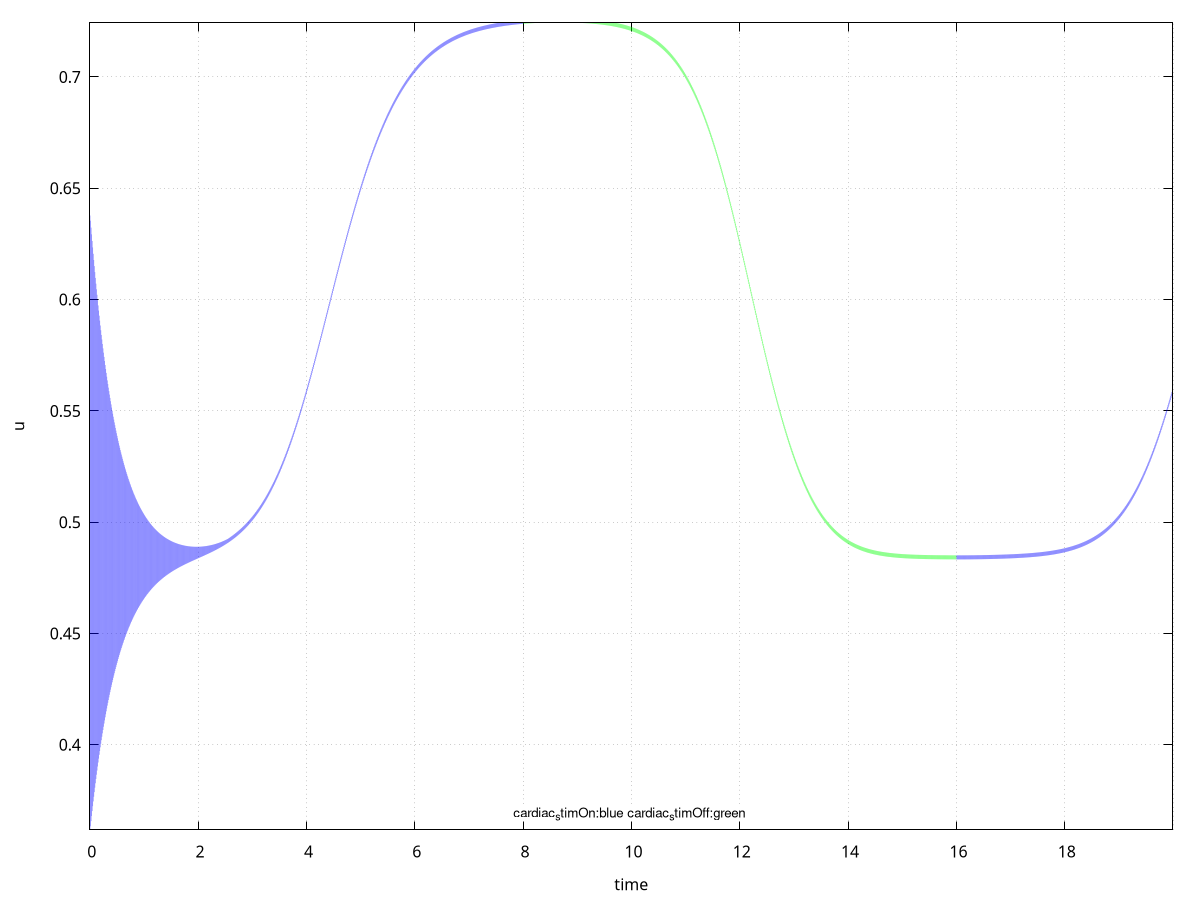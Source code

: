 set term png transparent truecolor size 600,480  enhanced font "Helvetica,15"
set output "../work-dir/plotresult/a.png"
set xlabel "time"
set ylabel "u"
set grid
set title ""
set style rect fill  transparent solid 0.50 noborder
set object 1 rect from 0,0.361852 to 0.0100002,0.637755 fc rgb "blue"
set object 2 rect from 0.0100002,0.363407 to 0.0200003,0.635416 fc rgb "blue"
set object 3 rect from 0.0200003,0.365734 to 0.0300004,0.632322 fc rgb "blue"
set object 4 rect from 0.0300004,0.368014 to 0.0400005,0.62929 fc rgb "blue"
set object 5 rect from 0.0400005,0.370248 to 0.0500006,0.62632 fc rgb "blue"
set object 6 rect from 0.0500006,0.372437 to 0.0600007,0.62341 fc rgb "blue"
set object 7 rect from 0.0600007,0.374582 to 0.0700008,0.620559 fc rgb "blue"
set object 8 rect from 0.0700008,0.376685 to 0.0800009,0.617766 fc rgb "blue"
set object 9 rect from 0.0800009,0.378745 to 0.090001,0.615029 fc rgb "blue"
set object 10 rect from 0.090001,0.380764 to 0.100002,0.612349 fc rgb "blue"
set object 11 rect from 0.100002,0.382743 to 0.110002,0.609722 fc rgb "blue"
set object 12 rect from 0.110002,0.384682 to 0.120002,0.607149 fc rgb "blue"
set object 13 rect from 0.120002,0.386583 to 0.130002,0.604627 fc rgb "blue"
set object 14 rect from 0.130002,0.388446 to 0.140002,0.602157 fc rgb "blue"
set object 15 rect from 0.140002,0.390272 to 0.150002,0.599738 fc rgb "blue"
set object 16 rect from 0.150002,0.392061 to 0.160002,0.597367 fc rgb "blue"
set object 17 rect from 0.160002,0.393816 to 0.170002,0.595044 fc rgb "blue"
set object 18 rect from 0.170002,0.395535 to 0.180002,0.592769 fc rgb "blue"
set object 19 rect from 0.180002,0.397221 to 0.190002,0.590539 fc rgb "blue"
set object 20 rect from 0.190002,0.398873 to 0.200003,0.588355 fc rgb "blue"
set object 21 rect from 0.200003,0.400493 to 0.210003,0.586216 fc rgb "blue"
set object 22 rect from 0.210003,0.402081 to 0.220003,0.58412 fc rgb "blue"
set object 23 rect from 0.220003,0.403637 to 0.230003,0.582066 fc rgb "blue"
set object 24 rect from 0.230003,0.405164 to 0.240003,0.580054 fc rgb "blue"
set object 25 rect from 0.240003,0.40666 to 0.250003,0.578083 fc rgb "blue"
set object 26 rect from 0.250003,0.408127 to 0.260003,0.576152 fc rgb "blue"
set object 27 rect from 0.260003,0.409565 to 0.270003,0.57426 fc rgb "blue"
set object 28 rect from 0.270003,0.410975 to 0.280003,0.572407 fc rgb "blue"
set object 29 rect from 0.280003,0.412357 to 0.290003,0.570592 fc rgb "blue"
set object 30 rect from 0.290003,0.413713 to 0.300004,0.568813 fc rgb "blue"
set object 31 rect from 0.300004,0.415042 to 0.310004,0.567071 fc rgb "blue"
set object 32 rect from 0.310004,0.416346 to 0.320004,0.565364 fc rgb "blue"
set object 33 rect from 0.320004,0.417624 to 0.330004,0.563692 fc rgb "blue"
set object 34 rect from 0.330004,0.418877 to 0.340004,0.562053 fc rgb "blue"
set object 35 rect from 0.340004,0.420106 to 0.350004,0.560449 fc rgb "blue"
set object 36 rect from 0.350004,0.421311 to 0.360004,0.558877 fc rgb "blue"
set object 37 rect from 0.360004,0.422493 to 0.370004,0.557336 fc rgb "blue"
set object 38 rect from 0.370004,0.423652 to 0.380004,0.555828 fc rgb "blue"
set object 39 rect from 0.380004,0.424789 to 0.390004,0.55435 fc rgb "blue"
set object 40 rect from 0.390004,0.425903 to 0.400005,0.552902 fc rgb "blue"
set object 41 rect from 0.400005,0.426997 to 0.410005,0.551484 fc rgb "blue"
set object 42 rect from 0.410005,0.428069 to 0.420005,0.550095 fc rgb "blue"
set object 43 rect from 0.420005,0.429121 to 0.430005,0.548734 fc rgb "blue"
set object 44 rect from 0.430005,0.430152 to 0.440005,0.547401 fc rgb "blue"
set object 45 rect from 0.440005,0.431164 to 0.450005,0.546095 fc rgb "blue"
set object 46 rect from 0.450005,0.432157 to 0.460005,0.544816 fc rgb "blue"
set object 47 rect from 0.460005,0.43313 to 0.470005,0.543563 fc rgb "blue"
set object 48 rect from 0.470005,0.434085 to 0.480005,0.542335 fc rgb "blue"
set object 49 rect from 0.480005,0.435022 to 0.490005,0.541133 fc rgb "blue"
set object 50 rect from 0.490005,0.43594 to 0.500006,0.539956 fc rgb "blue"
set object 51 rect from 0.500006,0.436842 to 0.510006,0.538802 fc rgb "blue"
set object 52 rect from 0.510006,0.437726 to 0.520006,0.537672 fc rgb "blue"
set object 53 rect from 0.520006,0.438593 to 0.530006,0.536565 fc rgb "blue"
set object 54 rect from 0.530006,0.439444 to 0.540006,0.535481 fc rgb "blue"
set object 55 rect from 0.540006,0.440279 to 0.550006,0.53442 fc rgb "blue"
set object 56 rect from 0.550006,0.441098 to 0.560006,0.53338 fc rgb "blue"
set object 57 rect from 0.560006,0.441902 to 0.570006,0.532361 fc rgb "blue"
set object 58 rect from 0.570006,0.44269 to 0.580006,0.531363 fc rgb "blue"
set object 59 rect from 0.580006,0.443464 to 0.590006,0.530386 fc rgb "blue"
set object 60 rect from 0.590006,0.444223 to 0.600007,0.529429 fc rgb "blue"
set object 61 rect from 0.600007,0.444967 to 0.610007,0.528492 fc rgb "blue"
set object 62 rect from 0.610007,0.445698 to 0.620007,0.527573 fc rgb "blue"
set object 63 rect from 0.620007,0.446415 to 0.630007,0.526674 fc rgb "blue"
set object 64 rect from 0.630007,0.447118 to 0.640007,0.525794 fc rgb "blue"
set object 65 rect from 0.640007,0.447809 to 0.650007,0.524931 fc rgb "blue"
set object 66 rect from 0.650007,0.448486 to 0.660007,0.524086 fc rgb "blue"
set object 67 rect from 0.660007,0.449151 to 0.670007,0.523259 fc rgb "blue"
set object 68 rect from 0.670007,0.449803 to 0.680007,0.522449 fc rgb "blue"
set object 69 rect from 0.680007,0.450443 to 0.690007,0.521656 fc rgb "blue"
set object 70 rect from 0.690007,0.451072 to 0.700008,0.520879 fc rgb "blue"
set object 71 rect from 0.700008,0.451688 to 0.710008,0.520118 fc rgb "blue"
set object 72 rect from 0.710008,0.452293 to 0.720008,0.519372 fc rgb "blue"
set object 73 rect from 0.720008,0.452887 to 0.730008,0.518643 fc rgb "blue"
set object 74 rect from 0.730008,0.45347 to 0.740008,0.517928 fc rgb "blue"
set object 75 rect from 0.740008,0.454042 to 0.750008,0.517229 fc rgb "blue"
set object 76 rect from 0.750008,0.454604 to 0.760008,0.516543 fc rgb "blue"
set object 77 rect from 0.760008,0.455155 to 0.770008,0.515872 fc rgb "blue"
set object 78 rect from 0.770008,0.455696 to 0.780008,0.515215 fc rgb "blue"
set object 79 rect from 0.780008,0.456227 to 0.790008,0.514572 fc rgb "blue"
set object 80 rect from 0.790008,0.456749 to 0.800009,0.513942 fc rgb "blue"
set object 81 rect from 0.800009,0.45726 to 0.810009,0.513326 fc rgb "blue"
set object 82 rect from 0.810009,0.457763 to 0.820009,0.512722 fc rgb "blue"
set object 83 rect from 0.820009,0.458256 to 0.830009,0.512131 fc rgb "blue"
set object 84 rect from 0.830009,0.45874 to 0.840009,0.511552 fc rgb "blue"
set object 85 rect from 0.840009,0.459216 to 0.850009,0.510985 fc rgb "blue"
set object 86 rect from 0.850009,0.459682 to 0.860009,0.51043 fc rgb "blue"
set object 87 rect from 0.860009,0.46014 to 0.870009,0.509887 fc rgb "blue"
set object 88 rect from 0.870009,0.46059 to 0.880009,0.509355 fc rgb "blue"
set object 89 rect from 0.880009,0.461032 to 0.890009,0.508835 fc rgb "blue"
set object 90 rect from 0.890009,0.461466 to 0.90001,0.508325 fc rgb "blue"
set object 91 rect from 0.90001,0.461892 to 0.91001,0.507827 fc rgb "blue"
set object 92 rect from 0.91001,0.46231 to 0.92001,0.507338 fc rgb "blue"
set object 93 rect from 0.92001,0.462721 to 0.93001,0.50686 fc rgb "blue"
set object 94 rect from 0.93001,0.463124 to 0.94001,0.506393 fc rgb "blue"
set object 95 rect from 0.94001,0.46352 to 0.95001,0.505935 fc rgb "blue"
set object 96 rect from 0.95001,0.463909 to 0.96001,0.505487 fc rgb "blue"
set object 97 rect from 0.96001,0.464291 to 0.97001,0.505048 fc rgb "blue"
set object 98 rect from 0.97001,0.464666 to 0.98001,0.504619 fc rgb "blue"
set object 99 rect from 0.98001,0.465035 to 0.99001,0.504199 fc rgb "blue"
set object 100 rect from 0.99001,0.465396 to 1.00002,0.503788 fc rgb "blue"
set object 101 rect from 1.00002,0.465752 to 1.01002,0.503385 fc rgb "blue"
set object 102 rect from 1.01002,0.466101 to 1.02002,0.502992 fc rgb "blue"
set object 103 rect from 1.02002,0.466444 to 1.03002,0.502606 fc rgb "blue"
set object 104 rect from 1.03002,0.466781 to 1.04002,0.50223 fc rgb "blue"
set object 105 rect from 1.04002,0.467113 to 1.05002,0.501861 fc rgb "blue"
set object 106 rect from 1.05002,0.467438 to 1.06002,0.5015 fc rgb "blue"
set object 107 rect from 1.06002,0.467758 to 1.07002,0.501147 fc rgb "blue"
set object 108 rect from 1.07002,0.468072 to 1.08002,0.500802 fc rgb "blue"
set object 109 rect from 1.08002,0.46838 to 1.09002,0.500464 fc rgb "blue"
set object 110 rect from 1.09002,0.468684 to 1.10002,0.500134 fc rgb "blue"
set object 111 rect from 1.10002,0.468982 to 1.11002,0.499811 fc rgb "blue"
set object 112 rect from 1.11002,0.469275 to 1.12002,0.499494 fc rgb "blue"
set object 113 rect from 1.12002,0.469563 to 1.13002,0.499185 fc rgb "blue"
set object 114 rect from 1.13002,0.469846 to 1.14002,0.498883 fc rgb "blue"
set object 115 rect from 1.14002,0.470124 to 1.15002,0.498587 fc rgb "blue"
set object 116 rect from 1.15002,0.470397 to 1.16002,0.498298 fc rgb "blue"
set object 117 rect from 1.16002,0.470666 to 1.17002,0.498016 fc rgb "blue"
set object 118 rect from 1.17002,0.47093 to 1.18002,0.49774 fc rgb "blue"
set object 119 rect from 1.18002,0.47119 to 1.19002,0.497469 fc rgb "blue"
set object 120 rect from 1.19002,0.471445 to 1.20002,0.497205 fc rgb "blue"
set object 121 rect from 1.20002,0.471697 to 1.21002,0.496947 fc rgb "blue"
set object 122 rect from 1.21002,0.471944 to 1.22002,0.496695 fc rgb "blue"
set object 123 rect from 1.22002,0.472187 to 1.23002,0.496449 fc rgb "blue"
set object 124 rect from 1.23002,0.472426 to 1.24002,0.496208 fc rgb "blue"
set object 125 rect from 1.24002,0.47266 to 1.25002,0.495973 fc rgb "blue"
set object 126 rect from 1.25002,0.472891 to 1.26002,0.495743 fc rgb "blue"
set object 127 rect from 1.26002,0.473118 to 1.27002,0.49552 fc rgb "blue"
set object 128 rect from 1.27002,0.473341 to 1.28002,0.495301 fc rgb "blue"
set object 129 rect from 1.28002,0.47356 to 1.29002,0.495087 fc rgb "blue"
set object 130 rect from 1.29002,0.473776 to 1.30002,0.494879 fc rgb "blue"
set object 131 rect from 1.30002,0.473989 to 1.31002,0.494675 fc rgb "blue"
set object 132 rect from 1.31002,0.474198 to 1.32002,0.494477 fc rgb "blue"
set object 133 rect from 1.32002,0.474404 to 1.33002,0.494283 fc rgb "blue"
set object 134 rect from 1.33002,0.474606 to 1.34002,0.494093 fc rgb "blue"
set object 135 rect from 1.34002,0.474806 to 1.35002,0.493909 fc rgb "blue"
set object 136 rect from 1.35002,0.475002 to 1.36002,0.493728 fc rgb "blue"
set object 137 rect from 1.36002,0.475196 to 1.37002,0.493552 fc rgb "blue"
set object 138 rect from 1.37002,0.475386 to 1.38002,0.493381 fc rgb "blue"
set object 139 rect from 1.38002,0.475574 to 1.39002,0.493214 fc rgb "blue"
set object 140 rect from 1.39002,0.475759 to 1.40002,0.493051 fc rgb "blue"
set object 141 rect from 1.40002,0.475941 to 1.41002,0.492892 fc rgb "blue"
set object 142 rect from 1.41002,0.476121 to 1.42002,0.492737 fc rgb "blue"
set object 143 rect from 1.42002,0.476297 to 1.43002,0.492586 fc rgb "blue"
set object 144 rect from 1.43002,0.476472 to 1.44002,0.492439 fc rgb "blue"
set object 145 rect from 1.44002,0.476643 to 1.45002,0.492296 fc rgb "blue"
set object 146 rect from 1.45002,0.476813 to 1.46002,0.492156 fc rgb "blue"
set object 147 rect from 1.46002,0.47698 to 1.47002,0.49202 fc rgb "blue"
set object 148 rect from 1.47002,0.477145 to 1.48002,0.491888 fc rgb "blue"
set object 149 rect from 1.48002,0.477307 to 1.49002,0.49176 fc rgb "blue"
set object 150 rect from 1.49002,0.477467 to 1.50002,0.491635 fc rgb "blue"
set object 151 rect from 1.50002,0.477625 to 1.51002,0.491514 fc rgb "blue"
set object 152 rect from 1.51002,0.477781 to 1.52002,0.491396 fc rgb "blue"
set object 153 rect from 1.52002,0.477935 to 1.53002,0.491281 fc rgb "blue"
set object 154 rect from 1.53002,0.478087 to 1.54002,0.49117 fc rgb "blue"
set object 155 rect from 1.54002,0.478237 to 1.55002,0.491061 fc rgb "blue"
set object 156 rect from 1.55002,0.478386 to 1.56002,0.490957 fc rgb "blue"
set object 157 rect from 1.56002,0.478532 to 1.57002,0.490855 fc rgb "blue"
set object 158 rect from 1.57002,0.478676 to 1.58002,0.490756 fc rgb "blue"
set object 159 rect from 1.58002,0.478819 to 1.59002,0.490661 fc rgb "blue"
set object 160 rect from 1.59002,0.47896 to 1.60002,0.490568 fc rgb "blue"
set object 161 rect from 1.60002,0.4791 to 1.61002,0.490479 fc rgb "blue"
set object 162 rect from 1.61002,0.479238 to 1.62002,0.490392 fc rgb "blue"
set object 163 rect from 1.62002,0.479374 to 1.63002,0.490308 fc rgb "blue"
set object 164 rect from 1.63002,0.479509 to 1.64002,0.490227 fc rgb "blue"
set object 165 rect from 1.64002,0.479643 to 1.65002,0.490149 fc rgb "blue"
set object 166 rect from 1.65002,0.479775 to 1.66002,0.490074 fc rgb "blue"
set object 167 rect from 1.66002,0.479906 to 1.67002,0.490002 fc rgb "blue"
set object 168 rect from 1.67002,0.480035 to 1.68002,0.489932 fc rgb "blue"
set object 169 rect from 1.68002,0.480163 to 1.69002,0.489865 fc rgb "blue"
set object 170 rect from 1.69002,0.48029 to 1.70002,0.4898 fc rgb "blue"
set object 171 rect from 1.70002,0.480416 to 1.71002,0.489738 fc rgb "blue"
set object 172 rect from 1.71002,0.48054 to 1.72002,0.489679 fc rgb "blue"
set object 173 rect from 1.72002,0.480664 to 1.73002,0.489622 fc rgb "blue"
set object 174 rect from 1.73002,0.480786 to 1.74002,0.489568 fc rgb "blue"
set object 175 rect from 1.74002,0.480908 to 1.75002,0.489516 fc rgb "blue"
set object 176 rect from 1.75002,0.481028 to 1.76002,0.489467 fc rgb "blue"
set object 177 rect from 1.76002,0.481148 to 1.77002,0.48942 fc rgb "blue"
set object 178 rect from 1.77002,0.481267 to 1.78002,0.489375 fc rgb "blue"
set object 179 rect from 1.78002,0.481384 to 1.79002,0.489333 fc rgb "blue"
set object 180 rect from 1.79002,0.481501 to 1.80002,0.489294 fc rgb "blue"
set object 181 rect from 1.80002,0.481618 to 1.81002,0.489256 fc rgb "blue"
set object 182 rect from 1.81002,0.481733 to 1.82002,0.489221 fc rgb "blue"
set object 183 rect from 1.82002,0.481848 to 1.83002,0.489188 fc rgb "blue"
set object 184 rect from 1.83002,0.481962 to 1.84002,0.489158 fc rgb "blue"
set object 185 rect from 1.84002,0.482076 to 1.85002,0.48913 fc rgb "blue"
set object 186 rect from 1.85002,0.482189 to 1.86002,0.489104 fc rgb "blue"
set object 187 rect from 1.86002,0.482301 to 1.87002,0.48908 fc rgb "blue"
set object 188 rect from 1.87002,0.482413 to 1.88002,0.489058 fc rgb "blue"
set object 189 rect from 1.88002,0.482525 to 1.89002,0.489039 fc rgb "blue"
set object 190 rect from 1.89002,0.482636 to 1.90002,0.489022 fc rgb "blue"
set object 191 rect from 1.90002,0.482746 to 1.91002,0.489007 fc rgb "blue"
set object 192 rect from 1.91002,0.482857 to 1.92002,0.488994 fc rgb "blue"
set object 193 rect from 1.92002,0.482967 to 1.93002,0.488983 fc rgb "blue"
set object 194 rect from 1.93002,0.483076 to 1.94002,0.488974 fc rgb "blue"
set object 195 rect from 1.94002,0.483186 to 1.95002,0.488968 fc rgb "blue"
set object 196 rect from 1.95002,0.483295 to 1.96002,0.488964 fc rgb "blue"
set object 197 rect from 1.96002,0.483404 to 1.97002,0.488961 fc rgb "blue"
set object 198 rect from 1.97002,0.483513 to 1.98002,0.488961 fc rgb "blue"
set object 199 rect from 1.98002,0.483622 to 1.99002,0.488963 fc rgb "blue"
set object 200 rect from 1.99002,0.483731 to 2.00003,0.488967 fc rgb "blue"
set object 201 rect from 2.00003,0.48384 to 2.01003,0.488973 fc rgb "blue"
set object 202 rect from 2.01003,0.483948 to 2.02003,0.488981 fc rgb "blue"
set object 203 rect from 2.02003,0.484057 to 2.03003,0.488991 fc rgb "blue"
set object 204 rect from 2.03003,0.484166 to 2.04003,0.489003 fc rgb "blue"
set object 205 rect from 2.04003,0.484275 to 2.05003,0.489017 fc rgb "blue"
set object 206 rect from 2.05003,0.484384 to 2.06003,0.489034 fc rgb "blue"
set object 207 rect from 2.06003,0.484493 to 2.07003,0.489052 fc rgb "blue"
set object 208 rect from 2.07003,0.484603 to 2.08003,0.489072 fc rgb "blue"
set object 209 rect from 2.08003,0.484713 to 2.09003,0.489095 fc rgb "blue"
set object 210 rect from 2.09003,0.484823 to 2.10003,0.489119 fc rgb "blue"
set object 211 rect from 2.10003,0.484933 to 2.11003,0.489146 fc rgb "blue"
set object 212 rect from 2.11003,0.485044 to 2.12003,0.489174 fc rgb "blue"
set object 213 rect from 2.12003,0.485155 to 2.13003,0.489205 fc rgb "blue"
set object 214 rect from 2.13003,0.485266 to 2.14003,0.489238 fc rgb "blue"
set object 215 rect from 2.14003,0.485378 to 2.15003,0.489272 fc rgb "blue"
set object 216 rect from 2.15003,0.485491 to 2.16003,0.489309 fc rgb "blue"
set object 217 rect from 2.16003,0.485604 to 2.17003,0.489348 fc rgb "blue"
set object 218 rect from 2.17003,0.485717 to 2.18003,0.489389 fc rgb "blue"
set object 219 rect from 2.18003,0.485831 to 2.19003,0.489432 fc rgb "blue"
set object 220 rect from 2.19003,0.485946 to 2.20003,0.489477 fc rgb "blue"
set object 221 rect from 2.20003,0.486061 to 2.21003,0.489524 fc rgb "blue"
set object 222 rect from 2.21003,0.486178 to 2.22003,0.489573 fc rgb "blue"
set object 223 rect from 2.22003,0.486294 to 2.23003,0.489624 fc rgb "blue"
set object 224 rect from 2.23003,0.486412 to 2.24003,0.489678 fc rgb "blue"
set object 225 rect from 2.24003,0.486531 to 2.25003,0.489733 fc rgb "blue"
set object 226 rect from 2.25003,0.48665 to 2.26003,0.489791 fc rgb "blue"
set object 227 rect from 2.26003,0.48677 to 2.27003,0.489851 fc rgb "blue"
set object 228 rect from 2.27003,0.486891 to 2.28003,0.489913 fc rgb "blue"
set object 229 rect from 2.28003,0.487013 to 2.29003,0.489977 fc rgb "blue"
set object 230 rect from 2.29003,0.487136 to 2.30003,0.490044 fc rgb "blue"
set object 231 rect from 2.30003,0.48726 to 2.31003,0.490112 fc rgb "blue"
set object 232 rect from 2.31003,0.487385 to 2.32003,0.490183 fc rgb "blue"
set object 233 rect from 2.32003,0.487511 to 2.33003,0.490256 fc rgb "blue"
set object 234 rect from 2.33003,0.487639 to 2.34003,0.490331 fc rgb "blue"
set object 235 rect from 2.34003,0.487767 to 2.35003,0.490409 fc rgb "blue"
set object 236 rect from 2.35003,0.487897 to 2.36003,0.490488 fc rgb "blue"
set object 237 rect from 2.36003,0.488028 to 2.37003,0.490571 fc rgb "blue"
set object 238 rect from 2.37003,0.48816 to 2.38003,0.490655 fc rgb "blue"
set object 239 rect from 2.38003,0.488294 to 2.39003,0.490742 fc rgb "blue"
set object 240 rect from 2.39003,0.488428 to 2.40003,0.490831 fc rgb "blue"
set object 241 rect from 2.40003,0.488565 to 2.41003,0.490922 fc rgb "blue"
set object 242 rect from 2.41003,0.488702 to 2.42003,0.491016 fc rgb "blue"
set object 243 rect from 2.42003,0.488842 to 2.43003,0.491112 fc rgb "blue"
set object 244 rect from 2.43003,0.488982 to 2.44003,0.491211 fc rgb "blue"
set object 245 rect from 2.44003,0.489125 to 2.45003,0.491312 fc rgb "blue"
set object 246 rect from 2.45003,0.489268 to 2.46003,0.491416 fc rgb "blue"
set object 247 rect from 2.46003,0.489414 to 2.47003,0.491522 fc rgb "blue"
set object 248 rect from 2.47003,0.489561 to 2.48003,0.49163 fc rgb "blue"
set object 249 rect from 2.48003,0.48971 to 2.49003,0.491741 fc rgb "blue"
set object 250 rect from 2.49003,0.48986 to 2.50003,0.491855 fc rgb "blue"
set object 251 rect from 2.50003,0.490013 to 2.51003,0.491971 fc rgb "blue"
set object 252 rect from 2.51003,0.490167 to 2.52003,0.49209 fc rgb "blue"
set object 253 rect from 2.52003,0.490323 to 2.53003,0.492212 fc rgb "blue"
set object 254 rect from 2.53003,0.490481 to 2.54003,0.492336 fc rgb "blue"
set object 255 rect from 2.54003,0.490641 to 2.55003,0.492463 fc rgb "blue"
set object 256 rect from 2.55003,0.490803 to 2.56003,0.4926164050000001 fc rgb "blue"
set object 257 rect from 2.56003,0.490967 to 2.57003,0.4927804050000001 fc rgb "blue"
set object 258 rect from 2.57003,0.491133 to 2.58003,0.4929464050000001 fc rgb "blue"
set object 259 rect from 2.58003,0.491301 to 2.59003,0.4931144050000001 fc rgb "blue"
set object 260 rect from 2.59003,0.491471 to 2.60003,0.4932844050000001 fc rgb "blue"
set object 261 rect from 2.60003,0.491644 to 2.61003,0.49345740500000007 fc rgb "blue"
set object 262 rect from 2.61003,0.491818 to 2.62003,0.4936314050000001 fc rgb "blue"
set object 263 rect from 2.62003,0.491995 to 2.63003,0.49380840500000006 fc rgb "blue"
set object 264 rect from 2.63003,0.492175 to 2.64003,0.4939884050000001 fc rgb "blue"
set object 265 rect from 2.64003,0.492356 to 2.65003,0.49416940500000006 fc rgb "blue"
set object 266 rect from 2.65003,0.492541 to 2.66003,0.49435440500000005 fc rgb "blue"
set object 267 rect from 2.66003,0.492727 to 2.67003,0.49454040500000007 fc rgb "blue"
set object 268 rect from 2.67003,0.492916 to 2.68003,0.49472940500000007 fc rgb "blue"
set object 269 rect from 2.68003,0.493108 to 2.69003,0.4949214050000001 fc rgb "blue"
set object 270 rect from 2.69003,0.493302 to 2.70003,0.49511540500000006 fc rgb "blue"
set object 271 rect from 2.70003,0.493499 to 2.71003,0.49531240500000007 fc rgb "blue"
set object 272 rect from 2.71003,0.493699 to 2.72003,0.4955124050000001 fc rgb "blue"
set object 273 rect from 2.72003,0.493901 to 2.73003,0.4957144050000001 fc rgb "blue"
set object 274 rect from 2.73003,0.494107 to 2.74003,0.49592040500000006 fc rgb "blue"
set object 275 rect from 2.74003,0.494315 to 2.75003,0.49612840500000005 fc rgb "blue"
set object 276 rect from 2.75003,0.494525 to 2.76003,0.4963384050000001 fc rgb "blue"
set object 277 rect from 2.76003,0.494739 to 2.77003,0.4965524050000001 fc rgb "blue"
set object 278 rect from 2.77003,0.494956 to 2.78003,0.49676940500000005 fc rgb "blue"
set object 279 rect from 2.78003,0.495176 to 2.79003,0.49698940500000005 fc rgb "blue"
set object 280 rect from 2.79003,0.495399 to 2.80003,0.4972124050000001 fc rgb "blue"
set object 281 rect from 2.80003,0.495625 to 2.81003,0.4974384050000001 fc rgb "blue"
set object 282 rect from 2.81003,0.495854 to 2.82003,0.49766740500000006 fc rgb "blue"
set object 283 rect from 2.82003,0.496086 to 2.83003,0.4978994050000001 fc rgb "blue"
set object 284 rect from 2.83003,0.496322 to 2.84003,0.4981354050000001 fc rgb "blue"
set object 285 rect from 2.84003,0.496561 to 2.85003,0.4983744050000001 fc rgb "blue"
set object 286 rect from 2.85003,0.496803 to 2.86003,0.4986164050000001 fc rgb "blue"
set object 287 rect from 2.86003,0.497049 to 2.87003,0.49886240500000006 fc rgb "blue"
set object 288 rect from 2.87003,0.497298 to 2.88003,0.49911140500000006 fc rgb "blue"
set object 289 rect from 2.88003,0.497551 to 2.89003,0.49936440500000007 fc rgb "blue"
set object 290 rect from 2.89003,0.497808 to 2.90003,0.4996214050000001 fc rgb "blue"
set object 291 rect from 2.90003,0.498067 to 2.91003,0.4998804050000001 fc rgb "blue"
set object 292 rect from 2.91003,0.498331 to 2.92003,0.5001444050000001 fc rgb "blue"
set object 293 rect from 2.92003,0.498598 to 2.93003,0.5004114050000001 fc rgb "blue"
set object 294 rect from 2.93003,0.498869 to 2.94003,0.500682405 fc rgb "blue"
set object 295 rect from 2.94003,0.499144 to 2.95003,0.5009574050000001 fc rgb "blue"
set object 296 rect from 2.95003,0.499423 to 2.96003,0.5012364050000001 fc rgb "blue"
set object 297 rect from 2.96003,0.499706 to 2.97003,0.5015194050000001 fc rgb "blue"
set object 298 rect from 2.97003,0.499992 to 2.98003,0.5018054050000001 fc rgb "blue"
set object 299 rect from 2.98003,0.500283 to 2.99003,0.5020964050000001 fc rgb "blue"
set object 300 rect from 2.99003,0.500578 to 3.00004,0.5023914050000001 fc rgb "blue"
set object 301 rect from 3.00004,0.500877 to 3.01004,0.5026904050000001 fc rgb "blue"
set object 302 rect from 3.01004,0.50118 to 3.02004,0.5029934050000001 fc rgb "blue"
set object 303 rect from 3.02004,0.501487 to 3.03004,0.5033004050000001 fc rgb "blue"
set object 304 rect from 3.03004,0.501798 to 3.04004,0.5036114050000001 fc rgb "blue"
set object 305 rect from 3.04004,0.502114 to 3.05004,0.5039274050000001 fc rgb "blue"
set object 306 rect from 3.05004,0.502434 to 3.06004,0.5042474050000001 fc rgb "blue"
set object 307 rect from 3.06004,0.502759 to 3.07004,0.5045724050000001 fc rgb "blue"
set object 308 rect from 3.07004,0.503088 to 3.08004,0.5049014050000001 fc rgb "blue"
set object 309 rect from 3.08004,0.503422 to 3.09004,0.5052354050000001 fc rgb "blue"
set object 310 rect from 3.09004,0.50376 to 3.10004,0.5055734050000001 fc rgb "blue"
set object 311 rect from 3.10004,0.504103 to 3.11004,0.5059164050000001 fc rgb "blue"
set object 312 rect from 3.11004,0.50445 to 3.12004,0.5062634050000001 fc rgb "blue"
set object 313 rect from 3.12004,0.504803 to 3.13004,0.506616405 fc rgb "blue"
set object 314 rect from 3.13004,0.50516 to 3.14004,0.5069734050000001 fc rgb "blue"
set object 315 rect from 3.14004,0.505522 to 3.15004,0.5073354050000001 fc rgb "blue"
set object 316 rect from 3.15004,0.505888 to 3.16004,0.507701405 fc rgb "blue"
set object 317 rect from 3.16004,0.50626 to 3.17004,0.5080734050000001 fc rgb "blue"
set object 318 rect from 3.17004,0.506637 to 3.18004,0.508450405 fc rgb "blue"
set object 319 rect from 3.18004,0.507018 to 3.19004,0.5088314050000001 fc rgb "blue"
set object 320 rect from 3.19004,0.507405 to 3.20004,0.5092184050000002 fc rgb "blue"
set object 321 rect from 3.20004,0.507797 to 3.21004,0.5096104050000001 fc rgb "blue"
set object 322 rect from 3.21004,0.508194 to 3.22004,0.5100074050000001 fc rgb "blue"
set object 323 rect from 3.22004,0.508596 to 3.23004,0.5104094050000001 fc rgb "blue"
set object 324 rect from 3.23004,0.509004 to 3.24004,0.5108174050000001 fc rgb "blue"
set object 325 rect from 3.24004,0.509417 to 3.25004,0.511230405 fc rgb "blue"
set object 326 rect from 3.25004,0.509835 to 3.26004,0.5116484050000001 fc rgb "blue"
set object 327 rect from 3.26004,0.510259 to 3.27004,0.5120724050000001 fc rgb "blue"
set object 328 rect from 3.27004,0.510688 to 3.28004,0.5125014050000001 fc rgb "blue"
set object 329 rect from 3.28004,0.511122 to 3.29004,0.5129354050000001 fc rgb "blue"
set object 330 rect from 3.29004,0.511562 to 3.30004,0.5133754050000001 fc rgb "blue"
set object 331 rect from 3.30004,0.512008 to 3.31004,0.5138214050000001 fc rgb "blue"
set object 332 rect from 3.31004,0.512459 to 3.32004,0.5142724050000002 fc rgb "blue"
set object 333 rect from 3.32004,0.512916 to 3.33004,0.5147294050000001 fc rgb "blue"
set object 334 rect from 3.33004,0.513378 to 3.34004,0.515191405 fc rgb "blue"
set object 335 rect from 3.34004,0.513847 to 3.35004,0.5156604050000001 fc rgb "blue"
set object 336 rect from 3.35004,0.514321 to 3.36004,0.5161344050000001 fc rgb "blue"
set object 337 rect from 3.36004,0.5148 to 3.37004,0.5166134050000001 fc rgb "blue"
set object 338 rect from 3.37004,0.515286 to 3.38004,0.5170994050000001 fc rgb "blue"
set object 339 rect from 3.38004,0.515778 to 3.39004,0.5175914050000001 fc rgb "blue"
set object 340 rect from 3.39004,0.516275 to 3.40004,0.5180884050000001 fc rgb "blue"
set object 341 rect from 3.40004,0.516778 to 3.41004,0.5185914050000001 fc rgb "blue"
set object 342 rect from 3.41004,0.517288 to 3.42004,0.5191014050000001 fc rgb "blue"
set object 343 rect from 3.42004,0.517803 to 3.43004,0.5196164050000001 fc rgb "blue"
set object 344 rect from 3.43004,0.518324 to 3.44004,0.520137405 fc rgb "blue"
set object 345 rect from 3.44004,0.518852 to 3.45004,0.5206654050000001 fc rgb "blue"
set object 346 rect from 3.45004,0.519385 to 3.46004,0.5211984050000001 fc rgb "blue"
set object 347 rect from 3.46004,0.519925 to 3.47004,0.5217384050000001 fc rgb "blue"
set object 348 rect from 3.47004,0.520471 to 3.48004,0.5222844050000001 fc rgb "blue"
set object 349 rect from 3.48004,0.521023 to 3.49004,0.5228364050000001 fc rgb "blue"
set object 350 rect from 3.49004,0.521581 to 3.50004,0.5233944050000001 fc rgb "blue"
set object 351 rect from 3.50004,0.522145 to 3.51004,0.5239584050000001 fc rgb "blue"
set object 352 rect from 3.51004,0.522715 to 3.52004,0.5245284050000001 fc rgb "blue"
set object 353 rect from 3.52004,0.523292 to 3.53004,0.5251054050000001 fc rgb "blue"
set object 354 rect from 3.53004,0.523875 to 3.54004,0.5256884050000001 fc rgb "blue"
set object 355 rect from 3.54004,0.524464 to 3.55004,0.5262774050000001 fc rgb "blue"
set object 356 rect from 3.55004,0.52506 to 3.56004,0.5268734050000001 fc rgb "blue"
set object 357 rect from 3.56004,0.525661 to 3.57004,0.5274744050000001 fc rgb "blue"
set object 358 rect from 3.57004,0.526269 to 3.58004,0.5280824050000001 fc rgb "blue"
set object 359 rect from 3.58004,0.526884 to 3.59004,0.5286974050000001 fc rgb "blue"
set object 360 rect from 3.59004,0.527504 to 3.60004,0.5293174050000001 fc rgb "blue"
set object 361 rect from 3.60004,0.528131 to 3.61004,0.5299444050000001 fc rgb "blue"
set object 362 rect from 3.61004,0.528765 to 3.62004,0.5305784050000001 fc rgb "blue"
set object 363 rect from 3.62004,0.529404 to 3.63004,0.5312174050000001 fc rgb "blue"
set object 364 rect from 3.63004,0.53005 to 3.64004,0.5318634050000001 fc rgb "blue"
set object 365 rect from 3.64004,0.530702 to 3.65004,0.532515405 fc rgb "blue"
set object 366 rect from 3.65004,0.53136 to 3.66004,0.5331734050000001 fc rgb "blue"
set object 367 rect from 3.66004,0.532025 to 3.67004,0.5338384050000001 fc rgb "blue"
set object 368 rect from 3.67004,0.532696 to 3.68004,0.5345094050000001 fc rgb "blue"
set object 369 rect from 3.68004,0.533373 to 3.69004,0.5351864050000001 fc rgb "blue"
set object 370 rect from 3.69004,0.534057 to 3.70004,0.535870405 fc rgb "blue"
set object 371 rect from 3.70004,0.534747 to 3.71004,0.5365604050000001 fc rgb "blue"
set object 372 rect from 3.71004,0.535442 to 3.72004,0.5372554050000001 fc rgb "blue"
set object 373 rect from 3.72004,0.536145 to 3.73004,0.5379584050000001 fc rgb "blue"
set object 374 rect from 3.73004,0.536853 to 3.74004,0.5386664050000001 fc rgb "blue"
set object 375 rect from 3.74004,0.537567 to 3.75004,0.5393804050000001 fc rgb "blue"
set object 376 rect from 3.75004,0.538288 to 3.76004,0.5401014050000001 fc rgb "blue"
set object 377 rect from 3.76004,0.539014 to 3.77004,0.5408274050000001 fc rgb "blue"
set object 378 rect from 3.77004,0.539747 to 3.78004,0.5415604050000001 fc rgb "blue"
set object 379 rect from 3.78004,0.540486 to 3.79004,0.5422994050000001 fc rgb "blue"
set object 380 rect from 3.79004,0.541231 to 3.80004,0.5430444050000001 fc rgb "blue"
set object 381 rect from 3.80004,0.541981 to 3.81004,0.5437944050000001 fc rgb "blue"
set object 382 rect from 3.81004,0.542738 to 3.82004,0.5445514050000001 fc rgb "blue"
set object 383 rect from 3.82004,0.5435 to 3.83004,0.5453134050000001 fc rgb "blue"
set object 384 rect from 3.83004,0.544268 to 3.84004,0.5460814050000001 fc rgb "blue"
set object 385 rect from 3.84004,0.545042 to 3.85004,0.5468554050000001 fc rgb "blue"
set object 386 rect from 3.85004,0.545822 to 3.86004,0.5476354050000001 fc rgb "blue"
set object 387 rect from 3.86004,0.546608 to 3.87004,0.5484214050000001 fc rgb "blue"
set object 388 rect from 3.87004,0.547399 to 3.88004,0.5492124050000001 fc rgb "blue"
set object 389 rect from 3.88004,0.548195 to 3.89004,0.5500084050000001 fc rgb "blue"
set object 390 rect from 3.89004,0.548997 to 3.90004,0.5508104050000001 fc rgb "blue"
set object 391 rect from 3.90004,0.549805 to 3.91004,0.5516184050000001 fc rgb "blue"
set object 392 rect from 3.91004,0.550618 to 3.92004,0.5524314050000001 fc rgb "blue"
set object 393 rect from 3.92004,0.551436 to 3.93004,0.5532494050000001 fc rgb "blue"
set object 394 rect from 3.93004,0.55226 to 3.94004,0.5540734050000001 fc rgb "blue"
set object 395 rect from 3.94004,0.553088 to 3.95004,0.5549014050000001 fc rgb "blue"
set object 396 rect from 3.95004,0.553922 to 3.96004,0.5557354050000001 fc rgb "blue"
set object 397 rect from 3.96004,0.554761 to 3.97004,0.5565744050000001 fc rgb "blue"
set object 398 rect from 3.97004,0.555605 to 3.98004,0.5574184050000001 fc rgb "blue"
set object 399 rect from 3.98004,0.556453 to 3.99004,0.5582664050000001 fc rgb "blue"
set object 400 rect from 3.99004,0.557307 to 4.00005,0.5591204050000002 fc rgb "blue"
set object 401 rect from 4.00005,0.558165 to 4.01005,0.5599784050000001 fc rgb "blue"
set object 402 rect from 4.01005,0.559028 to 4.02005,0.5608414050000001 fc rgb "blue"
set object 403 rect from 4.02005,0.559895 to 4.03005,0.5617084050000001 fc rgb "blue"
set object 404 rect from 4.03005,0.560767 to 4.04005,0.5625804050000001 fc rgb "blue"
set object 405 rect from 4.04005,0.561643 to 4.05005,0.563456405 fc rgb "blue"
set object 406 rect from 4.05005,0.562524 to 4.06005,0.5643374050000001 fc rgb "blue"
set object 407 rect from 4.06005,0.563408 to 4.07005,0.5652214050000001 fc rgb "blue"
set object 408 rect from 4.07005,0.564297 to 4.08005,0.5661104050000001 fc rgb "blue"
set object 409 rect from 4.08005,0.56519 to 4.09005,0.5670034050000001 fc rgb "blue"
set object 410 rect from 4.09005,0.566087 to 4.10005,0.567900405 fc rgb "blue"
set object 411 rect from 4.10005,0.566987 to 4.11005,0.5688004050000001 fc rgb "blue"
set object 412 rect from 4.11005,0.567891 to 4.12005,0.5697044050000001 fc rgb "blue"
set object 413 rect from 4.12005,0.568799 to 4.13005,0.5706124050000001 fc rgb "blue"
set object 414 rect from 4.13005,0.56971 to 4.14005,0.5715234050000001 fc rgb "blue"
set object 415 rect from 4.14005,0.570625 to 4.15005,0.5724384050000001 fc rgb "blue"
set object 416 rect from 4.15005,0.571543 to 4.16005,0.5733564050000001 fc rgb "blue"
set object 417 rect from 4.16005,0.572464 to 4.17005,0.5742774050000001 fc rgb "blue"
set object 418 rect from 4.17005,0.573388 to 4.18005,0.575201405 fc rgb "blue"
set object 419 rect from 4.18005,0.574315 to 4.19005,0.5761284050000001 fc rgb "blue"
set object 420 rect from 4.19005,0.575245 to 4.20005,0.577058405 fc rgb "blue"
set object 421 rect from 4.20005,0.576178 to 4.21005,0.5779914050000001 fc rgb "blue"
set object 422 rect from 4.21005,0.577113 to 4.22005,0.5789264050000001 fc rgb "blue"
set object 423 rect from 4.22005,0.578051 to 4.23005,0.5798644050000001 fc rgb "blue"
set object 424 rect from 4.23005,0.578991 to 4.24005,0.5808044050000001 fc rgb "blue"
set object 425 rect from 4.24005,0.579933 to 4.25005,0.5817464050000001 fc rgb "blue"
set object 426 rect from 4.25005,0.580878 to 4.26005,0.582691405 fc rgb "blue"
set object 427 rect from 4.26005,0.581824 to 4.27005,0.583637405 fc rgb "blue"
set object 428 rect from 4.27005,0.582773 to 4.28005,0.5845864050000001 fc rgb "blue"
set object 429 rect from 4.28005,0.583723 to 4.29005,0.5855364050000001 fc rgb "blue"
set object 430 rect from 4.29005,0.584675 to 4.30005,0.5864884050000001 fc rgb "blue"
set object 431 rect from 4.30005,0.585628 to 4.31005,0.5874414050000001 fc rgb "blue"
set object 432 rect from 4.31005,0.586583 to 4.32005,0.5883964050000001 fc rgb "blue"
set object 433 rect from 4.32005,0.587539 to 4.33005,0.5893524050000001 fc rgb "blue"
set object 434 rect from 4.33005,0.588496 to 4.34005,0.5903094050000001 fc rgb "blue"
set object 435 rect from 4.34005,0.589454 to 4.35005,0.5912674050000001 fc rgb "blue"
set object 436 rect from 4.35005,0.590413 to 4.36005,0.5922264050000001 fc rgb "blue"
set object 437 rect from 4.36005,0.591373 to 4.37005,0.5931864050000001 fc rgb "blue"
set object 438 rect from 4.37005,0.592334 to 4.38005,0.5941474050000001 fc rgb "blue"
set object 439 rect from 4.38005,0.593295 to 4.39005,0.5951084050000001 fc rgb "blue"
set object 440 rect from 4.39005,0.594257 to 4.40005,0.5960704050000001 fc rgb "blue"
set object 441 rect from 4.40005,0.595219 to 4.41005,0.5970324050000001 fc rgb "blue"
set object 442 rect from 4.41005,0.596181 to 4.42005,0.5979944050000001 fc rgb "blue"
set object 443 rect from 4.42005,0.597143 to 4.43005,0.5989564050000001 fc rgb "blue"
set object 444 rect from 4.43005,0.598105 to 4.44005,0.5999184050000002 fc rgb "blue"
set object 445 rect from 4.44005,0.599066 to 4.45005,0.6008794050000001 fc rgb "blue"
set object 446 rect from 4.45005,0.600028 to 4.46005,0.601841405 fc rgb "blue"
set object 447 rect from 4.46005,0.600989 to 4.47005,0.6028024050000002 fc rgb "blue"
set object 448 rect from 4.47005,0.601949 to 4.48005,0.6037624050000001 fc rgb "blue"
set object 449 rect from 4.48005,0.602909 to 4.49005,0.6047224050000001 fc rgb "blue"
set object 450 rect from 4.49005,0.603868 to 4.50005,0.6056814050000001 fc rgb "blue"
set object 451 rect from 4.50005,0.604826 to 4.51005,0.6066394050000001 fc rgb "blue"
set object 452 rect from 4.51005,0.605783 to 4.52005,0.6075964050000001 fc rgb "blue"
set object 453 rect from 4.52005,0.606739 to 4.53005,0.6085524050000001 fc rgb "blue"
set object 454 rect from 4.53005,0.607694 to 4.54005,0.6095074050000001 fc rgb "blue"
set object 455 rect from 4.54005,0.608647 to 4.55005,0.6104604050000001 fc rgb "blue"
set object 456 rect from 4.55005,0.609599 to 4.56005,0.611412405 fc rgb "blue"
set object 457 rect from 4.56005,0.610549 to 4.57005,0.612362405 fc rgb "blue"
set object 458 rect from 4.57005,0.611497 to 4.58005,0.6133104050000001 fc rgb "blue"
set object 459 rect from 4.58005,0.612444 to 4.59005,0.6142574050000001 fc rgb "blue"
set object 460 rect from 4.59005,0.613388 to 4.60005,0.6152014050000001 fc rgb "blue"
set object 461 rect from 4.60005,0.614331 to 4.61005,0.6161444050000001 fc rgb "blue"
set object 462 rect from 4.61005,0.615271 to 4.62005,0.6170844050000001 fc rgb "blue"
set object 463 rect from 4.62005,0.616209 to 4.63005,0.618022405 fc rgb "blue"
set object 464 rect from 4.63005,0.617145 to 4.64005,0.6189584050000001 fc rgb "blue"
set object 465 rect from 4.64005,0.618078 to 4.65005,0.6198914050000001 fc rgb "blue"
set object 466 rect from 4.65005,0.619009 to 4.66005,0.6208224050000001 fc rgb "blue"
set object 467 rect from 4.66005,0.619937 to 4.67005,0.6217504050000001 fc rgb "blue"
set object 468 rect from 4.67005,0.620862 to 4.68005,0.6226754050000001 fc rgb "blue"
set object 469 rect from 4.68005,0.621784 to 4.69005,0.623597405 fc rgb "blue"
set object 470 rect from 4.69005,0.622704 to 4.70005,0.6245174050000001 fc rgb "blue"
set object 471 rect from 4.70005,0.62362 to 4.71005,0.6254334050000001 fc rgb "blue"
set object 472 rect from 4.71005,0.624533 to 4.72005,0.626346405 fc rgb "blue"
set object 473 rect from 4.72005,0.625443 to 4.73005,0.6272564050000001 fc rgb "blue"
set object 474 rect from 4.73005,0.62635 to 4.74005,0.6281634050000001 fc rgb "blue"
set object 475 rect from 4.74005,0.627253 to 4.75005,0.6290664050000001 fc rgb "blue"
set object 476 rect from 4.75005,0.628152 to 4.76005,0.6299654050000001 fc rgb "blue"
set object 477 rect from 4.76005,0.629049 to 4.77005,0.6308624050000001 fc rgb "blue"
set object 478 rect from 4.77005,0.629941 to 4.78005,0.6317544050000001 fc rgb "blue"
set object 479 rect from 4.78005,0.63083 to 4.79005,0.632643405 fc rgb "blue"
set object 480 rect from 4.79005,0.631714 to 4.80005,0.6335274050000002 fc rgb "blue"
set object 481 rect from 4.80005,0.632595 to 4.81005,0.6344084050000001 fc rgb "blue"
set object 482 rect from 4.81005,0.633472 to 4.82005,0.6352854050000001 fc rgb "blue"
set object 483 rect from 4.82005,0.634345 to 4.83005,0.6361584050000001 fc rgb "blue"
set object 484 rect from 4.83005,0.635214 to 4.84005,0.6370274050000001 fc rgb "blue"
set object 485 rect from 4.84005,0.636078 to 4.85005,0.6378914050000001 fc rgb "blue"
set object 486 rect from 4.85005,0.636938 to 4.86005,0.638751405 fc rgb "blue"
set object 487 rect from 4.86005,0.637794 to 4.87005,0.6396074050000001 fc rgb "blue"
set object 488 rect from 4.87005,0.638646 to 4.88005,0.6404594050000001 fc rgb "blue"
set object 489 rect from 4.88005,0.639493 to 4.89005,0.6413064050000001 fc rgb "blue"
set object 490 rect from 4.89005,0.640336 to 4.90005,0.6421494050000001 fc rgb "blue"
set object 491 rect from 4.90005,0.641174 to 4.91005,0.6429874050000001 fc rgb "blue"
set object 492 rect from 4.91005,0.642007 to 4.92005,0.6438204050000002 fc rgb "blue"
set object 493 rect from 4.92005,0.642836 to 4.93005,0.6446494050000001 fc rgb "blue"
set object 494 rect from 4.93005,0.64366 to 4.94005,0.6454734050000001 fc rgb "blue"
set object 495 rect from 4.94005,0.644479 to 4.95005,0.6462924050000001 fc rgb "blue"
set object 496 rect from 4.95005,0.645293 to 4.96005,0.647106405 fc rgb "blue"
set object 497 rect from 4.96005,0.646103 to 4.97005,0.6479164050000001 fc rgb "blue"
set object 498 rect from 4.97005,0.646907 to 4.98005,0.648720405 fc rgb "blue"
set object 499 rect from 4.98005,0.647707 to 4.99005,0.6495204050000001 fc rgb "blue"
set object 500 rect from 4.99005,0.648501 to 5.00006,0.6503144050000002 fc rgb "blue"
set object 501 rect from 5.00006,0.649291 to 5.01006,0.6511044050000001 fc rgb "blue"
set object 502 rect from 5.01006,0.650075 to 5.02006,0.6518884050000001 fc rgb "blue"
set object 503 rect from 5.02006,0.650855 to 5.03006,0.6526684050000001 fc rgb "blue"
set object 504 rect from 5.03006,0.651629 to 5.04006,0.6534424050000001 fc rgb "blue"
set object 505 rect from 5.04006,0.652398 to 5.05006,0.6542114050000001 fc rgb "blue"
set object 506 rect from 5.05006,0.653162 to 5.06006,0.6549754050000001 fc rgb "blue"
set object 507 rect from 5.06006,0.65392 to 5.07006,0.6557334050000001 fc rgb "blue"
set object 508 rect from 5.07006,0.654673 to 5.08006,0.6564864050000001 fc rgb "blue"
set object 509 rect from 5.08006,0.655421 to 5.09006,0.6572344050000001 fc rgb "blue"
set object 510 rect from 5.09006,0.656164 to 5.10006,0.6579774050000001 fc rgb "blue"
set object 511 rect from 5.10006,0.656901 to 5.11006,0.6587144050000001 fc rgb "blue"
set object 512 rect from 5.11006,0.657633 to 5.12006,0.6594464050000001 fc rgb "blue"
set object 513 rect from 5.12006,0.65836 to 5.13006,0.6601734050000001 fc rgb "blue"
set object 514 rect from 5.13006,0.659081 to 5.14006,0.6608944050000001 fc rgb "blue"
set object 515 rect from 5.14006,0.659796 to 5.15006,0.6616094050000001 fc rgb "blue"
set object 516 rect from 5.15006,0.660507 to 5.16006,0.6623204050000001 fc rgb "blue"
set object 517 rect from 5.16006,0.661212 to 5.17006,0.6630254050000001 fc rgb "blue"
set object 518 rect from 5.17006,0.661911 to 5.18006,0.6637244050000001 fc rgb "blue"
set object 519 rect from 5.18006,0.662605 to 5.19006,0.6644184050000002 fc rgb "blue"
set object 520 rect from 5.19006,0.663293 to 5.20006,0.6651064050000001 fc rgb "blue"
set object 521 rect from 5.20006,0.663976 to 5.21006,0.6657894050000001 fc rgb "blue"
set object 522 rect from 5.21006,0.664654 to 5.22006,0.6664674050000001 fc rgb "blue"
set object 523 rect from 5.22006,0.665326 to 5.23006,0.6671394050000001 fc rgb "blue"
set object 524 rect from 5.23006,0.665992 to 5.24006,0.6678054050000001 fc rgb "blue"
set object 525 rect from 5.24006,0.666653 to 5.25006,0.6684664050000001 fc rgb "blue"
set object 526 rect from 5.25006,0.667308 to 5.26006,0.6691214050000001 fc rgb "blue"
set object 527 rect from 5.26006,0.667958 to 5.27006,0.6697714050000001 fc rgb "blue"
set object 528 rect from 5.27006,0.668603 to 5.28006,0.6704164050000001 fc rgb "blue"
set object 529 rect from 5.28006,0.669242 to 5.29006,0.671055405 fc rgb "blue"
set object 530 rect from 5.29006,0.669875 to 5.30006,0.6716884050000002 fc rgb "blue"
set object 531 rect from 5.30006,0.670503 to 5.31006,0.6723164050000001 fc rgb "blue"
set object 532 rect from 5.31006,0.671126 to 5.32006,0.672939405 fc rgb "blue"
set object 533 rect from 5.32006,0.671743 to 5.33006,0.6735564050000001 fc rgb "blue"
set object 534 rect from 5.33006,0.672355 to 5.34006,0.6741684050000001 fc rgb "blue"
set object 535 rect from 5.34006,0.672961 to 5.35006,0.6747744050000001 fc rgb "blue"
set object 536 rect from 5.35006,0.673561 to 5.36006,0.6753744050000001 fc rgb "blue"
set object 537 rect from 5.36006,0.674157 to 5.37006,0.675970405 fc rgb "blue"
set object 538 rect from 5.37006,0.674747 to 5.38006,0.6765604050000001 fc rgb "blue"
set object 539 rect from 5.38006,0.675331 to 5.39006,0.6771444050000001 fc rgb "blue"
set object 540 rect from 5.39006,0.67591 to 5.40006,0.6777234050000001 fc rgb "blue"
set object 541 rect from 5.40006,0.676484 to 5.41006,0.6782974050000001 fc rgb "blue"
set object 542 rect from 5.41006,0.677052 to 5.42006,0.6788654050000001 fc rgb "blue"
set object 543 rect from 5.42006,0.677615 to 5.43006,0.6794284050000001 fc rgb "blue"
set object 544 rect from 5.43006,0.678173 to 5.44006,0.6799864050000001 fc rgb "blue"
set object 545 rect from 5.44006,0.678726 to 5.45006,0.6805394050000001 fc rgb "blue"
set object 546 rect from 5.45006,0.679273 to 5.46006,0.6810864050000001 fc rgb "blue"
set object 547 rect from 5.46006,0.679815 to 5.47006,0.6816284050000001 fc rgb "blue"
set object 548 rect from 5.47006,0.680351 to 5.48006,0.6821644050000001 fc rgb "blue"
set object 549 rect from 5.48006,0.680883 to 5.49006,0.6826964050000001 fc rgb "blue"
set object 550 rect from 5.49006,0.681409 to 5.50006,0.6832224050000001 fc rgb "blue"
set object 551 rect from 5.50006,0.68193 to 5.51006,0.6837434050000001 fc rgb "blue"
set object 552 rect from 5.51006,0.682446 to 5.52006,0.6842594050000002 fc rgb "blue"
set object 553 rect from 5.52006,0.682957 to 5.53006,0.6847704050000001 fc rgb "blue"
set object 554 rect from 5.53006,0.683463 to 5.54006,0.6852764050000001 fc rgb "blue"
set object 555 rect from 5.54006,0.683963 to 5.55006,0.6857764050000001 fc rgb "blue"
set object 556 rect from 5.55006,0.684459 to 5.56006,0.6862724050000001 fc rgb "blue"
set object 557 rect from 5.56006,0.68495 to 5.57006,0.6867634050000001 fc rgb "blue"
set object 558 rect from 5.57006,0.685435 to 5.58006,0.6872484050000001 fc rgb "blue"
set object 559 rect from 5.58006,0.685916 to 5.59006,0.6877294050000001 fc rgb "blue"
set object 560 rect from 5.59006,0.686392 to 5.60006,0.688205405 fc rgb "blue"
set object 561 rect from 5.60006,0.686863 to 5.61006,0.688676405 fc rgb "blue"
set object 562 rect from 5.61006,0.687329 to 5.62006,0.6891424050000001 fc rgb "blue"
set object 563 rect from 5.62006,0.68779 to 5.63006,0.6896034050000001 fc rgb "blue"
set object 564 rect from 5.63006,0.688246 to 5.64006,0.6900594050000001 fc rgb "blue"
set object 565 rect from 5.64006,0.688698 to 5.65006,0.6905114050000001 fc rgb "blue"
set object 566 rect from 5.65006,0.689145 to 5.66006,0.690958405 fc rgb "blue"
set object 567 rect from 5.66006,0.689587 to 5.67006,0.6914004050000001 fc rgb "blue"
set object 568 rect from 5.67006,0.690024 to 5.68006,0.6918374050000001 fc rgb "blue"
set object 569 rect from 5.68006,0.690457 to 5.69006,0.6922704050000001 fc rgb "blue"
set object 570 rect from 5.69006,0.690885 to 5.70006,0.6926984050000001 fc rgb "blue"
set object 571 rect from 5.70006,0.691309 to 5.71006,0.6931224050000001 fc rgb "blue"
set object 572 rect from 5.71006,0.691728 to 5.72006,0.693541405 fc rgb "blue"
set object 573 rect from 5.72006,0.692142 to 5.73006,0.6939554050000001 fc rgb "blue"
set object 574 rect from 5.73006,0.692552 to 5.74006,0.6943654050000001 fc rgb "blue"
set object 575 rect from 5.74006,0.692958 to 5.75006,0.6947714050000001 fc rgb "blue"
set object 576 rect from 5.75006,0.693359 to 5.76006,0.6951724050000001 fc rgb "blue"
set object 577 rect from 5.76006,0.693755 to 5.77006,0.6955684050000001 fc rgb "blue"
set object 578 rect from 5.77006,0.694148 to 5.78006,0.6959614050000001 fc rgb "blue"
set object 579 rect from 5.78006,0.694536 to 5.79006,0.6963494050000001 fc rgb "blue"
set object 580 rect from 5.79006,0.69492 to 5.80006,0.6967334050000001 fc rgb "blue"
set object 581 rect from 5.80006,0.695299 to 5.81006,0.697112405 fc rgb "blue"
set object 582 rect from 5.81006,0.695674 to 5.82006,0.6974874050000001 fc rgb "blue"
set object 583 rect from 5.82006,0.696045 to 5.83006,0.6978584050000001 fc rgb "blue"
set object 584 rect from 5.83006,0.696412 to 5.84006,0.6982254050000001 fc rgb "blue"
set object 585 rect from 5.84006,0.696775 to 5.85006,0.6985884050000001 fc rgb "blue"
set object 586 rect from 5.85006,0.697134 to 5.86006,0.6989474050000001 fc rgb "blue"
set object 587 rect from 5.86006,0.697488 to 5.87006,0.6993014050000002 fc rgb "blue"
set object 588 rect from 5.87006,0.697839 to 5.88006,0.6996524050000001 fc rgb "blue"
set object 589 rect from 5.88006,0.698186 to 5.89006,0.6999994050000001 fc rgb "blue"
set object 590 rect from 5.89006,0.698528 to 5.90006,0.7003414050000001 fc rgb "blue"
set object 591 rect from 5.90006,0.698867 to 5.91006,0.7006804050000001 fc rgb "blue"
set object 592 rect from 5.91006,0.699202 to 5.92006,0.7010154050000001 fc rgb "blue"
set object 593 rect from 5.92006,0.699533 to 5.93006,0.7013464050000001 fc rgb "blue"
set object 594 rect from 5.93006,0.69986 to 5.94006,0.7016734050000001 fc rgb "blue"
set object 595 rect from 5.94006,0.700184 to 5.95006,0.7019974050000001 fc rgb "blue"
set object 596 rect from 5.95006,0.700503 to 5.96006,0.7023164050000001 fc rgb "blue"
set object 597 rect from 5.96006,0.70082 to 5.97006,0.7026334050000002 fc rgb "blue"
set object 598 rect from 5.97006,0.701132 to 5.98006,0.7029454050000001 fc rgb "blue"
set object 599 rect from 5.98006,0.701441 to 5.99006,0.7032544050000001 fc rgb "blue"
set object 600 rect from 5.99006,0.701746 to 6.00007,0.7035594050000001 fc rgb "blue"
set object 601 rect from 6.00007,0.702047 to 6.01007,0.7038604050000001 fc rgb "blue"
set object 602 rect from 6.01007,0.702345 to 6.02007,0.7041584050000002 fc rgb "blue"
set object 603 rect from 6.02007,0.70264 to 6.03007,0.7044534050000001 fc rgb "blue"
set object 604 rect from 6.03007,0.702931 to 6.04007,0.7047444050000001 fc rgb "blue"
set object 605 rect from 6.04007,0.703218 to 6.05007,0.705031405 fc rgb "blue"
set object 606 rect from 6.05007,0.703502 to 6.06007,0.7053154050000001 fc rgb "blue"
set object 607 rect from 6.06007,0.703783 to 6.07007,0.7055964050000001 fc rgb "blue"
set object 608 rect from 6.07007,0.704061 to 6.08007,0.7058744050000001 fc rgb "blue"
set object 609 rect from 6.08007,0.704335 to 6.09007,0.7061484050000001 fc rgb "blue"
set object 610 rect from 6.09007,0.704606 to 6.10007,0.7064194050000001 fc rgb "blue"
set object 611 rect from 6.10007,0.704873 to 6.11007,0.7066864050000001 fc rgb "blue"
set object 612 rect from 6.11007,0.705138 to 6.12007,0.7069514050000001 fc rgb "blue"
set object 613 rect from 6.12007,0.705399 to 6.13007,0.7072124050000002 fc rgb "blue"
set object 614 rect from 6.13007,0.705657 to 6.14007,0.7074704050000001 fc rgb "blue"
set object 615 rect from 6.14007,0.705912 to 6.15007,0.7077254050000001 fc rgb "blue"
set object 616 rect from 6.15007,0.706164 to 6.16007,0.7079774050000001 fc rgb "blue"
set object 617 rect from 6.16007,0.706413 to 6.17007,0.7082264050000001 fc rgb "blue"
set object 618 rect from 6.17007,0.706659 to 6.18007,0.7084724050000001 fc rgb "blue"
set object 619 rect from 6.18007,0.706902 to 6.19007,0.7087154050000001 fc rgb "blue"
set object 620 rect from 6.19007,0.707142 to 6.20007,0.7089554050000001 fc rgb "blue"
set object 621 rect from 6.20007,0.707379 to 6.21007,0.7091924050000001 fc rgb "blue"
set object 622 rect from 6.21007,0.707613 to 6.22007,0.7094264050000001 fc rgb "blue"
set object 623 rect from 6.22007,0.707844 to 6.23007,0.7096574050000001 fc rgb "blue"
set object 624 rect from 6.23007,0.708073 to 6.24007,0.7098864050000001 fc rgb "blue"
set object 625 rect from 6.24007,0.708299 to 6.25007,0.7101124050000001 fc rgb "blue"
set object 626 rect from 6.25007,0.708522 to 6.26007,0.7103354050000001 fc rgb "blue"
set object 627 rect from 6.26007,0.708742 to 6.27007,0.7105554050000001 fc rgb "blue"
set object 628 rect from 6.27007,0.708959 to 6.28007,0.710772405 fc rgb "blue"
set object 629 rect from 6.28007,0.709174 to 6.29007,0.7109874050000001 fc rgb "blue"
set object 630 rect from 6.29007,0.709386 to 6.30007,0.7111994050000001 fc rgb "blue"
set object 631 rect from 6.30007,0.709596 to 6.31007,0.711409405 fc rgb "blue"
set object 632 rect from 6.31007,0.709802 to 6.32007,0.7116154050000001 fc rgb "blue"
set object 633 rect from 6.32007,0.710007 to 6.33007,0.7118204050000001 fc rgb "blue"
set object 634 rect from 6.33007,0.710209 to 6.34007,0.7120224050000001 fc rgb "blue"
set object 635 rect from 6.34007,0.710408 to 6.35007,0.7122214050000001 fc rgb "blue"
set object 636 rect from 6.35007,0.710605 to 6.36007,0.7124184050000001 fc rgb "blue"
set object 637 rect from 6.36007,0.710799 to 6.37007,0.7126124050000001 fc rgb "blue"
set object 638 rect from 6.37007,0.710991 to 6.38007,0.7128044050000001 fc rgb "blue"
set object 639 rect from 6.38007,0.711181 to 6.39007,0.7129944050000001 fc rgb "blue"
set object 640 rect from 6.39007,0.711368 to 6.40007,0.713181405 fc rgb "blue"
set object 641 rect from 6.40007,0.711553 to 6.41007,0.7133664050000001 fc rgb "blue"
set object 642 rect from 6.41007,0.711735 to 6.42007,0.713548405 fc rgb "blue"
set object 643 rect from 6.42007,0.711915 to 6.43007,0.7137284050000001 fc rgb "blue"
set object 644 rect from 6.43007,0.712093 to 6.44007,0.7139064050000001 fc rgb "blue"
set object 645 rect from 6.44007,0.712269 to 6.45007,0.7140824050000001 fc rgb "blue"
set object 646 rect from 6.45007,0.712443 to 6.46007,0.7142564050000001 fc rgb "blue"
set object 647 rect from 6.46007,0.712614 to 6.47007,0.7144274050000001 fc rgb "blue"
set object 648 rect from 6.47007,0.712783 to 6.48007,0.7145964050000001 fc rgb "blue"
set object 649 rect from 6.48007,0.71295 to 6.49007,0.7147634050000001 fc rgb "blue"
set object 650 rect from 6.49007,0.713115 to 6.50007,0.7149284050000001 fc rgb "blue"
set object 651 rect from 6.50007,0.713278 to 6.51007,0.7150914050000001 fc rgb "blue"
set object 652 rect from 6.51007,0.713439 to 6.52007,0.7152524050000001 fc rgb "blue"
set object 653 rect from 6.52007,0.713597 to 6.53007,0.7154104050000001 fc rgb "blue"
set object 654 rect from 6.53007,0.713754 to 6.54007,0.7155674050000002 fc rgb "blue"
set object 655 rect from 6.54007,0.713909 to 6.55007,0.7157224050000001 fc rgb "blue"
set object 656 rect from 6.55007,0.714061 to 6.56007,0.7158744050000001 fc rgb "blue"
set object 657 rect from 6.56007,0.714212 to 6.57007,0.7160254050000001 fc rgb "blue"
set object 658 rect from 6.57007,0.714361 to 6.58007,0.7161744050000001 fc rgb "blue"
set object 659 rect from 6.58007,0.714508 to 6.59007,0.7163214050000001 fc rgb "blue"
set object 660 rect from 6.59007,0.714653 to 6.60007,0.7164664050000001 fc rgb "blue"
set object 661 rect from 6.60007,0.714796 to 6.61007,0.7166094050000001 fc rgb "blue"
set object 662 rect from 6.61007,0.714938 to 6.62007,0.7167514050000001 fc rgb "blue"
set object 663 rect from 6.62007,0.715077 to 6.63007,0.7168904050000001 fc rgb "blue"
set object 664 rect from 6.63007,0.715215 to 6.64007,0.7170284050000001 fc rgb "blue"
set object 665 rect from 6.64007,0.715351 to 6.65007,0.7171644050000001 fc rgb "blue"
set object 666 rect from 6.65007,0.715485 to 6.66007,0.7172984050000001 fc rgb "blue"
set object 667 rect from 6.66007,0.715618 to 6.67007,0.7174314050000001 fc rgb "blue"
set object 668 rect from 6.67007,0.715749 to 6.68007,0.7175624050000001 fc rgb "blue"
set object 669 rect from 6.68007,0.715878 to 6.69007,0.7176914050000001 fc rgb "blue"
set object 670 rect from 6.69007,0.716006 to 6.70007,0.7178194050000001 fc rgb "blue"
set object 671 rect from 6.70007,0.716131 to 6.71007,0.7179444050000001 fc rgb "blue"
set object 672 rect from 6.71007,0.716256 to 6.72007,0.718069405 fc rgb "blue"
set object 673 rect from 6.72007,0.716378 to 6.73007,0.7181914050000001 fc rgb "blue"
set object 674 rect from 6.73007,0.716499 to 6.74007,0.7183124050000002 fc rgb "blue"
set object 675 rect from 6.74007,0.716619 to 6.75007,0.718432405 fc rgb "blue"
set object 676 rect from 6.75007,0.716737 to 6.76007,0.7185504050000001 fc rgb "blue"
set object 677 rect from 6.76007,0.716853 to 6.77007,0.7186664050000001 fc rgb "blue"
set object 678 rect from 6.77007,0.716968 to 6.78007,0.7187814050000001 fc rgb "blue"
set object 679 rect from 6.78007,0.717082 to 6.79007,0.7188954050000002 fc rgb "blue"
set object 680 rect from 6.79007,0.717193 to 6.80007,0.7190064050000001 fc rgb "blue"
set object 681 rect from 6.80007,0.717304 to 6.81007,0.7191174050000001 fc rgb "blue"
set object 682 rect from 6.81007,0.717413 to 6.82007,0.7192264050000001 fc rgb "blue"
set object 683 rect from 6.82007,0.717521 to 6.83007,0.7193344050000001 fc rgb "blue"
set object 684 rect from 6.83007,0.717627 to 6.84007,0.7194404050000001 fc rgb "blue"
set object 685 rect from 6.84007,0.717732 to 6.85007,0.7195454050000001 fc rgb "blue"
set object 686 rect from 6.85007,0.717835 to 6.86007,0.719648405 fc rgb "blue"
set object 687 rect from 6.86007,0.717937 to 6.87007,0.7197504050000001 fc rgb "blue"
set object 688 rect from 6.87007,0.718038 to 6.88007,0.7198514050000001 fc rgb "blue"
set object 689 rect from 6.88007,0.718138 to 6.89007,0.7199514050000001 fc rgb "blue"
set object 690 rect from 6.89007,0.718236 to 6.90007,0.7200494050000001 fc rgb "blue"
set object 691 rect from 6.90007,0.718333 to 6.91007,0.7201464050000002 fc rgb "blue"
set object 692 rect from 6.91007,0.718428 to 6.92007,0.7202414050000001 fc rgb "blue"
set object 693 rect from 6.92007,0.718523 to 6.93007,0.7203364050000001 fc rgb "blue"
set object 694 rect from 6.93007,0.718616 to 6.94007,0.7204294050000001 fc rgb "blue"
set object 695 rect from 6.94007,0.718708 to 6.95007,0.7205214050000001 fc rgb "blue"
set object 696 rect from 6.95007,0.718799 to 6.96007,0.7206124050000001 fc rgb "blue"
set object 697 rect from 6.96007,0.718888 to 6.97007,0.7207014050000001 fc rgb "blue"
set object 698 rect from 6.97007,0.718976 to 6.98007,0.7207894050000001 fc rgb "blue"
set object 699 rect from 6.98007,0.719064 to 6.99007,0.7208774050000001 fc rgb "blue"
set object 700 rect from 6.99007,0.71915 to 7.00008,0.7209634050000001 fc rgb "blue"
set object 701 rect from 7.00008,0.719235 to 7.01008,0.7210484050000001 fc rgb "blue"
set object 702 rect from 7.01008,0.719318 to 7.02008,0.7211314050000001 fc rgb "blue"
set object 703 rect from 7.02008,0.719401 to 7.03008,0.7212144050000001 fc rgb "blue"
set object 704 rect from 7.03008,0.719483 to 7.04008,0.7212964050000001 fc rgb "blue"
set object 705 rect from 7.04008,0.719563 to 7.05008,0.7213764050000001 fc rgb "blue"
set object 706 rect from 7.05008,0.719643 to 7.06008,0.7214564050000001 fc rgb "blue"
set object 707 rect from 7.06008,0.719721 to 7.07008,0.7215344050000001 fc rgb "blue"
set object 708 rect from 7.07008,0.719799 to 7.08008,0.7216124050000001 fc rgb "blue"
set object 709 rect from 7.08008,0.719875 to 7.09008,0.7216884050000001 fc rgb "blue"
set object 710 rect from 7.09008,0.71995 to 7.10008,0.7217634050000001 fc rgb "blue"
set object 711 rect from 7.10008,0.720025 to 7.11008,0.7218384050000001 fc rgb "blue"
set object 712 rect from 7.11008,0.720098 to 7.12008,0.7219114050000001 fc rgb "blue"
set object 713 rect from 7.12008,0.72017 to 7.13008,0.7219834050000001 fc rgb "blue"
set object 714 rect from 7.13008,0.720242 to 7.14008,0.7220554050000001 fc rgb "blue"
set object 715 rect from 7.14008,0.720312 to 7.15008,0.7221254050000001 fc rgb "blue"
set object 716 rect from 7.15008,0.720382 to 7.16008,0.7221954050000001 fc rgb "blue"
set object 717 rect from 7.16008,0.720451 to 7.17008,0.7222644050000001 fc rgb "blue"
set object 718 rect from 7.17008,0.720518 to 7.18008,0.7223314050000001 fc rgb "blue"
set object 719 rect from 7.18008,0.720585 to 7.19008,0.7223984050000001 fc rgb "blue"
set object 720 rect from 7.19008,0.720651 to 7.20008,0.7224644050000001 fc rgb "blue"
set object 721 rect from 7.20008,0.720716 to 7.21008,0.7225294050000001 fc rgb "blue"
set object 722 rect from 7.21008,0.72078 to 7.22008,0.7225934050000001 fc rgb "blue"
set object 723 rect from 7.22008,0.720844 to 7.23008,0.7226574050000001 fc rgb "blue"
set object 724 rect from 7.23008,0.720906 to 7.24008,0.7227194050000001 fc rgb "blue"
set object 725 rect from 7.24008,0.720968 to 7.25008,0.7227814050000001 fc rgb "blue"
set object 726 rect from 7.25008,0.721029 to 7.26008,0.7228424050000001 fc rgb "blue"
set object 727 rect from 7.26008,0.721089 to 7.27008,0.7229024050000001 fc rgb "blue"
set object 728 rect from 7.27008,0.721148 to 7.28008,0.7229614050000001 fc rgb "blue"
set object 729 rect from 7.28008,0.721207 to 7.29008,0.7230204050000001 fc rgb "blue"
set object 730 rect from 7.29008,0.721264 to 7.30008,0.7230774050000001 fc rgb "blue"
set object 731 rect from 7.30008,0.721321 to 7.31008,0.7231344050000001 fc rgb "blue"
set object 732 rect from 7.31008,0.721378 to 7.32008,0.7231914050000001 fc rgb "blue"
set object 733 rect from 7.32008,0.721433 to 7.33008,0.7232464050000001 fc rgb "blue"
set object 734 rect from 7.33008,0.721488 to 7.34008,0.7233014050000001 fc rgb "blue"
set object 735 rect from 7.34008,0.721542 to 7.35008,0.7233554050000001 fc rgb "blue"
set object 736 rect from 7.35008,0.721595 to 7.36008,0.7234084050000001 fc rgb "blue"
set object 737 rect from 7.36008,0.721647 to 7.37008,0.7234604050000001 fc rgb "blue"
set object 738 rect from 7.37008,0.721699 to 7.38008,0.7235124050000001 fc rgb "blue"
set object 739 rect from 7.38008,0.72175 to 7.39008,0.723563405 fc rgb "blue"
set object 740 rect from 7.39008,0.721801 to 7.40008,0.7236144050000001 fc rgb "blue"
set object 741 rect from 7.40008,0.721851 to 7.41008,0.7236644050000001 fc rgb "blue"
set object 742 rect from 7.41008,0.7219 to 7.42008,0.7237134050000001 fc rgb "blue"
set object 743 rect from 7.42008,0.721948 to 7.43008,0.7237614050000001 fc rgb "blue"
set object 744 rect from 7.43008,0.721996 to 7.44008,0.7238094050000001 fc rgb "blue"
set object 745 rect from 7.44008,0.722043 to 7.45008,0.7238564050000001 fc rgb "blue"
set object 746 rect from 7.45008,0.72209 to 7.46008,0.723903405 fc rgb "blue"
set object 747 rect from 7.46008,0.722136 to 7.47008,0.723949405 fc rgb "blue"
set object 748 rect from 7.47008,0.722181 to 7.48008,0.7239944050000001 fc rgb "blue"
set object 749 rect from 7.48008,0.722226 to 7.49008,0.7240394050000001 fc rgb "blue"
set object 750 rect from 7.49008,0.72227 to 7.50008,0.7240834050000001 fc rgb "blue"
set object 751 rect from 7.50008,0.722313 to 7.51008,0.7241264050000001 fc rgb "blue"
set object 752 rect from 7.51008,0.722356 to 7.52008,0.7241694050000002 fc rgb "blue"
set object 753 rect from 7.52008,0.722398 to 7.53008,0.7242114050000001 fc rgb "blue"
set object 754 rect from 7.53008,0.72244 to 7.54008,0.7242534050000001 fc rgb "blue"
set object 755 rect from 7.54008,0.722481 to 7.55008,0.7242944050000001 fc rgb "blue"
set object 756 rect from 7.55008,0.722522 to 7.56008,0.7243354050000002 fc rgb "blue"
set object 757 rect from 7.56008,0.722562 to 7.57008,0.7243754050000001 fc rgb "blue"
set object 758 rect from 7.57008,0.722602 to 7.58008,0.7244154050000001 fc rgb "blue"
set object 759 rect from 7.58008,0.722641 to 7.59008,0.7244544050000001 fc rgb "blue"
set object 760 rect from 7.59008,0.722679 to 7.60008,0.7244924050000001 fc rgb "blue"
set object 761 rect from 7.60008,0.722717 to 7.61008,0.7245304050000001 fc rgb "blue"
set object 762 rect from 7.61008,0.722755 to 7.62008,0.7245684050000001 fc rgb "blue"
set object 763 rect from 7.62008,0.722792 to 7.63008,0.7246054050000001 fc rgb "blue"
set object 764 rect from 7.63008,0.722828 to 7.64008,0.7246414050000001 fc rgb "blue"
set object 765 rect from 7.64008,0.722864 to 7.65008,0.7246774050000001 fc rgb "blue"
set object 766 rect from 7.65008,0.7229 to 7.66008,0.7247134050000001 fc rgb "blue"
set object 767 rect from 7.66008,0.722935 to 7.67008,0.7247484050000002 fc rgb "blue"
set object 768 rect from 7.67008,0.722969 to 7.68008,0.7247824050000001 fc rgb "blue"
set object 769 rect from 7.68008,0.723004 to 7.69008,0.7248174050000001 fc rgb "blue"
set object 770 rect from 7.69008,0.723037 to 7.70008,0.7248504050000001 fc rgb "blue"
set object 771 rect from 7.70008,0.72307 to 7.71008,0.7248834050000001 fc rgb "blue"
set object 772 rect from 7.71008,0.723103 to 7.72008,0.7249164050000001 fc rgb "blue"
set object 773 rect from 7.72008,0.723135 to 7.73008,0.7249484050000001 fc rgb "blue"
set object 774 rect from 7.73008,0.723167 to 7.74008,0.724980405 fc rgb "blue"
set object 775 rect from 7.74008,0.723199 to 7.75008,0.7250124050000001 fc rgb "blue"
set object 776 rect from 7.75008,0.72323 to 7.76008,0.7250434050000001 fc rgb "blue"
set object 777 rect from 7.76008,0.72326 to 7.77008,0.7250734050000001 fc rgb "blue"
set object 778 rect from 7.77008,0.723291 to 7.78008,0.7251044050000001 fc rgb "blue"
set object 779 rect from 7.78008,0.72332 to 7.79008,0.7251334050000001 fc rgb "blue"
set object 780 rect from 7.79008,0.72335 to 7.80008,0.7251634050000001 fc rgb "blue"
set object 781 rect from 7.80008,0.723379 to 7.81008,0.7251924050000002 fc rgb "blue"
set object 782 rect from 7.81008,0.723407 to 7.82008,0.7252204050000001 fc rgb "blue"
set object 783 rect from 7.82008,0.723435 to 7.83008,0.7252484050000001 fc rgb "blue"
set object 784 rect from 7.83008,0.723463 to 7.84008,0.7252764050000001 fc rgb "blue"
set object 785 rect from 7.84008,0.723491 to 7.85008,0.7253044050000002 fc rgb "blue"
set object 786 rect from 7.85008,0.723518 to 7.86008,0.7253314050000002 fc rgb "blue"
set object 787 rect from 7.86008,0.723545 to 7.87008,0.7253584050000002 fc rgb "blue"
set object 788 rect from 7.87008,0.723571 to 7.88008,0.7253844050000001 fc rgb "blue"
set object 789 rect from 7.88008,0.723597 to 7.89008,0.7254104050000001 fc rgb "blue"
set object 790 rect from 7.89008,0.723622 to 7.90008,0.7254354050000001 fc rgb "blue"
set object 791 rect from 7.90008,0.723648 to 7.91008,0.7254614050000001 fc rgb "blue"
set object 792 rect from 7.91008,0.723673 to 7.92008,0.7254864050000001 fc rgb "blue"
set object 793 rect from 7.92008,0.723697 to 7.93008,0.7255104050000001 fc rgb "blue"
set object 794 rect from 7.93008,0.723722 to 7.94008,0.7255354050000001 fc rgb "blue"
set object 795 rect from 7.94008,0.723746 to 7.95008,0.725559405 fc rgb "blue"
set object 796 rect from 7.95008,0.723769 to 7.96008,0.7255824050000002 fc rgb "blue"
set object 797 rect from 7.96008,0.723792 to 7.97008,0.7256054050000001 fc rgb "blue"
set object 798 rect from 7.97008,0.723815 to 7.98008,0.7256284050000001 fc rgb "blue"
set object 799 rect from 7.98008,0.723838 to 7.99008,0.7256514050000001 fc rgb "blue"
set object 800 rect from 7.99008,0.723861 to 8.00009,0.7256744050000001 fc rgb "blue"
set object 801 rect from 16.0003,0.483296 to 16.0103,0.48510940500000005 fc rgb "blue"
set object 802 rect from 16.0103,0.483295 to 16.0203,0.4851084050000001 fc rgb "blue"
set object 803 rect from 16.0203,0.483295 to 16.0303,0.4851084050000001 fc rgb "blue"
set object 804 rect from 16.0303,0.483294 to 16.0403,0.48510740500000005 fc rgb "blue"
set object 805 rect from 16.0403,0.483294 to 16.0503,0.48510740500000005 fc rgb "blue"
set object 806 rect from 16.0503,0.483294 to 16.0603,0.48510740500000005 fc rgb "blue"
set object 807 rect from 16.0603,0.483294 to 16.0703,0.48510740500000005 fc rgb "blue"
set object 808 rect from 16.0703,0.483294 to 16.0803,0.48510740500000005 fc rgb "blue"
set object 809 rect from 16.0803,0.483294 to 16.0903,0.48510740500000005 fc rgb "blue"
set object 810 rect from 16.0903,0.483294 to 16.1003,0.48510740500000005 fc rgb "blue"
set object 811 rect from 16.1003,0.483295 to 16.1103,0.4851084050000001 fc rgb "blue"
set object 812 rect from 16.1103,0.483296 to 16.1203,0.48510940500000005 fc rgb "blue"
set object 813 rect from 16.1203,0.483296 to 16.1303,0.48510940500000005 fc rgb "blue"
set object 814 rect from 16.1303,0.483297 to 16.1403,0.4851104050000001 fc rgb "blue"
set object 815 rect from 16.1403,0.483298 to 16.1503,0.48511140500000005 fc rgb "blue"
set object 816 rect from 16.1503,0.483299 to 16.1603,0.4851124050000001 fc rgb "blue"
set object 817 rect from 16.1603,0.483301 to 16.1703,0.4851144050000001 fc rgb "blue"
set object 818 rect from 16.1703,0.483302 to 16.1803,0.48511540500000006 fc rgb "blue"
set object 819 rect from 16.1803,0.483304 to 16.1903,0.48511740500000006 fc rgb "blue"
set object 820 rect from 16.1903,0.483305 to 16.2003,0.4851184050000001 fc rgb "blue"
set object 821 rect from 16.2003,0.483307 to 16.2103,0.4851204050000001 fc rgb "blue"
set object 822 rect from 16.2103,0.483309 to 16.2203,0.4851224050000001 fc rgb "blue"
set object 823 rect from 16.2203,0.483311 to 16.2303,0.4851244050000001 fc rgb "blue"
set object 824 rect from 16.2303,0.483313 to 16.2403,0.4851264050000001 fc rgb "blue"
set object 825 rect from 16.2403,0.483315 to 16.2503,0.4851284050000001 fc rgb "blue"
set object 826 rect from 16.2503,0.483317 to 16.2603,0.4851304050000001 fc rgb "blue"
set object 827 rect from 16.2603,0.48332 to 16.2703,0.4851334050000001 fc rgb "blue"
set object 828 rect from 16.2703,0.483322 to 16.2803,0.4851354050000001 fc rgb "blue"
set object 829 rect from 16.2803,0.483325 to 16.2903,0.48513840500000005 fc rgb "blue"
set object 830 rect from 16.2903,0.483327 to 16.3003,0.48514040500000005 fc rgb "blue"
set object 831 rect from 16.3003,0.48333 to 16.3103,0.4851434050000001 fc rgb "blue"
set object 832 rect from 16.3103,0.483333 to 16.3203,0.48514640500000006 fc rgb "blue"
set object 833 rect from 16.3203,0.483336 to 16.3303,0.4851494050000001 fc rgb "blue"
set object 834 rect from 16.3303,0.483339 to 16.3403,0.48515240500000006 fc rgb "blue"
set object 835 rect from 16.3403,0.483342 to 16.3503,0.4851554050000001 fc rgb "blue"
set object 836 rect from 16.3503,0.483346 to 16.3603,0.4851594050000001 fc rgb "blue"
set object 837 rect from 16.3603,0.483349 to 16.3703,0.4851624050000001 fc rgb "blue"
set object 838 rect from 16.3703,0.483352 to 16.3803,0.48516540500000005 fc rgb "blue"
set object 839 rect from 16.3803,0.483356 to 16.3903,0.48516940500000005 fc rgb "blue"
set object 840 rect from 16.3903,0.48336 to 16.4003,0.48517340500000006 fc rgb "blue"
set object 841 rect from 16.4003,0.483363 to 16.4103,0.4851764050000001 fc rgb "blue"
set object 842 rect from 16.4103,0.483367 to 16.4203,0.4851804050000001 fc rgb "blue"
set object 843 rect from 16.4203,0.483371 to 16.4303,0.4851844050000001 fc rgb "blue"
set object 844 rect from 16.4303,0.483375 to 16.4403,0.4851884050000001 fc rgb "blue"
set object 845 rect from 16.4403,0.483379 to 16.4503,0.48519240500000005 fc rgb "blue"
set object 846 rect from 16.4503,0.483383 to 16.4603,0.48519640500000005 fc rgb "blue"
set object 847 rect from 16.4603,0.483387 to 16.4703,0.48520040500000006 fc rgb "blue"
set object 848 rect from 16.4703,0.483392 to 16.4803,0.4852054050000001 fc rgb "blue"
set object 849 rect from 16.4803,0.483396 to 16.4903,0.4852094050000001 fc rgb "blue"
set object 850 rect from 16.4903,0.483401 to 16.5003,0.48521440500000007 fc rgb "blue"
set object 851 rect from 16.5003,0.483405 to 16.5103,0.4852184050000001 fc rgb "blue"
set object 852 rect from 16.5103,0.48341 to 16.5203,0.48522340500000005 fc rgb "blue"
set object 853 rect from 16.5203,0.483415 to 16.5303,0.4852284050000001 fc rgb "blue"
set object 854 rect from 16.5303,0.48342 to 16.5403,0.48523340500000006 fc rgb "blue"
set object 855 rect from 16.5403,0.483425 to 16.5503,0.4852384050000001 fc rgb "blue"
set object 856 rect from 16.5503,0.48343 to 16.5603,0.48524340500000007 fc rgb "blue"
set object 857 rect from 16.5603,0.483435 to 16.5703,0.48524840500000005 fc rgb "blue"
set object 858 rect from 16.5703,0.48344 to 16.5803,0.4852534050000001 fc rgb "blue"
set object 859 rect from 16.5803,0.483445 to 16.5903,0.48525840500000006 fc rgb "blue"
set object 860 rect from 16.5903,0.483451 to 16.6003,0.48526440500000007 fc rgb "blue"
set object 861 rect from 16.6003,0.483456 to 16.6103,0.4852694050000001 fc rgb "blue"
set object 862 rect from 16.6103,0.483462 to 16.6203,0.48527540500000005 fc rgb "blue"
set object 863 rect from 16.6203,0.483467 to 16.6303,0.4852804050000001 fc rgb "blue"
set object 864 rect from 16.6303,0.483473 to 16.6403,0.4852864050000001 fc rgb "blue"
set object 865 rect from 16.6403,0.483479 to 16.6503,0.4852924050000001 fc rgb "blue"
set object 866 rect from 16.6503,0.483485 to 16.6603,0.4852984050000001 fc rgb "blue"
set object 867 rect from 16.6603,0.483491 to 16.6703,0.48530440500000005 fc rgb "blue"
set object 868 rect from 16.6703,0.483497 to 16.6803,0.48531040500000006 fc rgb "blue"
set object 869 rect from 16.6803,0.483504 to 16.6903,0.4853174050000001 fc rgb "blue"
set object 870 rect from 16.6903,0.48351 to 16.7003,0.4853234050000001 fc rgb "blue"
set object 871 rect from 16.7003,0.483516 to 16.7103,0.48532940500000005 fc rgb "blue"
set object 872 rect from 16.7103,0.483523 to 16.7203,0.4853364050000001 fc rgb "blue"
set object 873 rect from 16.7203,0.48353 to 16.7303,0.48534340500000006 fc rgb "blue"
set object 874 rect from 16.7303,0.483536 to 16.7403,0.48534940500000007 fc rgb "blue"
set object 875 rect from 16.7403,0.483543 to 16.7503,0.48535640500000005 fc rgb "blue"
set object 876 rect from 16.7503,0.48355 to 16.7603,0.4853634050000001 fc rgb "blue"
set object 877 rect from 16.7603,0.483557 to 16.7703,0.48537040500000006 fc rgb "blue"
set object 878 rect from 16.7703,0.483565 to 16.7803,0.48537840500000007 fc rgb "blue"
set object 879 rect from 16.7803,0.483572 to 16.7903,0.48538540500000005 fc rgb "blue"
set object 880 rect from 16.7903,0.483579 to 16.8003,0.4853924050000001 fc rgb "blue"
set object 881 rect from 16.8003,0.483587 to 16.8103,0.4854004050000001 fc rgb "blue"
set object 882 rect from 16.8103,0.483595 to 16.8203,0.4854084050000001 fc rgb "blue"
set object 883 rect from 16.8203,0.483602 to 16.8303,0.4854154050000001 fc rgb "blue"
set object 884 rect from 16.8303,0.48361 to 16.8403,0.4854234050000001 fc rgb "blue"
set object 885 rect from 16.8403,0.483619 to 16.8503,0.48543240500000007 fc rgb "blue"
set object 886 rect from 16.8503,0.483627 to 16.8603,0.4854404050000001 fc rgb "blue"
set object 887 rect from 16.8603,0.483635 to 16.8703,0.4854484050000001 fc rgb "blue"
set object 888 rect from 16.8703,0.483643 to 16.8803,0.4854564050000001 fc rgb "blue"
set object 889 rect from 16.8803,0.483652 to 16.8903,0.48546540500000007 fc rgb "blue"
set object 890 rect from 16.8903,0.483661 to 16.9003,0.48547440500000005 fc rgb "blue"
set object 891 rect from 16.9003,0.48367 to 16.9103,0.4854834050000001 fc rgb "blue"
set object 892 rect from 16.9103,0.483679 to 16.9203,0.48549240500000007 fc rgb "blue"
set object 893 rect from 16.9203,0.483688 to 16.9303,0.48550140500000005 fc rgb "blue"
set object 894 rect from 16.9303,0.483697 to 16.9403,0.4855104050000001 fc rgb "blue"
set object 895 rect from 16.9403,0.483707 to 16.9503,0.4855204050000001 fc rgb "blue"
set object 896 rect from 16.9503,0.483716 to 16.9603,0.4855294050000001 fc rgb "blue"
set object 897 rect from 16.9603,0.483726 to 16.9703,0.4855394050000001 fc rgb "blue"
set object 898 rect from 16.9703,0.483736 to 16.9803,0.4855494050000001 fc rgb "blue"
set object 899 rect from 16.9803,0.483746 to 16.9903,0.48555940500000005 fc rgb "blue"
set object 900 rect from 16.9903,0.483756 to 17.0003,0.48556940500000006 fc rgb "blue"
set object 901 rect from 17.0003,0.483767 to 17.0103,0.48558040500000005 fc rgb "blue"
set object 902 rect from 17.0103,0.483777 to 17.0203,0.48559040500000006 fc rgb "blue"
set object 903 rect from 17.0203,0.483788 to 17.0303,0.4856014050000001 fc rgb "blue"
set object 904 rect from 17.0303,0.483799 to 17.0403,0.4856124050000001 fc rgb "blue"
set object 905 rect from 17.0403,0.48381 to 17.0503,0.48562340500000006 fc rgb "blue"
set object 906 rect from 17.0503,0.483821 to 17.0603,0.48563440500000005 fc rgb "blue"
set object 907 rect from 17.0603,0.483833 to 17.0703,0.48564640500000006 fc rgb "blue"
set object 908 rect from 17.0703,0.483844 to 17.0803,0.4856574050000001 fc rgb "blue"
set object 909 rect from 17.0803,0.483856 to 17.0903,0.48566940500000005 fc rgb "blue"
set object 910 rect from 17.0903,0.483868 to 17.1003,0.48568140500000007 fc rgb "blue"
set object 911 rect from 17.1003,0.483881 to 17.1103,0.48569440500000005 fc rgb "blue"
set object 912 rect from 17.1103,0.483893 to 17.1203,0.48570640500000006 fc rgb "blue"
set object 913 rect from 17.1203,0.483906 to 17.1303,0.48571940500000005 fc rgb "blue"
set object 914 rect from 17.1303,0.483919 to 17.1403,0.4857324050000001 fc rgb "blue"
set object 915 rect from 17.1403,0.483932 to 17.1503,0.4857454050000001 fc rgb "blue"
set object 916 rect from 17.1503,0.483945 to 17.1603,0.48575840500000006 fc rgb "blue"
set object 917 rect from 17.1603,0.483959 to 17.1703,0.4857724050000001 fc rgb "blue"
set object 918 rect from 17.1703,0.483972 to 17.1803,0.48578540500000006 fc rgb "blue"
set object 919 rect from 17.1803,0.483986 to 17.1903,0.4857994050000001 fc rgb "blue"
set object 920 rect from 17.1903,0.484001 to 17.2003,0.48581440500000006 fc rgb "blue"
set object 921 rect from 17.2003,0.484015 to 17.2103,0.4858284050000001 fc rgb "blue"
set object 922 rect from 17.2103,0.48403 to 17.2203,0.48584340500000006 fc rgb "blue"
set object 923 rect from 17.2203,0.484045 to 17.2303,0.48585840500000005 fc rgb "blue"
set object 924 rect from 17.2303,0.48406 to 17.2403,0.4858734050000001 fc rgb "blue"
set object 925 rect from 17.2403,0.484075 to 17.2503,0.4858884050000001 fc rgb "blue"
set object 926 rect from 17.2503,0.484091 to 17.2603,0.4859044050000001 fc rgb "blue"
set object 927 rect from 17.2603,0.484107 to 17.2703,0.48592040500000006 fc rgb "blue"
set object 928 rect from 17.2703,0.484123 to 17.2803,0.48593640500000007 fc rgb "blue"
set object 929 rect from 17.2803,0.48414 to 17.2903,0.48595340500000006 fc rgb "blue"
set object 930 rect from 17.2903,0.484157 to 17.3003,0.48597040500000005 fc rgb "blue"
set object 931 rect from 17.3003,0.484174 to 17.3103,0.4859874050000001 fc rgb "blue"
set object 932 rect from 17.3103,0.484191 to 17.3203,0.4860044050000001 fc rgb "blue"
set object 933 rect from 17.3203,0.484209 to 17.3303,0.48602240500000005 fc rgb "blue"
set object 934 rect from 17.3303,0.484227 to 17.3403,0.48604040500000006 fc rgb "blue"
set object 935 rect from 17.3403,0.484245 to 17.3503,0.4860584050000001 fc rgb "blue"
set object 936 rect from 17.3503,0.484264 to 17.3603,0.4860774050000001 fc rgb "blue"
set object 937 rect from 17.3603,0.484283 to 17.3703,0.48609640500000006 fc rgb "blue"
set object 938 rect from 17.3703,0.484302 to 17.3803,0.48611540500000006 fc rgb "blue"
set object 939 rect from 17.3803,0.484322 to 17.3903,0.4861354050000001 fc rgb "blue"
set object 940 rect from 17.3903,0.484342 to 17.4003,0.4861554050000001 fc rgb "blue"
set object 941 rect from 17.4003,0.484362 to 17.4103,0.48617540500000006 fc rgb "blue"
set object 942 rect from 17.4103,0.484383 to 17.4203,0.48619640500000005 fc rgb "blue"
set object 943 rect from 17.4203,0.484404 to 17.4303,0.48621740500000005 fc rgb "blue"
set object 944 rect from 17.4303,0.484425 to 17.4403,0.4862384050000001 fc rgb "blue"
set object 945 rect from 17.4403,0.484447 to 17.4503,0.48626040500000006 fc rgb "blue"
set object 946 rect from 17.4503,0.484469 to 17.4603,0.4862824050000001 fc rgb "blue"
set object 947 rect from 17.4603,0.484492 to 17.4703,0.4863054050000001 fc rgb "blue"
set object 948 rect from 17.4703,0.484515 to 17.4803,0.4863284050000001 fc rgb "blue"
set object 949 rect from 17.4803,0.484538 to 17.4903,0.48635140500000007 fc rgb "blue"
set object 950 rect from 17.4903,0.484562 to 17.5003,0.4863754050000001 fc rgb "blue"
set object 951 rect from 17.5003,0.484586 to 17.5103,0.48639940500000006 fc rgb "blue"
set object 952 rect from 17.5103,0.48461 to 17.5203,0.4864234050000001 fc rgb "blue"
set object 953 rect from 17.5203,0.484635 to 17.5303,0.4864484050000001 fc rgb "blue"
set object 954 rect from 17.5303,0.484661 to 17.5403,0.48647440500000005 fc rgb "blue"
set object 955 rect from 17.5403,0.484687 to 17.5503,0.4865004050000001 fc rgb "blue"
set object 956 rect from 17.5503,0.484713 to 17.5603,0.48652640500000005 fc rgb "blue"
set object 957 rect from 17.5603,0.48474 to 17.5703,0.48655340500000005 fc rgb "blue"
set object 958 rect from 17.5703,0.484767 to 17.5803,0.48658040500000005 fc rgb "blue"
set object 959 rect from 17.5803,0.484795 to 17.5903,0.4866084050000001 fc rgb "blue"
set object 960 rect from 17.5903,0.484823 to 17.6003,0.48663640500000005 fc rgb "blue"
set object 961 rect from 17.6003,0.484852 to 17.6103,0.48666540500000005 fc rgb "blue"
set object 962 rect from 17.6103,0.484881 to 17.6203,0.48669440500000005 fc rgb "blue"
set object 963 rect from 17.6203,0.484911 to 17.6303,0.4867244050000001 fc rgb "blue"
set object 964 rect from 17.6303,0.484941 to 17.6403,0.48675440500000006 fc rgb "blue"
set object 965 rect from 17.6403,0.484972 to 17.6503,0.48678540500000006 fc rgb "blue"
set object 966 rect from 17.6503,0.485003 to 17.6603,0.48681640500000006 fc rgb "blue"
set object 967 rect from 17.6603,0.485035 to 17.6703,0.4868484050000001 fc rgb "blue"
set object 968 rect from 17.6703,0.485067 to 17.6803,0.48688040500000007 fc rgb "blue"
set object 969 rect from 17.6803,0.4851 to 17.6903,0.4869134050000001 fc rgb "blue"
set object 970 rect from 17.6903,0.485134 to 17.7003,0.48694740500000006 fc rgb "blue"
set object 971 rect from 17.7003,0.485168 to 17.7103,0.4869814050000001 fc rgb "blue"
set object 972 rect from 17.7103,0.485203 to 17.7203,0.4870164050000001 fc rgb "blue"
set object 973 rect from 17.7203,0.485238 to 17.7303,0.48705140500000005 fc rgb "blue"
set object 974 rect from 17.7303,0.485274 to 17.7403,0.4870874050000001 fc rgb "blue"
set object 975 rect from 17.7403,0.485311 to 17.7503,0.4871244050000001 fc rgb "blue"
set object 976 rect from 17.7503,0.485348 to 17.7603,0.48716140500000005 fc rgb "blue"
set object 977 rect from 17.7603,0.485386 to 17.7703,0.4871994050000001 fc rgb "blue"
set object 978 rect from 17.7703,0.485425 to 17.7803,0.4872384050000001 fc rgb "blue"
set object 979 rect from 17.7803,0.485464 to 17.7903,0.48727740500000005 fc rgb "blue"
set object 980 rect from 17.7903,0.485504 to 17.8003,0.4873174050000001 fc rgb "blue"
set object 981 rect from 17.8003,0.485545 to 17.8103,0.48735840500000005 fc rgb "blue"
set object 982 rect from 17.8103,0.485586 to 17.8203,0.48739940500000006 fc rgb "blue"
set object 983 rect from 17.8203,0.485628 to 17.8303,0.48744140500000005 fc rgb "blue"
set object 984 rect from 17.8303,0.485671 to 17.8403,0.48748440500000007 fc rgb "blue"
set object 985 rect from 17.8403,0.485715 to 17.8503,0.48752840500000005 fc rgb "blue"
set object 986 rect from 17.8503,0.485759 to 17.8603,0.4875724050000001 fc rgb "blue"
set object 987 rect from 17.8603,0.485805 to 17.8703,0.4876184050000001 fc rgb "blue"
set object 988 rect from 17.8703,0.485851 to 17.8803,0.4876644050000001 fc rgb "blue"
set object 989 rect from 17.8803,0.485897 to 17.8903,0.48771040500000007 fc rgb "blue"
set object 990 rect from 17.8903,0.485945 to 17.9003,0.48775840500000006 fc rgb "blue"
set object 991 rect from 17.9003,0.485993 to 17.9103,0.48780640500000005 fc rgb "blue"
set object 992 rect from 17.9103,0.486043 to 17.9203,0.48785640500000005 fc rgb "blue"
set object 993 rect from 17.9203,0.486093 to 17.9303,0.4879064050000001 fc rgb "blue"
set object 994 rect from 17.9303,0.486144 to 17.9403,0.48795740500000007 fc rgb "blue"
set object 995 rect from 17.9403,0.486196 to 17.9503,0.48800940500000006 fc rgb "blue"
set object 996 rect from 17.9503,0.486249 to 17.9603,0.4880624050000001 fc rgb "blue"
set object 997 rect from 17.9603,0.486302 to 17.9703,0.48811540500000006 fc rgb "blue"
set object 998 rect from 17.9703,0.486357 to 17.9803,0.4881704050000001 fc rgb "blue"
set object 999 rect from 17.9803,0.486413 to 17.9903,0.4882264050000001 fc rgb "blue"
set object 1000 rect from 17.9903,0.486469 to 18.0003,0.4882824050000001 fc rgb "blue"
set object 1001 rect from 18.0003,0.486527 to 18.0103,0.4883404050000001 fc rgb "blue"
set object 1002 rect from 18.0103,0.486586 to 18.0203,0.48839940500000006 fc rgb "blue"
set object 1003 rect from 18.0203,0.486645 to 18.0303,0.4884584050000001 fc rgb "blue"
set object 1004 rect from 18.0303,0.486706 to 18.0403,0.4885194050000001 fc rgb "blue"
set object 1005 rect from 18.0403,0.486768 to 18.0503,0.4885814050000001 fc rgb "blue"
set object 1006 rect from 18.0503,0.486831 to 18.0603,0.48864440500000006 fc rgb "blue"
set object 1007 rect from 18.0603,0.486894 to 18.0703,0.4887074050000001 fc rgb "blue"
set object 1008 rect from 18.0703,0.48696 to 18.0803,0.48877340500000005 fc rgb "blue"
set object 1009 rect from 18.0803,0.487026 to 18.0903,0.48883940500000006 fc rgb "blue"
set object 1010 rect from 18.0903,0.487093 to 18.1003,0.4889064050000001 fc rgb "blue"
set object 1011 rect from 18.1003,0.487162 to 18.1103,0.4889754050000001 fc rgb "blue"
set object 1012 rect from 18.1103,0.487231 to 18.1203,0.48904440500000007 fc rgb "blue"
set object 1013 rect from 18.1203,0.487302 to 18.1303,0.48911540500000006 fc rgb "blue"
set object 1014 rect from 18.1303,0.487374 to 18.1403,0.4891874050000001 fc rgb "blue"
set object 1015 rect from 18.1403,0.487448 to 18.1503,0.4892614050000001 fc rgb "blue"
set object 1016 rect from 18.1503,0.487522 to 18.1603,0.48933540500000006 fc rgb "blue"
set object 1017 rect from 18.1603,0.487598 to 18.1703,0.4894114050000001 fc rgb "blue"
set object 1018 rect from 18.1703,0.487676 to 18.1803,0.4894894050000001 fc rgb "blue"
set object 1019 rect from 18.1803,0.487754 to 18.1903,0.48956740500000007 fc rgb "blue"
set object 1020 rect from 18.1903,0.487834 to 18.2003,0.4896474050000001 fc rgb "blue"
set object 1021 rect from 18.2003,0.487915 to 18.2103,0.4897284050000001 fc rgb "blue"
set object 1022 rect from 18.2103,0.487998 to 18.2203,0.4898114050000001 fc rgb "blue"
set object 1023 rect from 18.2203,0.488082 to 18.2303,0.48989540500000006 fc rgb "blue"
set object 1024 rect from 18.2303,0.488168 to 18.2403,0.4899814050000001 fc rgb "blue"
set object 1025 rect from 18.2403,0.488255 to 18.2503,0.4900684050000001 fc rgb "blue"
set object 1026 rect from 18.2503,0.488344 to 18.2603,0.49015740500000005 fc rgb "blue"
set object 1027 rect from 18.2603,0.488434 to 18.2703,0.4902474050000001 fc rgb "blue"
set object 1028 rect from 18.2703,0.488526 to 18.2803,0.49033940500000006 fc rgb "blue"
set object 1029 rect from 18.2803,0.488619 to 18.2903,0.49043240500000007 fc rgb "blue"
set object 1030 rect from 18.2903,0.488714 to 18.3003,0.4905274050000001 fc rgb "blue"
set object 1031 rect from 18.3003,0.48881 to 18.3103,0.49062340500000007 fc rgb "blue"
set object 1032 rect from 18.3103,0.488908 to 18.3203,0.49072140500000005 fc rgb "blue"
set object 1033 rect from 18.3203,0.489008 to 18.3303,0.4908214050000001 fc rgb "blue"
set object 1034 rect from 18.3303,0.48911 to 18.3403,0.4909234050000001 fc rgb "blue"
set object 1035 rect from 18.3403,0.489213 to 18.3503,0.49102640500000005 fc rgb "blue"
set object 1036 rect from 18.3503,0.489318 to 18.3603,0.4911314050000001 fc rgb "blue"
set object 1037 rect from 18.3603,0.489425 to 18.3703,0.4912384050000001 fc rgb "blue"
set object 1038 rect from 18.3703,0.489533 to 18.3803,0.4913464050000001 fc rgb "blue"
set object 1039 rect from 18.3803,0.489644 to 18.3903,0.49145740500000007 fc rgb "blue"
set object 1040 rect from 18.3903,0.489756 to 18.4003,0.49156940500000007 fc rgb "blue"
set object 1041 rect from 18.4003,0.48987 to 18.4103,0.4916834050000001 fc rgb "blue"
set object 1042 rect from 18.4103,0.489986 to 18.4203,0.4917994050000001 fc rgb "blue"
set object 1043 rect from 18.4203,0.490104 to 18.4303,0.4919174050000001 fc rgb "blue"
set object 1044 rect from 18.4303,0.490224 to 18.4403,0.4920374050000001 fc rgb "blue"
set object 1045 rect from 18.4403,0.490346 to 18.4503,0.49215940500000005 fc rgb "blue"
set object 1046 rect from 18.4503,0.490471 to 18.4603,0.4922844050000001 fc rgb "blue"
set object 1047 rect from 18.4603,0.490597 to 18.4703,0.49241040500000005 fc rgb "blue"
set object 1048 rect from 18.4703,0.490725 to 18.4803,0.49253840500000007 fc rgb "blue"
set object 1049 rect from 18.4803,0.490856 to 18.4903,0.49266940500000006 fc rgb "blue"
set object 1050 rect from 18.4903,0.490989 to 18.5003,0.49280240500000005 fc rgb "blue"
set object 1051 rect from 18.5003,0.491123 to 18.5103,0.4929364050000001 fc rgb "blue"
set object 1052 rect from 18.5103,0.491261 to 18.5203,0.49307440500000005 fc rgb "blue"
set object 1053 rect from 18.5203,0.4914 to 18.5303,0.49321340500000005 fc rgb "blue"
set object 1054 rect from 18.5303,0.491542 to 18.5403,0.4933554050000001 fc rgb "blue"
set object 1055 rect from 18.5403,0.491686 to 18.5503,0.49349940500000006 fc rgb "blue"
set object 1056 rect from 18.5503,0.491833 to 18.5603,0.49364640500000007 fc rgb "blue"
set object 1057 rect from 18.5603,0.491981 to 18.5703,0.49379440500000005 fc rgb "blue"
set object 1058 rect from 18.5703,0.492133 to 18.5803,0.4939464050000001 fc rgb "blue"
set object 1059 rect from 18.5803,0.492287 to 18.5903,0.4941004050000001 fc rgb "blue"
set object 1060 rect from 18.5903,0.492443 to 18.6003,0.49425640500000007 fc rgb "blue"
set object 1061 rect from 18.6003,0.492602 to 18.6103,0.4944154050000001 fc rgb "blue"
set object 1062 rect from 18.6103,0.492764 to 18.6203,0.4945774050000001 fc rgb "blue"
set object 1063 rect from 18.6203,0.492928 to 18.6303,0.4947414050000001 fc rgb "blue"
set object 1064 rect from 18.6303,0.493095 to 18.6403,0.49490840500000005 fc rgb "blue"
set object 1065 rect from 18.6403,0.493265 to 18.6503,0.49507840500000005 fc rgb "blue"
set object 1066 rect from 18.6503,0.493437 to 18.6603,0.49525040500000006 fc rgb "blue"
set object 1067 rect from 18.6603,0.493612 to 18.6703,0.4954254050000001 fc rgb "blue"
set object 1068 rect from 18.6703,0.493791 to 18.6803,0.4956044050000001 fc rgb "blue"
set object 1069 rect from 18.6803,0.493972 to 18.6903,0.49578540500000007 fc rgb "blue"
set object 1070 rect from 18.6903,0.494155 to 18.7003,0.49596840500000006 fc rgb "blue"
set object 1071 rect from 18.7003,0.494342 to 18.7103,0.49615540500000005 fc rgb "blue"
set object 1072 rect from 18.7103,0.494532 to 18.7203,0.4963454050000001 fc rgb "blue"
set object 1073 rect from 18.7203,0.494725 to 18.7303,0.49653840500000007 fc rgb "blue"
set object 1074 rect from 18.7303,0.494921 to 18.7403,0.4967344050000001 fc rgb "blue"
set object 1075 rect from 18.7403,0.49512 to 18.7503,0.49693340500000005 fc rgb "blue"
set object 1076 rect from 18.7503,0.495323 to 18.7603,0.49713640500000006 fc rgb "blue"
set object 1077 rect from 18.7603,0.495528 to 18.7703,0.49734140500000007 fc rgb "blue"
set object 1078 rect from 18.7703,0.495737 to 18.7803,0.4975504050000001 fc rgb "blue"
set object 1079 rect from 18.7803,0.495949 to 18.7903,0.4977624050000001 fc rgb "blue"
set object 1080 rect from 18.7903,0.496164 to 18.8003,0.4979774050000001 fc rgb "blue"
set object 1081 rect from 18.8003,0.496383 to 18.8103,0.49819640500000006 fc rgb "blue"
set object 1082 rect from 18.8103,0.496606 to 18.8203,0.4984194050000001 fc rgb "blue"
set object 1083 rect from 18.8203,0.496831 to 18.8303,0.49864440500000007 fc rgb "blue"
set object 1084 rect from 18.8303,0.497061 to 18.8403,0.4988744050000001 fc rgb "blue"
set object 1085 rect from 18.8403,0.497293 to 18.8503,0.4991064050000001 fc rgb "blue"
set object 1086 rect from 18.8503,0.49753 to 18.8603,0.4993434050000001 fc rgb "blue"
set object 1087 rect from 18.8603,0.49777 to 18.8703,0.4995834050000001 fc rgb "blue"
set object 1088 rect from 18.8703,0.498014 to 18.8803,0.49982740500000006 fc rgb "blue"
set object 1089 rect from 18.8803,0.498262 to 18.8903,0.5000754050000001 fc rgb "blue"
set object 1090 rect from 18.8903,0.498513 to 18.9003,0.5003264050000001 fc rgb "blue"
set object 1091 rect from 18.9003,0.498768 to 18.9103,0.5005814050000001 fc rgb "blue"
set object 1092 rect from 18.9103,0.499027 to 18.9203,0.5008404050000002 fc rgb "blue"
set object 1093 rect from 18.9203,0.499291 to 18.9303,0.5011044050000001 fc rgb "blue"
set object 1094 rect from 18.9303,0.499558 to 18.9403,0.5013714050000001 fc rgb "blue"
set object 1095 rect from 18.9403,0.499829 to 18.9503,0.5016424050000001 fc rgb "blue"
set object 1096 rect from 18.9503,0.500104 to 18.9603,0.5019174050000001 fc rgb "blue"
set object 1097 rect from 18.9603,0.500384 to 18.9703,0.5021974050000001 fc rgb "blue"
set object 1098 rect from 18.9703,0.500667 to 18.9803,0.5024804050000001 fc rgb "blue"
set object 1099 rect from 18.9803,0.500955 to 18.9903,0.5027684050000001 fc rgb "blue"
set object 1100 rect from 18.9903,0.501247 to 19.0003,0.5030604050000002 fc rgb "blue"
set object 1101 rect from 19.0003,0.501543 to 19.0103,0.5033564050000001 fc rgb "blue"
set object 1102 rect from 19.0103,0.501844 to 19.0203,0.5036574050000001 fc rgb "blue"
set object 1103 rect from 19.0203,0.502149 to 19.0303,0.5039624050000001 fc rgb "blue"
set object 1104 rect from 19.0303,0.502459 to 19.0403,0.5042724050000001 fc rgb "blue"
set object 1105 rect from 19.0403,0.502773 to 19.0503,0.5045864050000001 fc rgb "blue"
set object 1106 rect from 19.0503,0.503092 to 19.0603,0.5049054050000001 fc rgb "blue"
set object 1107 rect from 19.0603,0.503416 to 19.0703,0.5052294050000001 fc rgb "blue"
set object 1108 rect from 19.0703,0.503744 to 19.0803,0.5055574050000001 fc rgb "blue"
set object 1109 rect from 19.0803,0.504076 to 19.0903,0.5058894050000001 fc rgb "blue"
set object 1110 rect from 19.0903,0.504414 to 19.1003,0.5062274050000001 fc rgb "blue"
set object 1111 rect from 19.1003,0.504756 to 19.1103,0.5065694050000001 fc rgb "blue"
set object 1112 rect from 19.1103,0.505104 to 19.1203,0.5069174050000002 fc rgb "blue"
set object 1113 rect from 19.1203,0.505456 to 19.1303,0.5072694050000001 fc rgb "blue"
set object 1114 rect from 19.1303,0.505813 to 19.1403,0.5076264050000001 fc rgb "blue"
set object 1115 rect from 19.1403,0.506175 to 19.1503,0.5079884050000001 fc rgb "blue"
set object 1116 rect from 19.1503,0.506542 to 19.1603,0.5083554050000001 fc rgb "blue"
set object 1117 rect from 19.1603,0.506914 to 19.1703,0.5087274050000001 fc rgb "blue"
set object 1118 rect from 19.1703,0.507292 to 19.1803,0.5091054050000001 fc rgb "blue"
set object 1119 rect from 19.1803,0.507674 to 19.1903,0.5094874050000001 fc rgb "blue"
set object 1120 rect from 19.1903,0.508062 to 19.2003,0.5098754050000001 fc rgb "blue"
set object 1121 rect from 19.2003,0.508455 to 19.2103,0.5102684050000001 fc rgb "blue"
set object 1122 rect from 19.2103,0.508854 to 19.2203,0.5106674050000001 fc rgb "blue"
set object 1123 rect from 19.2203,0.509257 to 19.2303,0.5110704050000001 fc rgb "blue"
set object 1124 rect from 19.2303,0.509667 to 19.2403,0.5114804050000001 fc rgb "blue"
set object 1125 rect from 19.2403,0.510081 to 19.2503,0.511894405 fc rgb "blue"
set object 1126 rect from 19.2503,0.510501 to 19.2603,0.5123144050000001 fc rgb "blue"
set object 1127 rect from 19.2603,0.510927 to 19.2703,0.5127404050000001 fc rgb "blue"
set object 1128 rect from 19.2703,0.511358 to 19.2803,0.5131714050000001 fc rgb "blue"
set object 1129 rect from 19.2803,0.511795 to 19.2903,0.5136084050000002 fc rgb "blue"
set object 1130 rect from 19.2903,0.512238 to 19.3003,0.5140514050000001 fc rgb "blue"
set object 1131 rect from 19.3003,0.512686 to 19.3103,0.5144994050000001 fc rgb "blue"
set object 1132 rect from 19.3103,0.51314 to 19.3203,0.5149534050000001 fc rgb "blue"
set object 1133 rect from 19.3203,0.513599 to 19.3303,0.5154124050000001 fc rgb "blue"
set object 1134 rect from 19.3303,0.514065 to 19.3403,0.5158784050000002 fc rgb "blue"
set object 1135 rect from 19.3403,0.514536 to 19.3503,0.5163494050000002 fc rgb "blue"
set object 1136 rect from 19.3503,0.515014 to 19.3603,0.5168274050000001 fc rgb "blue"
set object 1137 rect from 19.3603,0.515497 to 19.3703,0.5173104050000001 fc rgb "blue"
set object 1138 rect from 19.3703,0.515986 to 19.3803,0.5177994050000001 fc rgb "blue"
set object 1139 rect from 19.3803,0.516481 to 19.3903,0.5182944050000001 fc rgb "blue"
set object 1140 rect from 19.3903,0.516982 to 19.4003,0.5187954050000001 fc rgb "blue"
set object 1141 rect from 19.4003,0.517489 to 19.4103,0.5193024050000001 fc rgb "blue"
set object 1142 rect from 19.4103,0.518002 to 19.4203,0.5198154050000001 fc rgb "blue"
set object 1143 rect from 19.4203,0.518521 to 19.4303,0.520334405 fc rgb "blue"
set object 1144 rect from 19.4303,0.519047 to 19.4403,0.5208604050000001 fc rgb "blue"
set object 1145 rect from 19.4403,0.519578 to 19.4503,0.5213914050000001 fc rgb "blue"
set object 1146 rect from 19.4503,0.520116 to 19.4603,0.5219294050000001 fc rgb "blue"
set object 1147 rect from 19.4603,0.52066 to 19.4703,0.5224734050000001 fc rgb "blue"
set object 1148 rect from 19.4703,0.52121 to 19.4803,0.5230234050000001 fc rgb "blue"
set object 1149 rect from 19.4803,0.521767 to 19.4903,0.5235804050000001 fc rgb "blue"
set object 1150 rect from 19.4903,0.522329 to 19.5003,0.5241424050000001 fc rgb "blue"
set object 1151 rect from 19.5003,0.522898 to 19.5103,0.5247114050000001 fc rgb "blue"
set object 1152 rect from 19.5103,0.523473 to 19.5203,0.5252864050000001 fc rgb "blue"
set object 1153 rect from 19.5203,0.524055 to 19.5303,0.5258684050000001 fc rgb "blue"
set object 1154 rect from 19.5303,0.524642 to 19.5403,0.5264554050000001 fc rgb "blue"
set object 1155 rect from 19.5403,0.525236 to 19.5503,0.5270494050000001 fc rgb "blue"
set object 1156 rect from 19.5503,0.525837 to 19.5603,0.5276504050000002 fc rgb "blue"
set object 1157 rect from 19.5603,0.526444 to 19.5703,0.5282574050000001 fc rgb "blue"
set object 1158 rect from 19.5703,0.527057 to 19.5803,0.5288704050000002 fc rgb "blue"
set object 1159 rect from 19.5803,0.527676 to 19.5903,0.5294894050000001 fc rgb "blue"
set object 1160 rect from 19.5903,0.528302 to 19.6003,0.5301154050000001 fc rgb "blue"
set object 1161 rect from 19.6003,0.528934 to 19.6103,0.5307474050000001 fc rgb "blue"
set object 1162 rect from 19.6103,0.529572 to 19.6203,0.5313854050000001 fc rgb "blue"
set object 1163 rect from 19.6203,0.530217 to 19.6303,0.5320304050000001 fc rgb "blue"
set object 1164 rect from 19.6303,0.530868 to 19.6403,0.532681405 fc rgb "blue"
set object 1165 rect from 19.6403,0.531526 to 19.6503,0.5333394050000001 fc rgb "blue"
set object 1166 rect from 19.6503,0.53219 to 19.6603,0.5340034050000001 fc rgb "blue"
set object 1167 rect from 19.6603,0.53286 to 19.6703,0.534673405 fc rgb "blue"
set object 1168 rect from 19.6703,0.533536 to 19.6803,0.5353494050000001 fc rgb "blue"
set object 1169 rect from 19.6803,0.534219 to 19.6903,0.5360324050000002 fc rgb "blue"
set object 1170 rect from 19.6903,0.534908 to 19.7003,0.5367214050000001 fc rgb "blue"
set object 1171 rect from 19.7003,0.535603 to 19.7103,0.5374164050000001 fc rgb "blue"
set object 1172 rect from 19.7103,0.536304 to 19.7203,0.538117405 fc rgb "blue"
set object 1173 rect from 19.7203,0.537012 to 19.7303,0.5388254050000001 fc rgb "blue"
set object 1174 rect from 19.7303,0.537726 to 19.7403,0.5395394050000001 fc rgb "blue"
set object 1175 rect from 19.7403,0.538446 to 19.7503,0.5402594050000001 fc rgb "blue"
set object 1176 rect from 19.7503,0.539172 to 19.7603,0.5409854050000001 fc rgb "blue"
set object 1177 rect from 19.7603,0.539904 to 19.7703,0.5417174050000001 fc rgb "blue"
set object 1178 rect from 19.7703,0.540642 to 19.7803,0.5424554050000001 fc rgb "blue"
set object 1179 rect from 19.7803,0.541386 to 19.7903,0.5431994050000001 fc rgb "blue"
set object 1180 rect from 19.7903,0.542136 to 19.8003,0.5439494050000001 fc rgb "blue"
set object 1181 rect from 19.8003,0.542892 to 19.8103,0.5447054050000001 fc rgb "blue"
set object 1182 rect from 19.8103,0.543654 to 19.8203,0.5454674050000001 fc rgb "blue"
set object 1183 rect from 19.8203,0.544422 to 19.8303,0.5462354050000001 fc rgb "blue"
set object 1184 rect from 19.8303,0.545196 to 19.8403,0.5470094050000001 fc rgb "blue"
set object 1185 rect from 19.8403,0.545975 to 19.8503,0.5477884050000001 fc rgb "blue"
set object 1186 rect from 19.8503,0.54676 to 19.8603,0.5485734050000001 fc rgb "blue"
set object 1187 rect from 19.8603,0.547551 to 19.8703,0.5493644050000001 fc rgb "blue"
set object 1188 rect from 19.8703,0.548347 to 19.8803,0.5501604050000001 fc rgb "blue"
set object 1189 rect from 19.8803,0.549149 to 19.8903,0.5509624050000002 fc rgb "blue"
set object 1190 rect from 19.8903,0.549956 to 19.9003,0.551769405 fc rgb "blue"
set object 1191 rect from 19.9003,0.550768 to 19.9103,0.5525814050000001 fc rgb "blue"
set object 1192 rect from 19.9103,0.551586 to 19.9203,0.5533994050000001 fc rgb "blue"
set object 1193 rect from 19.9203,0.55241 to 19.9303,0.5542234050000001 fc rgb "blue"
set object 1194 rect from 19.9303,0.553238 to 19.9403,0.555051405 fc rgb "blue"
set object 1195 rect from 19.9403,0.554072 to 19.9503,0.555885405 fc rgb "blue"
set object 1196 rect from 19.9503,0.55491 to 19.9603,0.5567234050000001 fc rgb "blue"
set object 1197 rect from 19.9603,0.555754 to 19.9703,0.5575674050000001 fc rgb "blue"
set object 1198 rect from 19.9703,0.556602 to 19.9803,0.5584154050000001 fc rgb "blue"
set object 1199 rect from 19.9803,0.557455 to 19.9903,0.5592684050000001 fc rgb "blue"
set object 1200 rect from 8.0001,0.723842 to 8.0101,0.7256554050000001 fc rgb "green"
set object 1201 rect from 8.0101,0.723864 to 8.0201,0.7256774050000001 fc rgb "green"
set object 1202 rect from 8.0201,0.723885 to 8.0301,0.725698405 fc rgb "green"
set object 1203 rect from 8.0301,0.723906 to 8.0401,0.7257194050000001 fc rgb "green"
set object 1204 rect from 8.0401,0.723927 to 8.0501,0.7257404050000001 fc rgb "green"
set object 1205 rect from 8.0501,0.723947 to 8.0601,0.725760405 fc rgb "green"
set object 1206 rect from 8.0601,0.723966 to 8.0701,0.7257794050000002 fc rgb "green"
set object 1207 rect from 8.0701,0.723985 to 8.0801,0.7257984050000001 fc rgb "green"
set object 1208 rect from 8.0801,0.724003 to 8.0901,0.7258164050000001 fc rgb "green"
set object 1209 rect from 8.0901,0.724021 to 8.1001,0.7258344050000001 fc rgb "green"
set object 1210 rect from 8.1001,0.724039 to 8.1101,0.7258524050000001 fc rgb "green"
set object 1211 rect from 8.1101,0.724056 to 8.1201,0.7258694050000001 fc rgb "green"
set object 1212 rect from 8.1201,0.724073 to 8.1301,0.7258864050000001 fc rgb "green"
set object 1213 rect from 8.1301,0.724089 to 8.1401,0.7259024050000001 fc rgb "green"
set object 1214 rect from 8.1401,0.724105 to 8.1501,0.7259184050000002 fc rgb "green"
set object 1215 rect from 8.1501,0.72412 to 8.1601,0.7259334050000001 fc rgb "green"
set object 1216 rect from 8.1601,0.724135 to 8.1701,0.7259484050000001 fc rgb "green"
set object 1217 rect from 8.1701,0.72415 to 8.1801,0.7259634050000001 fc rgb "green"
set object 1218 rect from 8.1801,0.724164 to 8.1901,0.7259774050000001 fc rgb "green"
set object 1219 rect from 8.1901,0.724178 to 8.2001,0.7259914050000001 fc rgb "green"
set object 1220 rect from 8.2001,0.724192 to 8.2101,0.7260054050000001 fc rgb "green"
set object 1221 rect from 8.2101,0.724205 to 8.2201,0.7260184050000001 fc rgb "green"
set object 1222 rect from 8.2201,0.724217 to 8.2301,0.7260304050000002 fc rgb "green"
set object 1223 rect from 8.2301,0.72423 to 8.2401,0.7260434050000001 fc rgb "green"
set object 1224 rect from 8.2401,0.724242 to 8.2501,0.7260554050000001 fc rgb "green"
set object 1225 rect from 8.2501,0.724254 to 8.2601,0.7260674050000001 fc rgb "green"
set object 1226 rect from 8.2601,0.724265 to 8.2701,0.7260784050000001 fc rgb "green"
set object 1227 rect from 8.2701,0.724276 to 8.2801,0.7260894050000001 fc rgb "green"
set object 1228 rect from 8.2801,0.724287 to 8.2901,0.7261004050000001 fc rgb "green"
set object 1229 rect from 8.2901,0.724297 to 8.3001,0.7261104050000001 fc rgb "green"
set object 1230 rect from 8.3001,0.724308 to 8.3101,0.7261214050000001 fc rgb "green"
set object 1231 rect from 8.3101,0.724317 to 8.3201,0.7261304050000001 fc rgb "green"
set object 1232 rect from 8.3201,0.724327 to 8.3301,0.7261404050000001 fc rgb "green"
set object 1233 rect from 8.3301,0.724336 to 8.3401,0.7261494050000001 fc rgb "green"
set object 1234 rect from 8.3401,0.724345 to 8.3501,0.7261584050000001 fc rgb "green"
set object 1235 rect from 8.3501,0.724354 to 8.3601,0.7261674050000001 fc rgb "green"
set object 1236 rect from 8.3601,0.724362 to 8.3701,0.7261754050000001 fc rgb "green"
set object 1237 rect from 8.3701,0.72437 to 8.3801,0.7261834050000001 fc rgb "green"
set object 1238 rect from 8.3801,0.724378 to 8.3901,0.7261914050000001 fc rgb "green"
set object 1239 rect from 8.3901,0.724385 to 8.4001,0.7261984050000001 fc rgb "green"
set object 1240 rect from 8.4001,0.724392 to 8.4101,0.7262054050000001 fc rgb "green"
set object 1241 rect from 8.4101,0.724399 to 8.4201,0.7262124050000001 fc rgb "green"
set object 1242 rect from 8.4201,0.724406 to 8.4301,0.7262194050000002 fc rgb "green"
set object 1243 rect from 8.4301,0.724412 to 8.4401,0.7262254050000001 fc rgb "green"
set object 1244 rect from 8.4401,0.724418 to 8.4501,0.726231405 fc rgb "green"
set object 1245 rect from 8.4501,0.724424 to 8.4601,0.7262374050000001 fc rgb "green"
set object 1246 rect from 8.4601,0.724429 to 8.4701,0.7262424050000001 fc rgb "green"
set object 1247 rect from 8.4701,0.724434 to 8.4801,0.7262474050000001 fc rgb "green"
set object 1248 rect from 8.4801,0.724439 to 8.4901,0.7262524050000001 fc rgb "green"
set object 1249 rect from 8.4901,0.724444 to 8.5001,0.7262574050000001 fc rgb "green"
set object 1250 rect from 8.5001,0.724449 to 8.5101,0.726262405 fc rgb "green"
set object 1251 rect from 8.5101,0.724453 to 8.5201,0.7262664050000001 fc rgb "green"
set object 1252 rect from 8.5201,0.724457 to 8.5301,0.7262704050000001 fc rgb "green"
set object 1253 rect from 8.5301,0.72446 to 8.5401,0.7262734050000001 fc rgb "green"
set object 1254 rect from 8.5401,0.724464 to 8.5501,0.7262774050000002 fc rgb "green"
set object 1255 rect from 8.5501,0.724467 to 8.5601,0.7262804050000001 fc rgb "green"
set object 1256 rect from 8.5601,0.72447 to 8.5701,0.7262834050000001 fc rgb "green"
set object 1257 rect from 8.5701,0.724472 to 8.5801,0.726285405 fc rgb "green"
set object 1258 rect from 8.5801,0.724474 to 8.5901,0.7262874050000001 fc rgb "green"
set object 1259 rect from 8.5901,0.724477 to 8.6001,0.7262904050000001 fc rgb "green"
set object 1260 rect from 8.6001,0.724478 to 8.6101,0.7262914050000001 fc rgb "green"
set object 1261 rect from 8.6101,0.72448 to 8.6201,0.7262934050000001 fc rgb "green"
set object 1262 rect from 8.6201,0.724481 to 8.6301,0.7262944050000001 fc rgb "green"
set object 1263 rect from 8.6301,0.724482 to 8.6401,0.7262954050000001 fc rgb "green"
set object 1264 rect from 8.6401,0.724483 to 8.6501,0.7262964050000001 fc rgb "green"
set object 1265 rect from 8.6501,0.724484 to 8.6601,0.7262974050000001 fc rgb "green"
set object 1266 rect from 8.6601,0.724484 to 8.6701,0.7262974050000001 fc rgb "green"
set object 1267 rect from 8.6701,0.724484 to 8.6801,0.7262974050000001 fc rgb "green"
set object 1268 rect from 8.6801,0.724483 to 8.6901,0.7262964050000001 fc rgb "green"
set object 1269 rect from 8.6901,0.724482 to 8.7001,0.7262954050000001 fc rgb "green"
set object 1270 rect from 8.7001,0.724481 to 8.7101,0.7262944050000001 fc rgb "green"
set object 1271 rect from 8.7101,0.72448 to 8.7201,0.7262934050000001 fc rgb "green"
set object 1272 rect from 8.7201,0.724478 to 8.7301,0.7262914050000001 fc rgb "green"
set object 1273 rect from 8.7301,0.724477 to 8.7401,0.7262904050000001 fc rgb "green"
set object 1274 rect from 8.7401,0.724475 to 8.7501,0.7262884050000001 fc rgb "green"
set object 1275 rect from 8.7501,0.724472 to 8.7601,0.726285405 fc rgb "green"
set object 1276 rect from 8.7601,0.72447 to 8.7701,0.7262834050000001 fc rgb "green"
set object 1277 rect from 8.7701,0.724467 to 8.7801,0.7262804050000001 fc rgb "green"
set object 1278 rect from 8.7801,0.724464 to 8.7901,0.7262774050000002 fc rgb "green"
set object 1279 rect from 8.7901,0.72446 to 8.8001,0.7262734050000001 fc rgb "green"
set object 1280 rect from 8.8001,0.724456 to 8.8101,0.7262694050000001 fc rgb "green"
set object 1281 rect from 8.8101,0.724452 to 8.8201,0.7262654050000001 fc rgb "green"
set object 1282 rect from 8.8201,0.724448 to 8.8301,0.7262614050000001 fc rgb "green"
set object 1283 rect from 8.8301,0.724444 to 8.8401,0.7262574050000001 fc rgb "green"
set object 1284 rect from 8.8401,0.724439 to 8.8501,0.7262524050000001 fc rgb "green"
set object 1285 rect from 8.8501,0.724434 to 8.8601,0.7262474050000001 fc rgb "green"
set object 1286 rect from 8.8601,0.724428 to 8.8701,0.7262414050000001 fc rgb "green"
set object 1287 rect from 8.8701,0.724423 to 8.8801,0.7262364050000001 fc rgb "green"
set object 1288 rect from 8.8801,0.724417 to 8.8901,0.7262304050000001 fc rgb "green"
set object 1289 rect from 8.8901,0.724411 to 8.9001,0.7262244050000001 fc rgb "green"
set object 1290 rect from 8.9001,0.724404 to 8.9101,0.7262174050000001 fc rgb "green"
set object 1291 rect from 8.9101,0.724397 to 8.9201,0.7262104050000001 fc rgb "green"
set object 1292 rect from 8.9201,0.72439 to 8.9301,0.7262034050000001 fc rgb "green"
set object 1293 rect from 8.9301,0.724383 to 8.9401,0.7261964050000002 fc rgb "green"
set object 1294 rect from 8.9401,0.724375 to 8.9501,0.7261884050000001 fc rgb "green"
set object 1295 rect from 8.9501,0.724367 to 8.9601,0.7261804050000001 fc rgb "green"
set object 1296 rect from 8.9601,0.724359 to 8.9701,0.7261724050000001 fc rgb "green"
set object 1297 rect from 8.9701,0.72435 to 8.9801,0.7261634050000001 fc rgb "green"
set object 1298 rect from 8.9801,0.724341 to 8.9901,0.7261544050000001 fc rgb "green"
set object 1299 rect from 8.9901,0.724332 to 9.00011,0.7261454050000001 fc rgb "green"
set object 1300 rect from 9.00011,0.724322 to 9.01011,0.7261354050000001 fc rgb "green"
set object 1301 rect from 9.01011,0.724312 to 9.02011,0.7261254050000001 fc rgb "green"
set object 1302 rect from 9.02011,0.724302 to 9.03011,0.726115405 fc rgb "green"
set object 1303 rect from 9.03011,0.724291 to 9.04011,0.7261044050000001 fc rgb "green"
set object 1304 rect from 9.04011,0.72428 to 9.05011,0.7260934050000001 fc rgb "green"
set object 1305 rect from 9.05011,0.724269 to 9.06011,0.7260824050000001 fc rgb "green"
set object 1306 rect from 9.06011,0.724257 to 9.07011,0.7260704050000001 fc rgb "green"
set object 1307 rect from 9.07011,0.724245 to 9.08011,0.7260584050000001 fc rgb "green"
set object 1308 rect from 9.08011,0.724233 to 9.09011,0.7260464050000001 fc rgb "green"
set object 1309 rect from 9.09011,0.72422 to 9.10011,0.7260334050000001 fc rgb "green"
set object 1310 rect from 9.10011,0.724207 to 9.11011,0.7260204050000001 fc rgb "green"
set object 1311 rect from 9.11011,0.724194 to 9.12011,0.726007405 fc rgb "green"
set object 1312 rect from 9.12011,0.72418 to 9.13011,0.7259934050000001 fc rgb "green"
set object 1313 rect from 9.13011,0.724166 to 9.14011,0.7259794050000001 fc rgb "green"
set object 1314 rect from 9.14011,0.724151 to 9.15011,0.7259644050000001 fc rgb "green"
set object 1315 rect from 9.15011,0.724136 to 9.16011,0.725949405 fc rgb "green"
set object 1316 rect from 9.16011,0.724121 to 9.17011,0.7259344050000001 fc rgb "green"
set object 1317 rect from 9.17011,0.724105 to 9.18011,0.7259184050000002 fc rgb "green"
set object 1318 rect from 9.18011,0.724089 to 9.19011,0.7259024050000001 fc rgb "green"
set object 1319 rect from 9.19011,0.724073 to 9.20011,0.7258864050000001 fc rgb "green"
set object 1320 rect from 9.20011,0.724056 to 9.21011,0.7258694050000001 fc rgb "green"
set object 1321 rect from 9.21011,0.724038 to 9.22011,0.7258514050000001 fc rgb "green"
set object 1322 rect from 9.22011,0.724021 to 9.23011,0.7258344050000001 fc rgb "green"
set object 1323 rect from 9.23011,0.724002 to 9.24011,0.7258154050000001 fc rgb "green"
set object 1324 rect from 9.24011,0.723984 to 9.25011,0.7257974050000001 fc rgb "green"
set object 1325 rect from 9.25011,0.723965 to 9.26011,0.7257784050000001 fc rgb "green"
set object 1326 rect from 9.26011,0.723945 to 9.27011,0.7257584050000001 fc rgb "green"
set object 1327 rect from 9.27011,0.723925 to 9.28011,0.7257384050000001 fc rgb "green"
set object 1328 rect from 9.28011,0.723904 to 9.29011,0.7257174050000001 fc rgb "green"
set object 1329 rect from 9.29011,0.723883 to 9.30011,0.7256964050000001 fc rgb "green"
set object 1330 rect from 9.30011,0.723862 to 9.31011,0.725675405 fc rgb "green"
set object 1331 rect from 9.31011,0.72384 to 9.32011,0.7256534050000001 fc rgb "green"
set object 1332 rect from 9.32011,0.723818 to 9.33011,0.7256314050000001 fc rgb "green"
set object 1333 rect from 9.33011,0.723795 to 9.34011,0.7256084050000001 fc rgb "green"
set object 1334 rect from 9.34011,0.723771 to 9.35011,0.7255844050000001 fc rgb "green"
set object 1335 rect from 9.35011,0.723747 to 9.36011,0.7255604050000001 fc rgb "green"
set object 1336 rect from 9.36011,0.723723 to 9.37011,0.725536405 fc rgb "green"
set object 1337 rect from 9.37011,0.723698 to 9.38011,0.7255114050000001 fc rgb "green"
set object 1338 rect from 9.38011,0.723673 to 9.39011,0.7254864050000001 fc rgb "green"
set object 1339 rect from 9.39011,0.723646 to 9.40011,0.7254594050000001 fc rgb "green"
set object 1340 rect from 9.40011,0.72362 to 9.41011,0.7254334050000001 fc rgb "green"
set object 1341 rect from 9.41011,0.723593 to 9.42011,0.7254064050000001 fc rgb "green"
set object 1342 rect from 9.42011,0.723565 to 9.43011,0.7253784050000001 fc rgb "green"
set object 1343 rect from 9.43011,0.723537 to 9.44011,0.7253504050000001 fc rgb "green"
set object 1344 rect from 9.44011,0.723508 to 9.45011,0.7253214050000001 fc rgb "green"
set object 1345 rect from 9.45011,0.723478 to 9.46011,0.7252914050000001 fc rgb "green"
set object 1346 rect from 9.46011,0.723448 to 9.47011,0.7252614050000001 fc rgb "green"
set object 1347 rect from 9.47011,0.723417 to 9.48011,0.7252304050000001 fc rgb "green"
set object 1348 rect from 9.48011,0.723386 to 9.49011,0.7251994050000001 fc rgb "green"
set object 1349 rect from 9.49011,0.723354 to 9.50011,0.7251674050000001 fc rgb "green"
set object 1350 rect from 9.50011,0.723321 to 9.51011,0.7251344050000001 fc rgb "green"
set object 1351 rect from 9.51011,0.723288 to 9.52011,0.7251014050000001 fc rgb "green"
set object 1352 rect from 9.52011,0.723254 to 9.53011,0.7250674050000001 fc rgb "green"
set object 1353 rect from 9.53011,0.723219 to 9.54011,0.7250324050000001 fc rgb "green"
set object 1354 rect from 9.54011,0.723184 to 9.55011,0.7249974050000001 fc rgb "green"
set object 1355 rect from 9.55011,0.723148 to 9.56011,0.7249614050000001 fc rgb "green"
set object 1356 rect from 9.56011,0.723111 to 9.57011,0.7249244050000001 fc rgb "green"
set object 1357 rect from 9.57011,0.723074 to 9.58011,0.7248874050000002 fc rgb "green"
set object 1358 rect from 9.58011,0.723035 to 9.59011,0.7248484050000001 fc rgb "green"
set object 1359 rect from 9.59011,0.722996 to 9.60011,0.7248094050000001 fc rgb "green"
set object 1360 rect from 9.60011,0.722957 to 9.61011,0.7247704050000001 fc rgb "green"
set object 1361 rect from 9.61011,0.722916 to 9.62011,0.724729405 fc rgb "green"
set object 1362 rect from 9.62011,0.722875 to 9.63011,0.7246884050000001 fc rgb "green"
set object 1363 rect from 9.63011,0.722833 to 9.64011,0.7246464050000001 fc rgb "green"
set object 1364 rect from 9.64011,0.72279 to 9.65011,0.7246034050000001 fc rgb "green"
set object 1365 rect from 9.65011,0.722746 to 9.66011,0.7245594050000002 fc rgb "green"
set object 1366 rect from 9.66011,0.722702 to 9.67011,0.7245154050000001 fc rgb "green"
set object 1367 rect from 9.67011,0.722656 to 9.68011,0.7244694050000001 fc rgb "green"
set object 1368 rect from 9.68011,0.72261 to 9.69011,0.7244234050000001 fc rgb "green"
set object 1369 rect from 9.69011,0.722563 to 9.70011,0.7243764050000001 fc rgb "green"
set object 1370 rect from 9.70011,0.722515 to 9.71011,0.7243284050000001 fc rgb "green"
set object 1371 rect from 9.71011,0.722466 to 9.72011,0.7242794050000001 fc rgb "green"
set object 1372 rect from 9.72011,0.722416 to 9.73011,0.7242294050000001 fc rgb "green"
set object 1373 rect from 9.73011,0.722365 to 9.74011,0.7241784050000001 fc rgb "green"
set object 1374 rect from 9.74011,0.722313 to 9.75011,0.7241264050000001 fc rgb "green"
set object 1375 rect from 9.75011,0.722261 to 9.76011,0.7240744050000001 fc rgb "green"
set object 1376 rect from 9.76011,0.722207 to 9.77011,0.7240204050000001 fc rgb "green"
set object 1377 rect from 9.77011,0.722152 to 9.78011,0.7239654050000001 fc rgb "green"
set object 1378 rect from 9.78011,0.722097 to 9.79011,0.7239104050000001 fc rgb "green"
set object 1379 rect from 9.79011,0.72204 to 9.80011,0.7238534050000001 fc rgb "green"
set object 1380 rect from 9.80011,0.721982 to 9.81011,0.7237954050000001 fc rgb "green"
set object 1381 rect from 9.81011,0.721923 to 9.82011,0.7237364050000001 fc rgb "green"
set object 1382 rect from 9.82011,0.721863 to 9.83011,0.7236764050000001 fc rgb "green"
set object 1383 rect from 9.83011,0.721802 to 9.84011,0.7236154050000001 fc rgb "green"
set object 1384 rect from 9.84011,0.72174 to 9.85011,0.7235534050000001 fc rgb "green"
set object 1385 rect from 9.85011,0.721676 to 9.86011,0.7234894050000001 fc rgb "green"
set object 1386 rect from 9.86011,0.721612 to 9.87011,0.7234254050000001 fc rgb "green"
set object 1387 rect from 9.87011,0.721546 to 9.88011,0.7233594050000001 fc rgb "green"
set object 1388 rect from 9.88011,0.721479 to 9.89011,0.7232924050000001 fc rgb "green"
set object 1389 rect from 9.89011,0.721411 to 9.90011,0.7232244050000001 fc rgb "green"
set object 1390 rect from 9.90011,0.721342 to 9.91011,0.7231554050000001 fc rgb "green"
set object 1391 rect from 9.91011,0.721271 to 9.92011,0.7230844050000002 fc rgb "green"
set object 1392 rect from 9.92011,0.7212 to 9.93011,0.7230134050000001 fc rgb "green"
set object 1393 rect from 9.93011,0.721126 to 9.94011,0.7229394050000001 fc rgb "green"
set object 1394 rect from 9.94011,0.721052 to 9.95011,0.7228654050000001 fc rgb "green"
set object 1395 rect from 9.95011,0.720976 to 9.96011,0.7227894050000001 fc rgb "green"
set object 1396 rect from 9.96011,0.720899 to 9.97011,0.7227124050000001 fc rgb "green"
set object 1397 rect from 9.97011,0.72082 to 9.98011,0.7226334050000001 fc rgb "green"
set object 1398 rect from 9.98011,0.72074 to 9.99011,0.7225534050000001 fc rgb "green"
set object 1399 rect from 9.99011,0.720659 to 10.0002,0.7224724050000001 fc rgb "green"
set object 1400 rect from 10.0002,0.720576 to 10.0102,0.7223894050000002 fc rgb "green"
set object 1401 rect from 10.0102,0.720492 to 10.0202,0.7223054050000001 fc rgb "green"
set object 1402 rect from 10.0202,0.720406 to 10.0302,0.7222194050000001 fc rgb "green"
set object 1403 rect from 10.0302,0.720319 to 10.0402,0.7221324050000001 fc rgb "green"
set object 1404 rect from 10.0402,0.72023 to 10.0502,0.7220434050000001 fc rgb "green"
set object 1405 rect from 10.0502,0.720139 to 10.0602,0.7219524050000001 fc rgb "green"
set object 1406 rect from 10.0602,0.720047 to 10.0702,0.7218604050000001 fc rgb "green"
set object 1407 rect from 10.0702,0.719953 to 10.0802,0.7217664050000001 fc rgb "green"
set object 1408 rect from 10.0802,0.719858 to 10.0902,0.7216714050000002 fc rgb "green"
set object 1409 rect from 10.0902,0.719761 to 10.1002,0.7215744050000001 fc rgb "green"
set object 1410 rect from 10.1002,0.719662 to 10.1102,0.7214754050000001 fc rgb "green"
set object 1411 rect from 10.1102,0.719562 to 10.1202,0.7213754050000001 fc rgb "green"
set object 1412 rect from 10.1202,0.719459 to 10.1302,0.7212724050000001 fc rgb "green"
set object 1413 rect from 10.1302,0.719355 to 10.1402,0.7211684050000001 fc rgb "green"
set object 1414 rect from 10.1402,0.719249 to 10.1502,0.7210624050000001 fc rgb "green"
set object 1415 rect from 10.1502,0.719142 to 10.1602,0.7209554050000001 fc rgb "green"
set object 1416 rect from 10.1602,0.719032 to 10.1702,0.720845405 fc rgb "green"
set object 1417 rect from 10.1702,0.71892 to 10.1802,0.720733405 fc rgb "green"
set object 1418 rect from 10.1802,0.718807 to 10.1902,0.7206204050000001 fc rgb "green"
set object 1419 rect from 10.1902,0.718692 to 10.2002,0.7205054050000002 fc rgb "green"
set object 1420 rect from 10.2002,0.718574 to 10.2102,0.7203874050000001 fc rgb "green"
set object 1421 rect from 10.2102,0.718455 to 10.2202,0.7202684050000001 fc rgb "green"
set object 1422 rect from 10.2202,0.718333 to 10.2302,0.7201464050000002 fc rgb "green"
set object 1423 rect from 10.2302,0.71821 to 10.2402,0.7200234050000001 fc rgb "green"
set object 1424 rect from 10.2402,0.718084 to 10.2502,0.7198974050000001 fc rgb "green"
set object 1425 rect from 10.2502,0.717956 to 10.2602,0.7197694050000001 fc rgb "green"
set object 1426 rect from 10.2602,0.717826 to 10.2702,0.7196394050000001 fc rgb "green"
set object 1427 rect from 10.2702,0.717693 to 10.2802,0.7195064050000001 fc rgb "green"
set object 1428 rect from 10.2802,0.717559 to 10.2902,0.7193724050000001 fc rgb "green"
set object 1429 rect from 10.2902,0.717422 to 10.3002,0.719235405 fc rgb "green"
set object 1430 rect from 10.3002,0.717283 to 10.3102,0.719096405 fc rgb "green"
set object 1431 rect from 10.3102,0.717141 to 10.3202,0.7189544050000001 fc rgb "green"
set object 1432 rect from 10.3202,0.716997 to 10.3302,0.7188104050000002 fc rgb "green"
set object 1433 rect from 10.3302,0.71685 to 10.3402,0.7186634050000001 fc rgb "green"
set object 1434 rect from 10.3402,0.716701 to 10.3502,0.7185144050000001 fc rgb "green"
set object 1435 rect from 10.3502,0.71655 to 10.3602,0.7183634050000001 fc rgb "green"
set object 1436 rect from 10.3602,0.716396 to 10.3702,0.7182094050000001 fc rgb "green"
set object 1437 rect from 10.3702,0.716239 to 10.3802,0.7180524050000001 fc rgb "green"
set object 1438 rect from 10.3802,0.71608 to 10.3902,0.7178934050000001 fc rgb "green"
set object 1439 rect from 10.3902,0.715918 to 10.4002,0.7177314050000001 fc rgb "green"
set object 1440 rect from 10.4002,0.715753 to 10.4102,0.7175664050000001 fc rgb "green"
set object 1441 rect from 10.4102,0.715586 to 10.4202,0.7173994050000001 fc rgb "green"
set object 1442 rect from 10.4202,0.715416 to 10.4302,0.7172294050000001 fc rgb "green"
set object 1443 rect from 10.4302,0.715243 to 10.4402,0.7170564050000001 fc rgb "green"
set object 1444 rect from 10.4402,0.715067 to 10.4502,0.716880405 fc rgb "green"
set object 1445 rect from 10.4502,0.714888 to 10.4602,0.7167014050000001 fc rgb "green"
set object 1446 rect from 10.4602,0.714706 to 10.4702,0.7165194050000001 fc rgb "green"
set object 1447 rect from 10.4702,0.714521 to 10.4802,0.7163344050000001 fc rgb "green"
set object 1448 rect from 10.4802,0.714333 to 10.4902,0.7161464050000002 fc rgb "green"
set object 1449 rect from 10.4902,0.714142 to 10.5002,0.7159554050000001 fc rgb "green"
set object 1450 rect from 10.5002,0.713948 to 10.5102,0.7157614050000001 fc rgb "green"
set object 1451 rect from 10.5102,0.713751 to 10.5202,0.7155644050000001 fc rgb "green"
set object 1452 rect from 10.5202,0.71355 to 10.5302,0.7153634050000001 fc rgb "green"
set object 1453 rect from 10.5302,0.713346 to 10.5402,0.7151594050000001 fc rgb "green"
set object 1454 rect from 10.5402,0.713139 to 10.5502,0.7149524050000001 fc rgb "green"
set object 1455 rect from 10.5502,0.712929 to 10.5602,0.7147424050000001 fc rgb "green"
set object 1456 rect from 10.5602,0.712715 to 10.5702,0.7145284050000001 fc rgb "green"
set object 1457 rect from 10.5702,0.712497 to 10.5802,0.7143104050000001 fc rgb "green"
set object 1458 rect from 10.5802,0.712276 to 10.5902,0.7140894050000001 fc rgb "green"
set object 1459 rect from 10.5902,0.712052 to 10.6002,0.7138654050000001 fc rgb "green"
set object 1460 rect from 10.6002,0.711824 to 10.6102,0.7136374050000001 fc rgb "green"
set object 1461 rect from 10.6102,0.711592 to 10.6202,0.713405405 fc rgb "green"
set object 1462 rect from 10.6202,0.711357 to 10.6302,0.7131704050000001 fc rgb "green"
set object 1463 rect from 10.6302,0.711117 to 10.6402,0.7129304050000002 fc rgb "green"
set object 1464 rect from 10.6402,0.710874 to 10.6502,0.712687405 fc rgb "green"
set object 1465 rect from 10.6502,0.710627 to 10.6602,0.712440405 fc rgb "green"
set object 1466 rect from 10.6602,0.710377 to 10.6702,0.7121904050000001 fc rgb "green"
set object 1467 rect from 10.6702,0.710122 to 10.6802,0.7119354050000001 fc rgb "green"
set object 1468 rect from 10.6802,0.709863 to 10.6902,0.7116764050000001 fc rgb "green"
set object 1469 rect from 10.6902,0.7096 to 10.7002,0.711413405 fc rgb "green"
set object 1470 rect from 10.7002,0.709333 to 10.7102,0.7111464050000001 fc rgb "green"
set object 1471 rect from 10.7102,0.709062 to 10.7202,0.7108754050000001 fc rgb "green"
set object 1472 rect from 10.7202,0.708786 to 10.7302,0.7105994050000001 fc rgb "green"
set object 1473 rect from 10.7302,0.708507 to 10.7402,0.7103204050000002 fc rgb "green"
set object 1474 rect from 10.7402,0.708223 to 10.7502,0.7100364050000001 fc rgb "green"
set object 1475 rect from 10.7502,0.707934 to 10.7602,0.7097474050000001 fc rgb "green"
set object 1476 rect from 10.7602,0.707641 to 10.7702,0.7094544050000001 fc rgb "green"
set object 1477 rect from 10.7702,0.707344 to 10.7802,0.7091574050000001 fc rgb "green"
set object 1478 rect from 10.7802,0.707042 to 10.7902,0.7088554050000001 fc rgb "green"
set object 1479 rect from 10.7902,0.706736 to 10.8002,0.7085494050000001 fc rgb "green"
set object 1480 rect from 10.8002,0.706425 to 10.8102,0.7082384050000001 fc rgb "green"
set object 1481 rect from 10.8102,0.706109 to 10.8202,0.7079224050000001 fc rgb "green"
set object 1482 rect from 10.8202,0.705788 to 10.8302,0.7076014050000001 fc rgb "green"
set object 1483 rect from 10.8302,0.705463 to 10.8402,0.7072764050000001 fc rgb "green"
set object 1484 rect from 10.8402,0.705132 to 10.8502,0.7069454050000001 fc rgb "green"
set object 1485 rect from 10.8502,0.704797 to 10.8602,0.706610405 fc rgb "green"
set object 1486 rect from 10.8602,0.704457 to 10.8702,0.7062704050000002 fc rgb "green"
set object 1487 rect from 10.8702,0.704111 to 10.8802,0.7059244050000001 fc rgb "green"
set object 1488 rect from 10.8802,0.703761 to 10.8902,0.7055744050000001 fc rgb "green"
set object 1489 rect from 10.8902,0.703405 to 10.9002,0.7052184050000001 fc rgb "green"
set object 1490 rect from 10.9002,0.703044 to 10.9102,0.704857405 fc rgb "green"
set object 1491 rect from 10.9102,0.702678 to 10.9202,0.7044914050000001 fc rgb "green"
set object 1492 rect from 10.9202,0.702307 to 10.9302,0.7041204050000001 fc rgb "green"
set object 1493 rect from 10.9302,0.70193 to 10.9402,0.7037434050000001 fc rgb "green"
set object 1494 rect from 10.9402,0.701547 to 10.9502,0.7033604050000001 fc rgb "green"
set object 1495 rect from 10.9502,0.70116 to 10.9602,0.702973405 fc rgb "green"
set object 1496 rect from 10.9602,0.700766 to 10.9702,0.702579405 fc rgb "green"
set object 1497 rect from 10.9702,0.700367 to 10.9802,0.7021804050000001 fc rgb "green"
set object 1498 rect from 10.9802,0.699963 to 10.9902,0.701776405 fc rgb "green"
set object 1499 rect from 10.9902,0.699553 to 11.0002,0.7013664050000001 fc rgb "green"
set object 1500 rect from 11.0002,0.699136 to 11.0102,0.7009494050000001 fc rgb "green"
set object 1501 rect from 11.0102,0.698715 to 11.0202,0.7005284050000001 fc rgb "green"
set object 1502 rect from 11.0202,0.698287 to 11.0302,0.7001004050000001 fc rgb "green"
set object 1503 rect from 11.0302,0.697853 to 11.0402,0.6996664050000001 fc rgb "green"
set object 1504 rect from 11.0402,0.697413 to 11.0502,0.6992264050000001 fc rgb "green"
set object 1505 rect from 11.0502,0.696968 to 11.0602,0.6987814050000001 fc rgb "green"
set object 1506 rect from 11.0602,0.696516 to 11.0702,0.6983294050000001 fc rgb "green"
set object 1507 rect from 11.0702,0.696058 to 11.0802,0.6978714050000001 fc rgb "green"
set object 1508 rect from 11.0802,0.695594 to 11.0902,0.6974074050000001 fc rgb "green"
set object 1509 rect from 11.0902,0.695123 to 11.1002,0.6969364050000001 fc rgb "green"
set object 1510 rect from 11.1002,0.694647 to 11.1102,0.6964604050000001 fc rgb "green"
set object 1511 rect from 11.1102,0.694164 to 11.1202,0.695977405 fc rgb "green"
set object 1512 rect from 11.1202,0.693674 to 11.1302,0.6954874050000001 fc rgb "green"
set object 1513 rect from 11.1302,0.693178 to 11.1402,0.6949914050000001 fc rgb "green"
set object 1514 rect from 11.1402,0.692676 to 11.1502,0.6944894050000001 fc rgb "green"
set object 1515 rect from 11.1502,0.692167 to 11.1602,0.6939804050000001 fc rgb "green"
set object 1516 rect from 11.1602,0.691652 to 11.1702,0.6934654050000001 fc rgb "green"
set object 1517 rect from 11.1702,0.69113 to 11.1802,0.6929434050000001 fc rgb "green"
set object 1518 rect from 11.1802,0.690601 to 11.1902,0.6924144050000001 fc rgb "green"
set object 1519 rect from 11.1902,0.690066 to 11.2002,0.6918794050000001 fc rgb "green"
set object 1520 rect from 11.2002,0.689524 to 11.2102,0.6913374050000001 fc rgb "green"
set object 1521 rect from 11.2102,0.688975 to 11.2202,0.690788405 fc rgb "green"
set object 1522 rect from 11.2202,0.688419 to 11.2302,0.690232405 fc rgb "green"
set object 1523 rect from 11.2302,0.687857 to 11.2402,0.6896704050000001 fc rgb "green"
set object 1524 rect from 11.2402,0.687287 to 11.2502,0.6891004050000001 fc rgb "green"
set object 1525 rect from 11.2502,0.686711 to 11.2602,0.6885244050000001 fc rgb "green"
set object 1526 rect from 11.2602,0.686127 to 11.2702,0.6879404050000001 fc rgb "green"
set object 1527 rect from 11.2702,0.685537 to 11.2802,0.6873504050000001 fc rgb "green"
set object 1528 rect from 11.2802,0.68494 to 11.2902,0.6867534050000001 fc rgb "green"
set object 1529 rect from 11.2902,0.684336 to 11.3002,0.6861494050000001 fc rgb "green"
set object 1530 rect from 11.3002,0.683724 to 11.3102,0.6855374050000002 fc rgb "green"
set object 1531 rect from 11.3102,0.683106 to 11.3202,0.6849194050000001 fc rgb "green"
set object 1532 rect from 11.3202,0.68248 to 11.3302,0.6842934050000001 fc rgb "green"
set object 1533 rect from 11.3302,0.681847 to 11.3402,0.6836604050000001 fc rgb "green"
set object 1534 rect from 11.3402,0.681207 to 11.3502,0.683020405 fc rgb "green"
set object 1535 rect from 11.3502,0.68056 to 11.3602,0.6823734050000001 fc rgb "green"
set object 1536 rect from 11.3602,0.679906 to 11.3702,0.6817194050000001 fc rgb "green"
set object 1537 rect from 11.3702,0.679244 to 11.3802,0.6810574050000001 fc rgb "green"
set object 1538 rect from 11.3802,0.678575 to 11.3902,0.6803884050000001 fc rgb "green"
set object 1539 rect from 11.3902,0.677899 to 11.4002,0.6797124050000001 fc rgb "green"
set object 1540 rect from 11.4002,0.677216 to 11.4102,0.6790294050000001 fc rgb "green"
set object 1541 rect from 11.4102,0.676525 to 11.4202,0.6783384050000001 fc rgb "green"
set object 1542 rect from 11.4202,0.675827 to 11.4302,0.6776404050000001 fc rgb "green"
set object 1543 rect from 11.4302,0.675122 to 11.4402,0.6769354050000002 fc rgb "green"
set object 1544 rect from 11.4402,0.67441 to 11.4502,0.6762234050000001 fc rgb "green"
set object 1545 rect from 11.4502,0.67369 to 11.4602,0.6755034050000001 fc rgb "green"
set object 1546 rect from 11.4602,0.672963 to 11.4702,0.6747764050000001 fc rgb "green"
set object 1547 rect from 11.4702,0.672229 to 11.4802,0.6740424050000001 fc rgb "green"
set object 1548 rect from 11.4802,0.671488 to 11.4902,0.6733014050000001 fc rgb "green"
set object 1549 rect from 11.4902,0.670739 to 11.5002,0.6725524050000001 fc rgb "green"
set object 1550 rect from 11.5002,0.669983 to 11.5102,0.6717964050000002 fc rgb "green"
set object 1551 rect from 11.5102,0.66922 to 11.5202,0.6710334050000001 fc rgb "green"
set object 1552 rect from 11.5202,0.66845 to 11.5302,0.6702634050000001 fc rgb "green"
set object 1553 rect from 11.5302,0.667672 to 11.5402,0.6694854050000001 fc rgb "green"
set object 1554 rect from 11.5402,0.666887 to 11.5502,0.668700405 fc rgb "green"
set object 1555 rect from 11.5502,0.666096 to 11.5602,0.6679094050000001 fc rgb "green"
set object 1556 rect from 11.5602,0.665297 to 11.5702,0.6671104050000001 fc rgb "green"
set object 1557 rect from 11.5702,0.664491 to 11.5802,0.6663044050000001 fc rgb "green"
set object 1558 rect from 11.5802,0.663678 to 11.5902,0.6654914050000001 fc rgb "green"
set object 1559 rect from 11.5902,0.662858 to 11.6002,0.6646714050000001 fc rgb "green"
set object 1560 rect from 11.6002,0.662031 to 11.6102,0.6638444050000001 fc rgb "green"
set object 1561 rect from 11.6102,0.661197 to 11.6202,0.6630104050000001 fc rgb "green"
set object 1562 rect from 11.6202,0.660356 to 11.6302,0.6621694050000001 fc rgb "green"
set object 1563 rect from 11.6302,0.659508 to 11.6402,0.6613214050000001 fc rgb "green"
set object 1564 rect from 11.6402,0.658654 to 11.6502,0.6604674050000001 fc rgb "green"
set object 1565 rect from 11.6502,0.657793 to 11.6602,0.6596064050000001 fc rgb "green"
set object 1566 rect from 11.6602,0.656925 to 11.6702,0.6587384050000001 fc rgb "green"
set object 1567 rect from 11.6702,0.65605 to 11.6802,0.6578634050000001 fc rgb "green"
set object 1568 rect from 11.6802,0.655169 to 11.6902,0.656982405 fc rgb "green"
set object 1569 rect from 11.6902,0.654282 to 11.7002,0.6560954050000001 fc rgb "green"
set object 1570 rect from 11.7002,0.653388 to 11.7102,0.6552014050000001 fc rgb "green"
set object 1571 rect from 11.7102,0.652487 to 11.7202,0.6543004050000001 fc rgb "green"
set object 1572 rect from 11.7202,0.651581 to 11.7302,0.6533944050000001 fc rgb "green"
set object 1573 rect from 11.7302,0.650668 to 11.7402,0.6524814050000001 fc rgb "green"
set object 1574 rect from 11.7402,0.649749 to 11.7502,0.6515624050000001 fc rgb "green"
set object 1575 rect from 11.7502,0.648824 to 11.7602,0.6506374050000001 fc rgb "green"
set object 1576 rect from 11.7602,0.647893 to 11.7702,0.6497064050000001 fc rgb "green"
set object 1577 rect from 11.7702,0.646956 to 11.7802,0.6487694050000001 fc rgb "green"
set object 1578 rect from 11.7802,0.646014 to 11.7902,0.6478274050000001 fc rgb "green"
set object 1579 rect from 11.7902,0.645065 to 11.8002,0.6468784050000002 fc rgb "green"
set object 1580 rect from 11.8002,0.644111 to 11.8102,0.6459244050000001 fc rgb "green"
set object 1581 rect from 11.8102,0.643152 to 11.8202,0.6449654050000001 fc rgb "green"
set object 1582 rect from 11.8202,0.642187 to 11.8302,0.6440004050000001 fc rgb "green"
set object 1583 rect from 11.8302,0.641216 to 11.8402,0.643029405 fc rgb "green"
set object 1584 rect from 11.8402,0.640241 to 11.8502,0.6420544050000001 fc rgb "green"
set object 1585 rect from 11.8502,0.63926 to 11.8602,0.6410734050000001 fc rgb "green"
set object 1586 rect from 11.8602,0.638275 to 11.8702,0.6400884050000001 fc rgb "green"
set object 1587 rect from 11.8702,0.637284 to 11.8802,0.6390974050000001 fc rgb "green"
set object 1588 rect from 11.8802,0.636289 to 11.8902,0.6381024050000002 fc rgb "green"
set object 1589 rect from 11.8902,0.635289 to 11.9002,0.6371024050000001 fc rgb "green"
set object 1590 rect from 11.9002,0.634285 to 11.9102,0.6360984050000001 fc rgb "green"
set object 1591 rect from 11.9102,0.633276 to 11.9202,0.6350894050000001 fc rgb "green"
set object 1592 rect from 11.9202,0.632263 to 11.9302,0.6340764050000001 fc rgb "green"
set object 1593 rect from 11.9302,0.631246 to 11.9402,0.6330594050000001 fc rgb "green"
set object 1594 rect from 11.9402,0.630224 to 11.9502,0.632037405 fc rgb "green"
set object 1595 rect from 11.9502,0.629199 to 11.9602,0.6310124050000001 fc rgb "green"
set object 1596 rect from 11.9602,0.62817 to 11.9702,0.629983405 fc rgb "green"
set object 1597 rect from 11.9702,0.627137 to 11.9802,0.6289504050000001 fc rgb "green"
set object 1598 rect from 11.9802,0.626101 to 11.9902,0.6279144050000001 fc rgb "green"
set object 1599 rect from 11.9902,0.625062 to 12.0002,0.626875405 fc rgb "green"
set object 1600 rect from 12.0002,0.624019 to 12.0102,0.6258324050000001 fc rgb "green"
set object 1601 rect from 12.0102,0.622973 to 12.0202,0.6247864050000002 fc rgb "green"
set object 1602 rect from 12.0202,0.621924 to 12.0302,0.6237374050000001 fc rgb "green"
set object 1603 rect from 12.0302,0.620873 to 12.0402,0.622686405 fc rgb "green"
set object 1604 rect from 12.0402,0.619819 to 12.0502,0.621632405 fc rgb "green"
set object 1605 rect from 12.0502,0.618762 to 12.0602,0.6205754050000001 fc rgb "green"
set object 1606 rect from 12.0602,0.617703 to 12.0702,0.619516405 fc rgb "green"
set object 1607 rect from 12.0702,0.616642 to 12.0802,0.6184554050000001 fc rgb "green"
set object 1608 rect from 12.0802,0.615579 to 12.0902,0.6173924050000001 fc rgb "green"
set object 1609 rect from 12.0902,0.614513 to 12.1002,0.6163264050000001 fc rgb "green"
set object 1610 rect from 12.1002,0.613446 to 12.1102,0.6152594050000001 fc rgb "green"
set object 1611 rect from 12.1102,0.612378 to 12.1202,0.6141914050000001 fc rgb "green"
set object 1612 rect from 12.1202,0.611308 to 12.1302,0.6131214050000001 fc rgb "green"
set object 1613 rect from 12.1302,0.610237 to 12.1402,0.6120504050000001 fc rgb "green"
set object 1614 rect from 12.1402,0.609164 to 12.1502,0.6109774050000001 fc rgb "green"
set object 1615 rect from 12.1502,0.608091 to 12.1602,0.6099044050000001 fc rgb "green"
set object 1616 rect from 12.1602,0.607017 to 12.1702,0.6088304050000001 fc rgb "green"
set object 1617 rect from 12.1702,0.605942 to 12.1802,0.6077554050000001 fc rgb "green"
set object 1618 rect from 12.1802,0.604867 to 12.1902,0.6066804050000001 fc rgb "green"
set object 1619 rect from 12.1902,0.603791 to 12.2002,0.6056044050000001 fc rgb "green"
set object 1620 rect from 12.2002,0.602715 to 12.2102,0.604528405 fc rgb "green"
set object 1621 rect from 12.2102,0.60164 to 12.2202,0.6034534050000001 fc rgb "green"
set object 1622 rect from 12.2202,0.600564 to 12.2302,0.6023774050000001 fc rgb "green"
set object 1623 rect from 12.2302,0.599489 to 12.2402,0.6013024050000001 fc rgb "green"
set object 1624 rect from 12.2402,0.598414 to 12.2502,0.600227405 fc rgb "green"
set object 1625 rect from 12.2502,0.597339 to 12.2602,0.5991524050000001 fc rgb "green"
set object 1626 rect from 12.2602,0.596266 to 12.2702,0.5980794050000001 fc rgb "green"
set object 1627 rect from 12.2702,0.595193 to 12.2802,0.5970064050000001 fc rgb "green"
set object 1628 rect from 12.2802,0.594122 to 12.2902,0.5959354050000001 fc rgb "green"
set object 1629 rect from 12.2902,0.593052 to 12.3002,0.5948654050000001 fc rgb "green"
set object 1630 rect from 12.3002,0.591983 to 12.3102,0.5937964050000001 fc rgb "green"
set object 1631 rect from 12.3102,0.590915 to 12.3202,0.5927284050000001 fc rgb "green"
set object 1632 rect from 12.3202,0.58985 to 12.3302,0.5916634050000001 fc rgb "green"
set object 1633 rect from 12.3302,0.588786 to 12.3402,0.5905994050000001 fc rgb "green"
set object 1634 rect from 12.3402,0.587724 to 12.3502,0.5895374050000001 fc rgb "green"
set object 1635 rect from 12.3502,0.586665 to 12.3602,0.5884784050000001 fc rgb "green"
set object 1636 rect from 12.3602,0.585608 to 12.3702,0.5874214050000001 fc rgb "green"
set object 1637 rect from 12.3702,0.584553 to 12.3802,0.5863664050000001 fc rgb "green"
set object 1638 rect from 12.3802,0.583501 to 12.3902,0.5853144050000001 fc rgb "green"
set object 1639 rect from 12.3902,0.582451 to 12.4002,0.5842644050000001 fc rgb "green"
set object 1640 rect from 12.4002,0.581404 to 12.4102,0.5832174050000001 fc rgb "green"
set object 1641 rect from 12.4102,0.580361 to 12.4202,0.5821744050000001 fc rgb "green"
set object 1642 rect from 12.4202,0.579321 to 12.4302,0.5811344050000001 fc rgb "green"
set object 1643 rect from 12.4302,0.578284 to 12.4402,0.5800974050000001 fc rgb "green"
set object 1644 rect from 12.4402,0.57725 to 12.4502,0.5790634050000001 fc rgb "green"
set object 1645 rect from 12.4502,0.57622 to 12.4602,0.5780334050000001 fc rgb "green"
set object 1646 rect from 12.4602,0.575194 to 12.4702,0.5770074050000001 fc rgb "green"
set object 1647 rect from 12.4702,0.574171 to 12.4802,0.5759844050000001 fc rgb "green"
set object 1648 rect from 12.4802,0.573153 to 12.4902,0.5749664050000001 fc rgb "green"
set object 1649 rect from 12.4902,0.572138 to 12.5002,0.5739514050000001 fc rgb "green"
set object 1650 rect from 12.5002,0.571128 to 12.5102,0.5729414050000001 fc rgb "green"
set object 1651 rect from 12.5102,0.570122 to 12.5202,0.5719354050000001 fc rgb "green"
set object 1652 rect from 12.5202,0.569121 to 12.5302,0.5709344050000001 fc rgb "green"
set object 1653 rect from 12.5302,0.568124 to 12.5402,0.5699374050000001 fc rgb "green"
set object 1654 rect from 12.5402,0.567132 to 12.5502,0.5689454050000001 fc rgb "green"
set object 1655 rect from 12.5502,0.566145 to 12.5602,0.567958405 fc rgb "green"
set object 1656 rect from 12.5602,0.565162 to 12.5702,0.5669754050000001 fc rgb "green"
set object 1657 rect from 12.5702,0.564185 to 12.5802,0.5659984050000001 fc rgb "green"
set object 1658 rect from 12.5802,0.563213 to 12.5902,0.5650264050000001 fc rgb "green"
set object 1659 rect from 12.5902,0.562246 to 12.6002,0.5640594050000001 fc rgb "green"
set object 1660 rect from 12.6002,0.561285 to 12.6102,0.5630984050000001 fc rgb "green"
set object 1661 rect from 12.6102,0.560329 to 12.6202,0.5621424050000001 fc rgb "green"
set object 1662 rect from 12.6202,0.559378 to 12.6302,0.5611914050000001 fc rgb "green"
set object 1663 rect from 12.6302,0.558433 to 12.6402,0.5602464050000001 fc rgb "green"
set object 1664 rect from 12.6402,0.557494 to 12.6502,0.5593074050000001 fc rgb "green"
set object 1665 rect from 12.6502,0.556561 to 12.6602,0.5583744050000001 fc rgb "green"
set object 1666 rect from 12.6602,0.555633 to 12.6702,0.5574464050000001 fc rgb "green"
set object 1667 rect from 12.6702,0.554712 to 12.6802,0.5565254050000001 fc rgb "green"
set object 1668 rect from 12.6802,0.553797 to 12.6902,0.5556104050000001 fc rgb "green"
set object 1669 rect from 12.6902,0.552887 to 12.7002,0.5547004050000001 fc rgb "green"
set object 1670 rect from 12.7002,0.551984 to 12.7102,0.5537974050000001 fc rgb "green"
set object 1671 rect from 12.7102,0.551088 to 12.7202,0.5529014050000001 fc rgb "green"
set object 1672 rect from 12.7202,0.550198 to 12.7302,0.5520114050000001 fc rgb "green"
set object 1673 rect from 12.7302,0.549314 to 12.7402,0.5511274050000001 fc rgb "green"
set object 1674 rect from 12.7402,0.548436 to 12.7502,0.5502494050000001 fc rgb "green"
set object 1675 rect from 12.7502,0.547566 to 12.7602,0.5493794050000002 fc rgb "green"
set object 1676 rect from 12.7602,0.546701 to 12.7702,0.5485144050000001 fc rgb "green"
set object 1677 rect from 12.7702,0.545844 to 12.7802,0.5476574050000002 fc rgb "green"
set object 1678 rect from 12.7802,0.544993 to 12.7902,0.5468064050000001 fc rgb "green"
set object 1679 rect from 12.7902,0.544149 to 12.8002,0.5459624050000002 fc rgb "green"
set object 1680 rect from 12.8002,0.543312 to 12.8102,0.5451254050000001 fc rgb "green"
set object 1681 rect from 12.8102,0.542482 to 12.8202,0.5442954050000001 fc rgb "green"
set object 1682 rect from 12.8202,0.541659 to 12.8302,0.543472405 fc rgb "green"
set object 1683 rect from 12.8302,0.540843 to 12.8402,0.5426564050000001 fc rgb "green"
set object 1684 rect from 12.8402,0.540033 to 12.8502,0.5418464050000001 fc rgb "green"
set object 1685 rect from 12.8502,0.539231 to 12.8602,0.5410444050000001 fc rgb "green"
set object 1686 rect from 12.8602,0.538436 to 12.8702,0.5402494050000001 fc rgb "green"
set object 1687 rect from 12.8702,0.537648 to 12.8802,0.5394614050000001 fc rgb "green"
set object 1688 rect from 12.8802,0.536867 to 12.8902,0.5386804050000001 fc rgb "green"
set object 1689 rect from 12.8902,0.536094 to 12.9002,0.5379074050000001 fc rgb "green"
set object 1690 rect from 12.9002,0.535327 to 12.9102,0.5371404050000002 fc rgb "green"
set object 1691 rect from 12.9102,0.534568 to 12.9202,0.5363814050000001 fc rgb "green"
set object 1692 rect from 12.9202,0.533816 to 12.9302,0.5356294050000001 fc rgb "green"
set object 1693 rect from 12.9302,0.533071 to 12.9402,0.5348844050000001 fc rgb "green"
set object 1694 rect from 12.9402,0.532334 to 12.9502,0.5341474050000001 fc rgb "green"
set object 1695 rect from 12.9502,0.531604 to 12.9602,0.5334174050000001 fc rgb "green"
set object 1696 rect from 12.9602,0.530881 to 12.9702,0.5326944050000001 fc rgb "green"
set object 1697 rect from 12.9702,0.530165 to 12.9802,0.5319784050000002 fc rgb "green"
set object 1698 rect from 12.9802,0.529457 to 12.9902,0.5312704050000001 fc rgb "green"
set object 1699 rect from 12.9902,0.528756 to 13.0002,0.530569405 fc rgb "green"
set object 1700 rect from 13.0002,0.528062 to 13.0102,0.5298754050000001 fc rgb "green"
set object 1701 rect from 13.0102,0.527376 to 13.0202,0.5291894050000001 fc rgb "green"
set object 1702 rect from 13.0202,0.526697 to 13.0302,0.5285104050000001 fc rgb "green"
set object 1703 rect from 13.0302,0.526025 to 13.0402,0.5278384050000001 fc rgb "green"
set object 1704 rect from 13.0402,0.525361 to 13.0502,0.5271744050000001 fc rgb "green"
set object 1705 rect from 13.0502,0.524704 to 13.0602,0.5265174050000001 fc rgb "green"
set object 1706 rect from 13.0602,0.524054 to 13.0702,0.5258674050000001 fc rgb "green"
set object 1707 rect from 13.0702,0.523412 to 13.0802,0.5252254050000001 fc rgb "green"
set object 1708 rect from 13.0802,0.522776 to 13.0902,0.5245894050000001 fc rgb "green"
set object 1709 rect from 13.0902,0.522148 to 13.1002,0.5239614050000001 fc rgb "green"
set object 1710 rect from 13.1002,0.521528 to 13.1102,0.5233414050000001 fc rgb "green"
set object 1711 rect from 13.1102,0.520914 to 13.1202,0.5227274050000001 fc rgb "green"
set object 1712 rect from 13.1202,0.520308 to 13.1302,0.5221214050000001 fc rgb "green"
set object 1713 rect from 13.1302,0.519709 to 13.1402,0.5215224050000001 fc rgb "green"
set object 1714 rect from 13.1402,0.519117 to 13.1502,0.5209304050000001 fc rgb "green"
set object 1715 rect from 13.1502,0.518532 to 13.1602,0.5203454050000001 fc rgb "green"
set object 1716 rect from 13.1602,0.517954 to 13.1702,0.5197674050000001 fc rgb "green"
set object 1717 rect from 13.1702,0.517383 to 13.1802,0.5191964050000001 fc rgb "green"
set object 1718 rect from 13.1802,0.516819 to 13.1902,0.5186324050000001 fc rgb "green"
set object 1719 rect from 13.1902,0.516263 to 13.2002,0.5180764050000001 fc rgb "green"
set object 1720 rect from 13.2002,0.515713 to 13.2102,0.5175264050000001 fc rgb "green"
set object 1721 rect from 13.2102,0.51517 to 13.2202,0.5169834050000001 fc rgb "green"
set object 1722 rect from 13.2202,0.514634 to 13.2302,0.5164474050000001 fc rgb "green"
set object 1723 rect from 13.2302,0.514105 to 13.2402,0.5159184050000001 fc rgb "green"
set object 1724 rect from 13.2402,0.513583 to 13.2502,0.5153964050000001 fc rgb "green"
set object 1725 rect from 13.2502,0.513068 to 13.2602,0.5148814050000001 fc rgb "green"
set object 1726 rect from 13.2602,0.512559 to 13.2702,0.5143724050000001 fc rgb "green"
set object 1727 rect from 13.2702,0.512058 to 13.2802,0.5138714050000001 fc rgb "green"
set object 1728 rect from 13.2802,0.511562 to 13.2902,0.5133754050000001 fc rgb "green"
set object 1729 rect from 13.2902,0.511074 to 13.3002,0.5128874050000001 fc rgb "green"
set object 1730 rect from 13.3002,0.510592 to 13.3102,0.5124054050000001 fc rgb "green"
set object 1731 rect from 13.3102,0.510116 to 13.3202,0.5119294050000001 fc rgb "green"
set object 1732 rect from 13.3202,0.509648 to 13.3302,0.5114614050000001 fc rgb "green"
set object 1733 rect from 13.3302,0.509185 to 13.3402,0.5109984050000002 fc rgb "green"
set object 1734 rect from 13.3402,0.508729 to 13.3502,0.5105424050000001 fc rgb "green"
set object 1735 rect from 13.3502,0.508279 to 13.3602,0.5100924050000001 fc rgb "green"
set object 1736 rect from 13.3602,0.507836 to 13.3702,0.5096494050000001 fc rgb "green"
set object 1737 rect from 13.3702,0.507399 to 13.3802,0.5092124050000001 fc rgb "green"
set object 1738 rect from 13.3802,0.506968 to 13.3902,0.5087814050000001 fc rgb "green"
set object 1739 rect from 13.3902,0.506543 to 13.4002,0.5083564050000001 fc rgb "green"
set object 1740 rect from 13.4002,0.506125 to 13.4102,0.5079384050000001 fc rgb "green"
set object 1741 rect from 13.4102,0.505712 to 13.4202,0.5075254050000001 fc rgb "green"
set object 1742 rect from 13.4202,0.505306 to 13.4302,0.5071194050000001 fc rgb "green"
set object 1743 rect from 13.4302,0.504905 to 13.4402,0.5067184050000001 fc rgb "green"
set object 1744 rect from 13.4402,0.50451 to 13.4502,0.5063234050000001 fc rgb "green"
set object 1745 rect from 13.4502,0.504122 to 13.4602,0.5059354050000001 fc rgb "green"
set object 1746 rect from 13.4602,0.503739 to 13.4702,0.5055524050000001 fc rgb "green"
set object 1747 rect from 13.4702,0.503361 to 13.4802,0.5051744050000001 fc rgb "green"
set object 1748 rect from 13.4802,0.50299 to 13.4902,0.5048034050000001 fc rgb "green"
set object 1749 rect from 13.4902,0.502624 to 13.5002,0.5044374050000001 fc rgb "green"
set object 1750 rect from 13.5002,0.502264 to 13.5102,0.5040774050000001 fc rgb "green"
set object 1751 rect from 13.5102,0.501909 to 13.5202,0.5037224050000001 fc rgb "green"
set object 1752 rect from 13.5202,0.50156 to 13.5302,0.503373405 fc rgb "green"
set object 1753 rect from 13.5302,0.501216 to 13.5402,0.5030294050000002 fc rgb "green"
set object 1754 rect from 13.5402,0.500877 to 13.5502,0.5026904050000001 fc rgb "green"
set object 1755 rect from 13.5502,0.500544 to 13.5602,0.5023574050000001 fc rgb "green"
set object 1756 rect from 13.5602,0.500216 to 13.5702,0.5020294050000002 fc rgb "green"
set object 1757 rect from 13.5702,0.499893 to 13.5802,0.5017064050000001 fc rgb "green"
set object 1758 rect from 13.5802,0.499576 to 13.5902,0.5013894050000001 fc rgb "green"
set object 1759 rect from 13.5902,0.499263 to 13.6002,0.5010764050000001 fc rgb "green"
set object 1760 rect from 13.6002,0.498955 to 13.6102,0.5007684050000001 fc rgb "green"
set object 1761 rect from 13.6102,0.498653 to 13.6202,0.5004664050000001 fc rgb "green"
set object 1762 rect from 13.6202,0.498355 to 13.6302,0.5001684050000001 fc rgb "green"
set object 1763 rect from 13.6302,0.498062 to 13.6402,0.49987540500000005 fc rgb "green"
set object 1764 rect from 13.6402,0.497774 to 13.6502,0.4995874050000001 fc rgb "green"
set object 1765 rect from 13.6502,0.497491 to 13.6602,0.49930440500000006 fc rgb "green"
set object 1766 rect from 13.6602,0.497213 to 13.6702,0.49902640500000006 fc rgb "green"
set object 1767 rect from 13.6702,0.496939 to 13.6802,0.49875240500000007 fc rgb "green"
set object 1768 rect from 13.6802,0.496669 to 13.6902,0.4984824050000001 fc rgb "green"
set object 1769 rect from 13.6902,0.496404 to 13.7002,0.49821740500000006 fc rgb "green"
set object 1770 rect from 13.7002,0.496144 to 13.7102,0.4979574050000001 fc rgb "green"
set object 1771 rect from 13.7102,0.495888 to 13.7202,0.4977014050000001 fc rgb "green"
set object 1772 rect from 13.7202,0.495637 to 13.7302,0.4974504050000001 fc rgb "green"
set object 1773 rect from 13.7302,0.495389 to 13.7402,0.49720240500000007 fc rgb "green"
set object 1774 rect from 13.7402,0.495146 to 13.7502,0.4969594050000001 fc rgb "green"
set object 1775 rect from 13.7502,0.494907 to 13.7602,0.4967204050000001 fc rgb "green"
set object 1776 rect from 13.7602,0.494672 to 13.7702,0.49648540500000005 fc rgb "green"
set object 1777 rect from 13.7702,0.494442 to 13.7802,0.4962554050000001 fc rgb "green"
set object 1778 rect from 13.7802,0.494215 to 13.7902,0.49602840500000006 fc rgb "green"
set object 1779 rect from 13.7902,0.493992 to 13.8002,0.4958054050000001 fc rgb "green"
set object 1780 rect from 13.8002,0.493774 to 13.8102,0.4955874050000001 fc rgb "green"
set object 1781 rect from 13.8102,0.493559 to 13.8202,0.49537240500000007 fc rgb "green"
set object 1782 rect from 13.8202,0.493348 to 13.8302,0.49516140500000005 fc rgb "green"
set object 1783 rect from 13.8302,0.49314 to 13.8402,0.49495340500000007 fc rgb "green"
set object 1784 rect from 13.8402,0.492937 to 13.8502,0.49475040500000006 fc rgb "green"
set object 1785 rect from 13.8502,0.492737 to 13.8602,0.4945504050000001 fc rgb "green"
set object 1786 rect from 13.8602,0.49254 to 13.8702,0.4943534050000001 fc rgb "green"
set object 1787 rect from 13.8702,0.492348 to 13.8802,0.49416140500000005 fc rgb "green"
set object 1788 rect from 13.8802,0.492158 to 13.8902,0.4939714050000001 fc rgb "green"
set object 1789 rect from 13.8902,0.491972 to 13.9002,0.49378540500000007 fc rgb "green"
set object 1790 rect from 13.9002,0.49179 to 13.9102,0.49360340500000005 fc rgb "green"
set object 1791 rect from 13.9102,0.491611 to 13.9202,0.49342440500000007 fc rgb "green"
set object 1792 rect from 13.9202,0.491435 to 13.9302,0.49324840500000006 fc rgb "green"
set object 1793 rect from 13.9302,0.491262 to 13.9402,0.4930754050000001 fc rgb "green"
set object 1794 rect from 13.9402,0.491093 to 13.9502,0.49290640500000005 fc rgb "green"
set object 1795 rect from 13.9502,0.490927 to 13.9602,0.49274040500000005 fc rgb "green"
set object 1796 rect from 13.9602,0.490764 to 13.9702,0.4925774050000001 fc rgb "green"
set object 1797 rect from 13.9702,0.490604 to 13.9802,0.4924174050000001 fc rgb "green"
set object 1798 rect from 13.9802,0.490447 to 13.9902,0.49226040500000007 fc rgb "green"
set object 1799 rect from 13.9902,0.490293 to 14.0002,0.4921064050000001 fc rgb "green"
set object 1800 rect from 14.0002,0.490142 to 14.0102,0.49195540500000007 fc rgb "green"
set object 1801 rect from 14.0102,0.489993 to 14.0202,0.49180640500000006 fc rgb "green"
set object 1802 rect from 14.0202,0.489848 to 14.0302,0.49166140500000005 fc rgb "green"
set object 1803 rect from 14.0302,0.489705 to 14.0402,0.49151840500000005 fc rgb "green"
set object 1804 rect from 14.0402,0.489566 to 14.0502,0.49137940500000005 fc rgb "green"
set object 1805 rect from 14.0502,0.489428 to 14.0602,0.4912414050000001 fc rgb "green"
set object 1806 rect from 14.0602,0.489294 to 14.0702,0.49110740500000005 fc rgb "green"
set object 1807 rect from 14.0702,0.489162 to 14.0802,0.4909754050000001 fc rgb "green"
set object 1808 rect from 14.0802,0.489033 to 14.0902,0.4908464050000001 fc rgb "green"
set object 1809 rect from 14.0902,0.488906 to 14.1002,0.49071940500000005 fc rgb "green"
set object 1810 rect from 14.1002,0.488781 to 14.1102,0.49059440500000007 fc rgb "green"
set object 1811 rect from 14.1102,0.48866 to 14.1202,0.4904734050000001 fc rgb "green"
set object 1812 rect from 14.1202,0.48854 to 14.1302,0.4903534050000001 fc rgb "green"
set object 1813 rect from 14.1302,0.488423 to 14.1402,0.4902364050000001 fc rgb "green"
set object 1814 rect from 14.1402,0.488308 to 14.1502,0.49012140500000007 fc rgb "green"
set object 1815 rect from 14.1502,0.488196 to 14.1602,0.49000940500000006 fc rgb "green"
set object 1816 rect from 14.1602,0.488086 to 14.1702,0.48989940500000007 fc rgb "green"
set object 1817 rect from 14.1702,0.487978 to 14.1802,0.48979140500000007 fc rgb "green"
set object 1818 rect from 14.1802,0.487872 to 14.1902,0.4896854050000001 fc rgb "green"
set object 1819 rect from 14.1902,0.487768 to 14.2002,0.4895814050000001 fc rgb "green"
set object 1820 rect from 14.2002,0.487666 to 14.2102,0.4894794050000001 fc rgb "green"
set object 1821 rect from 14.2102,0.487567 to 14.2202,0.4893804050000001 fc rgb "green"
set object 1822 rect from 14.2202,0.487469 to 14.2302,0.4892824050000001 fc rgb "green"
set object 1823 rect from 14.2302,0.487374 to 14.2402,0.4891874050000001 fc rgb "green"
set object 1824 rect from 14.2402,0.48728 to 14.2502,0.4890934050000001 fc rgb "green"
set object 1825 rect from 14.2502,0.487189 to 14.2602,0.4890024050000001 fc rgb "green"
set object 1826 rect from 14.2602,0.487099 to 14.2702,0.48891240500000005 fc rgb "green"
set object 1827 rect from 14.2702,0.487011 to 14.2802,0.4888244050000001 fc rgb "green"
set object 1828 rect from 14.2802,0.486925 to 14.2902,0.4887384050000001 fc rgb "green"
set object 1829 rect from 14.2902,0.486841 to 14.3002,0.48865440500000007 fc rgb "green"
set object 1830 rect from 14.3002,0.486758 to 14.3102,0.48857140500000007 fc rgb "green"
set object 1831 rect from 14.3102,0.486677 to 14.3202,0.48849040500000007 fc rgb "green"
set object 1832 rect from 14.3202,0.486598 to 14.3302,0.4884114050000001 fc rgb "green"
set object 1833 rect from 14.3302,0.486521 to 14.3402,0.4883344050000001 fc rgb "green"
set object 1834 rect from 14.3402,0.486445 to 14.3502,0.48825840500000006 fc rgb "green"
set object 1835 rect from 14.3502,0.486371 to 14.3602,0.4881844050000001 fc rgb "green"
set object 1836 rect from 14.3602,0.486298 to 14.3702,0.48811140500000005 fc rgb "green"
set object 1837 rect from 14.3702,0.486227 to 14.3802,0.48804040500000007 fc rgb "green"
set object 1838 rect from 14.3802,0.486158 to 14.3902,0.4879714050000001 fc rgb "green"
set object 1839 rect from 14.3902,0.486089 to 14.4002,0.4879024050000001 fc rgb "green"
set object 1840 rect from 14.4002,0.486023 to 14.4102,0.4878364050000001 fc rgb "green"
set object 1841 rect from 14.4102,0.485958 to 14.4202,0.48777140500000005 fc rgb "green"
set object 1842 rect from 14.4202,0.485894 to 14.4302,0.4877074050000001 fc rgb "green"
set object 1843 rect from 14.4302,0.485831 to 14.4402,0.48764440500000006 fc rgb "green"
set object 1844 rect from 14.4402,0.48577 to 14.4502,0.4875834050000001 fc rgb "green"
set object 1845 rect from 14.4502,0.485711 to 14.4602,0.48752440500000005 fc rgb "green"
set object 1846 rect from 14.4602,0.485652 to 14.4702,0.4874654050000001 fc rgb "green"
set object 1847 rect from 14.4702,0.485595 to 14.4802,0.4874084050000001 fc rgb "green"
set object 1848 rect from 14.4802,0.485539 to 14.4902,0.4873524050000001 fc rgb "green"
set object 1849 rect from 14.4902,0.485485 to 14.5002,0.4872984050000001 fc rgb "green"
set object 1850 rect from 14.5002,0.485431 to 14.5102,0.48724440500000005 fc rgb "green"
set object 1851 rect from 14.5102,0.485379 to 14.5202,0.48719240500000005 fc rgb "green"
set object 1852 rect from 14.5202,0.485328 to 14.5302,0.4871414050000001 fc rgb "green"
set object 1853 rect from 14.5302,0.485278 to 14.5402,0.4870914050000001 fc rgb "green"
set object 1854 rect from 14.5402,0.485229 to 14.5502,0.48704240500000007 fc rgb "green"
set object 1855 rect from 14.5502,0.485181 to 14.5602,0.4869944050000001 fc rgb "green"
set object 1856 rect from 14.5602,0.485134 to 14.5702,0.48694740500000006 fc rgb "green"
set object 1857 rect from 14.5702,0.485089 to 14.5802,0.4869024050000001 fc rgb "green"
set object 1858 rect from 14.5802,0.485044 to 14.5902,0.4868574050000001 fc rgb "green"
set object 1859 rect from 14.5902,0.485 to 14.6002,0.4868134050000001 fc rgb "green"
set object 1860 rect from 14.6002,0.484958 to 14.6102,0.48677140500000005 fc rgb "green"
set object 1861 rect from 14.6102,0.484916 to 14.6202,0.48672940500000006 fc rgb "green"
set object 1862 rect from 14.6202,0.484875 to 14.6302,0.48668840500000005 fc rgb "green"
set object 1863 rect from 14.6302,0.484836 to 14.6402,0.4866494050000001 fc rgb "green"
set object 1864 rect from 14.6402,0.484797 to 14.6502,0.4866104050000001 fc rgb "green"
set object 1865 rect from 14.6502,0.484759 to 14.6602,0.4865724050000001 fc rgb "green"
set object 1866 rect from 14.6602,0.484721 to 14.6702,0.48653440500000006 fc rgb "green"
set object 1867 rect from 14.6702,0.484685 to 14.6802,0.4864984050000001 fc rgb "green"
set object 1868 rect from 14.6802,0.48465 to 14.6902,0.48646340500000007 fc rgb "green"
set object 1869 rect from 14.6902,0.484615 to 14.7002,0.48642840500000006 fc rgb "green"
set object 1870 rect from 14.7002,0.484581 to 14.7102,0.4863944050000001 fc rgb "green"
set object 1871 rect from 14.7102,0.484548 to 14.7202,0.4863614050000001 fc rgb "green"
set object 1872 rect from 14.7202,0.484516 to 14.7302,0.48632940500000005 fc rgb "green"
set object 1873 rect from 14.7302,0.484484 to 14.7402,0.48629740500000007 fc rgb "green"
set object 1874 rect from 14.7402,0.484454 to 14.7502,0.4862674050000001 fc rgb "green"
set object 1875 rect from 14.7502,0.484423 to 14.7602,0.4862364050000001 fc rgb "green"
set object 1876 rect from 14.7602,0.484394 to 14.7702,0.4862074050000001 fc rgb "green"
set object 1877 rect from 14.7702,0.484365 to 14.7802,0.4861784050000001 fc rgb "green"
set object 1878 rect from 14.7802,0.484337 to 14.7902,0.48615040500000006 fc rgb "green"
set object 1879 rect from 14.7902,0.48431 to 14.8002,0.48612340500000006 fc rgb "green"
set object 1880 rect from 14.8002,0.484283 to 14.8102,0.48609640500000006 fc rgb "green"
set object 1881 rect from 14.8102,0.484257 to 14.8202,0.4860704050000001 fc rgb "green"
set object 1882 rect from 14.8202,0.484232 to 14.8302,0.4860454050000001 fc rgb "green"
set object 1883 rect from 14.8302,0.484207 to 14.8402,0.4860204050000001 fc rgb "green"
set object 1884 rect from 14.8402,0.484183 to 14.8502,0.4859964050000001 fc rgb "green"
set object 1885 rect from 14.8502,0.484159 to 14.8602,0.48597240500000005 fc rgb "green"
set object 1886 rect from 14.8602,0.484136 to 14.8702,0.48594940500000006 fc rgb "green"
set object 1887 rect from 14.8702,0.484113 to 14.8802,0.48592640500000006 fc rgb "green"
set object 1888 rect from 14.8802,0.484091 to 14.8902,0.4859044050000001 fc rgb "green"
set object 1889 rect from 14.8902,0.48407 to 14.9002,0.48588340500000005 fc rgb "green"
set object 1890 rect from 14.9002,0.484049 to 14.9102,0.48586240500000005 fc rgb "green"
set object 1891 rect from 14.9102,0.484029 to 14.9202,0.4858424050000001 fc rgb "green"
set object 1892 rect from 14.9202,0.484009 to 14.9302,0.48582240500000007 fc rgb "green"
set object 1893 rect from 14.9302,0.483989 to 14.9402,0.48580240500000005 fc rgb "green"
set object 1894 rect from 14.9402,0.48397 to 14.9502,0.48578340500000006 fc rgb "green"
set object 1895 rect from 14.9502,0.483952 to 14.9602,0.4857654050000001 fc rgb "green"
set object 1896 rect from 14.9602,0.483934 to 14.9702,0.4857474050000001 fc rgb "green"
set object 1897 rect from 14.9702,0.483916 to 14.9802,0.48572940500000006 fc rgb "green"
set object 1898 rect from 14.9802,0.483899 to 14.9902,0.48571240500000007 fc rgb "green"
set object 1899 rect from 14.9902,0.483882 to 15.0002,0.4856954050000001 fc rgb "green"
set object 1900 rect from 15.0002,0.483866 to 15.0102,0.48567940500000006 fc rgb "green"
set object 1901 rect from 15.0102,0.48385 to 15.0202,0.48566340500000005 fc rgb "green"
set object 1902 rect from 15.0202,0.483834 to 15.0302,0.4856474050000001 fc rgb "green"
set object 1903 rect from 15.0302,0.483819 to 15.0402,0.4856324050000001 fc rgb "green"
set object 1904 rect from 15.0402,0.483804 to 15.0502,0.48561740500000006 fc rgb "green"
set object 1905 rect from 15.0502,0.48379 to 15.0602,0.4856034050000001 fc rgb "green"
set object 1906 rect from 15.0602,0.483776 to 15.0702,0.4855894050000001 fc rgb "green"
set object 1907 rect from 15.0702,0.483762 to 15.0802,0.48557540500000007 fc rgb "green"
set object 1908 rect from 15.0802,0.483749 to 15.0902,0.4855624050000001 fc rgb "green"
set object 1909 rect from 15.0902,0.483736 to 15.1002,0.4855494050000001 fc rgb "green"
set object 1910 rect from 15.1002,0.483723 to 15.1102,0.48553640500000006 fc rgb "green"
set object 1911 rect from 15.1102,0.483711 to 15.1202,0.48552440500000005 fc rgb "green"
set object 1912 rect from 15.1202,0.483699 to 15.1302,0.4855124050000001 fc rgb "green"
set object 1913 rect from 15.1302,0.483687 to 15.1402,0.4855004050000001 fc rgb "green"
set object 1914 rect from 15.1402,0.483675 to 15.1502,0.48548840500000007 fc rgb "green"
set object 1915 rect from 15.1502,0.483664 to 15.1602,0.4854774050000001 fc rgb "green"
set object 1916 rect from 15.1602,0.483653 to 15.1702,0.4854664050000001 fc rgb "green"
set object 1917 rect from 15.1702,0.483643 to 15.1802,0.4854564050000001 fc rgb "green"
set object 1918 rect from 15.1802,0.483632 to 15.1902,0.48544540500000005 fc rgb "green"
set object 1919 rect from 15.1902,0.483622 to 15.2002,0.4854354050000001 fc rgb "green"
set object 1920 rect from 15.2002,0.483613 to 15.2102,0.48542640500000006 fc rgb "green"
set object 1921 rect from 15.2102,0.483603 to 15.2202,0.48541640500000005 fc rgb "green"
set object 1922 rect from 15.2202,0.483594 to 15.2302,0.48540740500000007 fc rgb "green"
set object 1923 rect from 15.2302,0.483585 to 15.2402,0.4853984050000001 fc rgb "green"
set object 1924 rect from 15.2402,0.483576 to 15.2502,0.48538940500000005 fc rgb "green"
set object 1925 rect from 15.2502,0.483567 to 15.2602,0.48538040500000007 fc rgb "green"
set object 1926 rect from 15.2602,0.483559 to 15.2702,0.48537240500000006 fc rgb "green"
set object 1927 rect from 15.2702,0.483551 to 15.2802,0.48536440500000005 fc rgb "green"
set object 1928 rect from 15.2802,0.483543 to 15.2902,0.48535640500000005 fc rgb "green"
set object 1929 rect from 15.2902,0.483535 to 15.3002,0.4853484050000001 fc rgb "green"
set object 1930 rect from 15.3002,0.483528 to 15.3102,0.48534140500000006 fc rgb "green"
set object 1931 rect from 15.3102,0.48352 to 15.3202,0.48533340500000005 fc rgb "green"
set object 1932 rect from 15.3202,0.483513 to 15.3302,0.48532640500000007 fc rgb "green"
set object 1933 rect from 15.3302,0.483506 to 15.3402,0.4853194050000001 fc rgb "green"
set object 1934 rect from 15.3402,0.483499 to 15.3502,0.48531240500000006 fc rgb "green"
set object 1935 rect from 15.3502,0.483493 to 15.3602,0.48530640500000005 fc rgb "green"
set object 1936 rect from 15.3602,0.483486 to 15.3702,0.4852994050000001 fc rgb "green"
set object 1937 rect from 15.3702,0.48348 to 15.3802,0.48529340500000007 fc rgb "green"
set object 1938 rect from 15.3802,0.483474 to 15.3902,0.48528740500000006 fc rgb "green"
set object 1939 rect from 15.3902,0.483468 to 15.4002,0.48528140500000005 fc rgb "green"
set object 1940 rect from 15.4002,0.483462 to 15.4102,0.48527540500000005 fc rgb "green"
set object 1941 rect from 15.4102,0.483457 to 15.4202,0.48527040500000007 fc rgb "green"
set object 1942 rect from 15.4202,0.483451 to 15.4302,0.48526440500000007 fc rgb "green"
set object 1943 rect from 15.4302,0.483446 to 15.4402,0.4852594050000001 fc rgb "green"
set object 1944 rect from 15.4402,0.483441 to 15.4502,0.48525440500000006 fc rgb "green"
set object 1945 rect from 15.4502,0.483436 to 15.4602,0.4852494050000001 fc rgb "green"
set object 1946 rect from 15.4602,0.483431 to 15.4702,0.4852444050000001 fc rgb "green"
set object 1947 rect from 15.4702,0.483426 to 15.4802,0.48523940500000007 fc rgb "green"
set object 1948 rect from 15.4802,0.483421 to 15.4902,0.4852344050000001 fc rgb "green"
set object 1949 rect from 15.4902,0.483417 to 15.5002,0.4852304050000001 fc rgb "green"
set object 1950 rect from 15.5002,0.483413 to 15.5102,0.4852264050000001 fc rgb "green"
set object 1951 rect from 15.5102,0.483408 to 15.5202,0.48522140500000005 fc rgb "green"
set object 1952 rect from 15.5202,0.483404 to 15.5302,0.48521740500000005 fc rgb "green"
set object 1953 rect from 15.5302,0.4834 to 15.5402,0.4852134050000001 fc rgb "green"
set object 1954 rect from 15.5402,0.483396 to 15.5502,0.4852094050000001 fc rgb "green"
set object 1955 rect from 15.5502,0.483392 to 15.5602,0.4852054050000001 fc rgb "green"
set object 1956 rect from 15.5602,0.483389 to 15.5702,0.48520240500000006 fc rgb "green"
set object 1957 rect from 15.5702,0.483385 to 15.5802,0.48519840500000005 fc rgb "green"
set object 1958 rect from 15.5802,0.483382 to 15.5902,0.4851954050000001 fc rgb "green"
set object 1959 rect from 15.5902,0.483378 to 15.6002,0.4851914050000001 fc rgb "green"
set object 1960 rect from 15.6002,0.483375 to 15.6102,0.4851884050000001 fc rgb "green"
set object 1961 rect from 15.6102,0.483372 to 15.6202,0.48518540500000007 fc rgb "green"
set object 1962 rect from 15.6202,0.483368 to 15.6302,0.48518140500000007 fc rgb "green"
set object 1963 rect from 15.6302,0.483365 to 15.6402,0.4851784050000001 fc rgb "green"
set object 1964 rect from 15.6402,0.483362 to 15.6502,0.48517540500000006 fc rgb "green"
set object 1965 rect from 15.6502,0.48336 to 15.6602,0.48517340500000006 fc rgb "green"
set object 1966 rect from 15.6602,0.483357 to 15.6702,0.4851704050000001 fc rgb "green"
set object 1967 rect from 15.6702,0.483354 to 15.6802,0.48516740500000005 fc rgb "green"
set object 1968 rect from 15.6802,0.483351 to 15.6902,0.4851644050000001 fc rgb "green"
set object 1969 rect from 15.6902,0.483349 to 15.7002,0.4851624050000001 fc rgb "green"
set object 1970 rect from 15.7002,0.483346 to 15.7102,0.4851594050000001 fc rgb "green"
set object 1971 rect from 15.7102,0.483344 to 15.7202,0.4851574050000001 fc rgb "green"
set object 1972 rect from 15.7202,0.483341 to 15.7302,0.48515440500000007 fc rgb "green"
set object 1973 rect from 15.7302,0.483339 to 15.7402,0.48515240500000006 fc rgb "green"
set object 1974 rect from 15.7402,0.483337 to 15.7502,0.48515040500000006 fc rgb "green"
set object 1975 rect from 15.7502,0.483335 to 15.7602,0.48514840500000006 fc rgb "green"
set object 1976 rect from 15.7602,0.483333 to 15.7702,0.48514640500000006 fc rgb "green"
set object 1977 rect from 15.7702,0.483331 to 15.7802,0.48514440500000006 fc rgb "green"
set object 1978 rect from 15.7802,0.483329 to 15.7902,0.48514240500000005 fc rgb "green"
set object 1979 rect from 15.7902,0.483327 to 15.8002,0.48514040500000005 fc rgb "green"
set object 1980 rect from 15.8002,0.483325 to 15.8102,0.48513840500000005 fc rgb "green"
set object 1981 rect from 15.8102,0.483323 to 15.8202,0.48513640500000005 fc rgb "green"
set object 1982 rect from 15.8202,0.483321 to 15.8302,0.48513440500000005 fc rgb "green"
set object 1983 rect from 15.8302,0.483319 to 15.8402,0.4851324050000001 fc rgb "green"
set object 1984 rect from 15.8402,0.483318 to 15.8502,0.48513140500000007 fc rgb "green"
set object 1985 rect from 15.8502,0.483316 to 15.8602,0.48512940500000007 fc rgb "green"
set object 1986 rect from 15.8602,0.483315 to 15.8702,0.4851284050000001 fc rgb "green"
set object 1987 rect from 15.8702,0.483313 to 15.8802,0.4851264050000001 fc rgb "green"
set object 1988 rect from 15.8802,0.483312 to 15.8902,0.48512540500000007 fc rgb "green"
set object 1989 rect from 15.8902,0.48331 to 15.9002,0.48512340500000006 fc rgb "green"
set object 1990 rect from 15.9002,0.483309 to 15.9102,0.4851224050000001 fc rgb "green"
set object 1991 rect from 15.9102,0.483307 to 15.9202,0.4851204050000001 fc rgb "green"
set object 1992 rect from 15.9202,0.483306 to 15.9302,0.48511940500000006 fc rgb "green"
set object 1993 rect from 15.9302,0.483305 to 15.9402,0.4851184050000001 fc rgb "green"
set object 1994 rect from 15.9402,0.483303 to 15.9502,0.4851164050000001 fc rgb "green"
set object 1995 rect from 15.9502,0.483302 to 15.9602,0.48511540500000006 fc rgb "green"
set object 1996 rect from 15.9602,0.483301 to 15.9702,0.4851144050000001 fc rgb "green"
set object 1997 rect from 15.9702,0.4833 to 15.9802,0.48511340500000005 fc rgb "green"
set object 1998 rect from 15.9802,0.483299 to 15.9902,0.4851124050000001 fc rgb "green"
set object 1999 rect from 15.9902,0.483298 to 16.0002,0.48511140500000005 fc rgb "green"
set object rectangle from graph 0, first 2500 to graph 1, graph 1 fillcolor rgb 'pink'
set key center bottom Left title 'cardiac_stimOn:blue cardiac_stimOff:green Unsafe:pink' font 'Helvetica, 10'
set key center bottom Left title 'cardiac_stimOn:blue cardiac_stimOff:green '
plot [0:19.9903] [0.361852:0.724533] NaN notitle